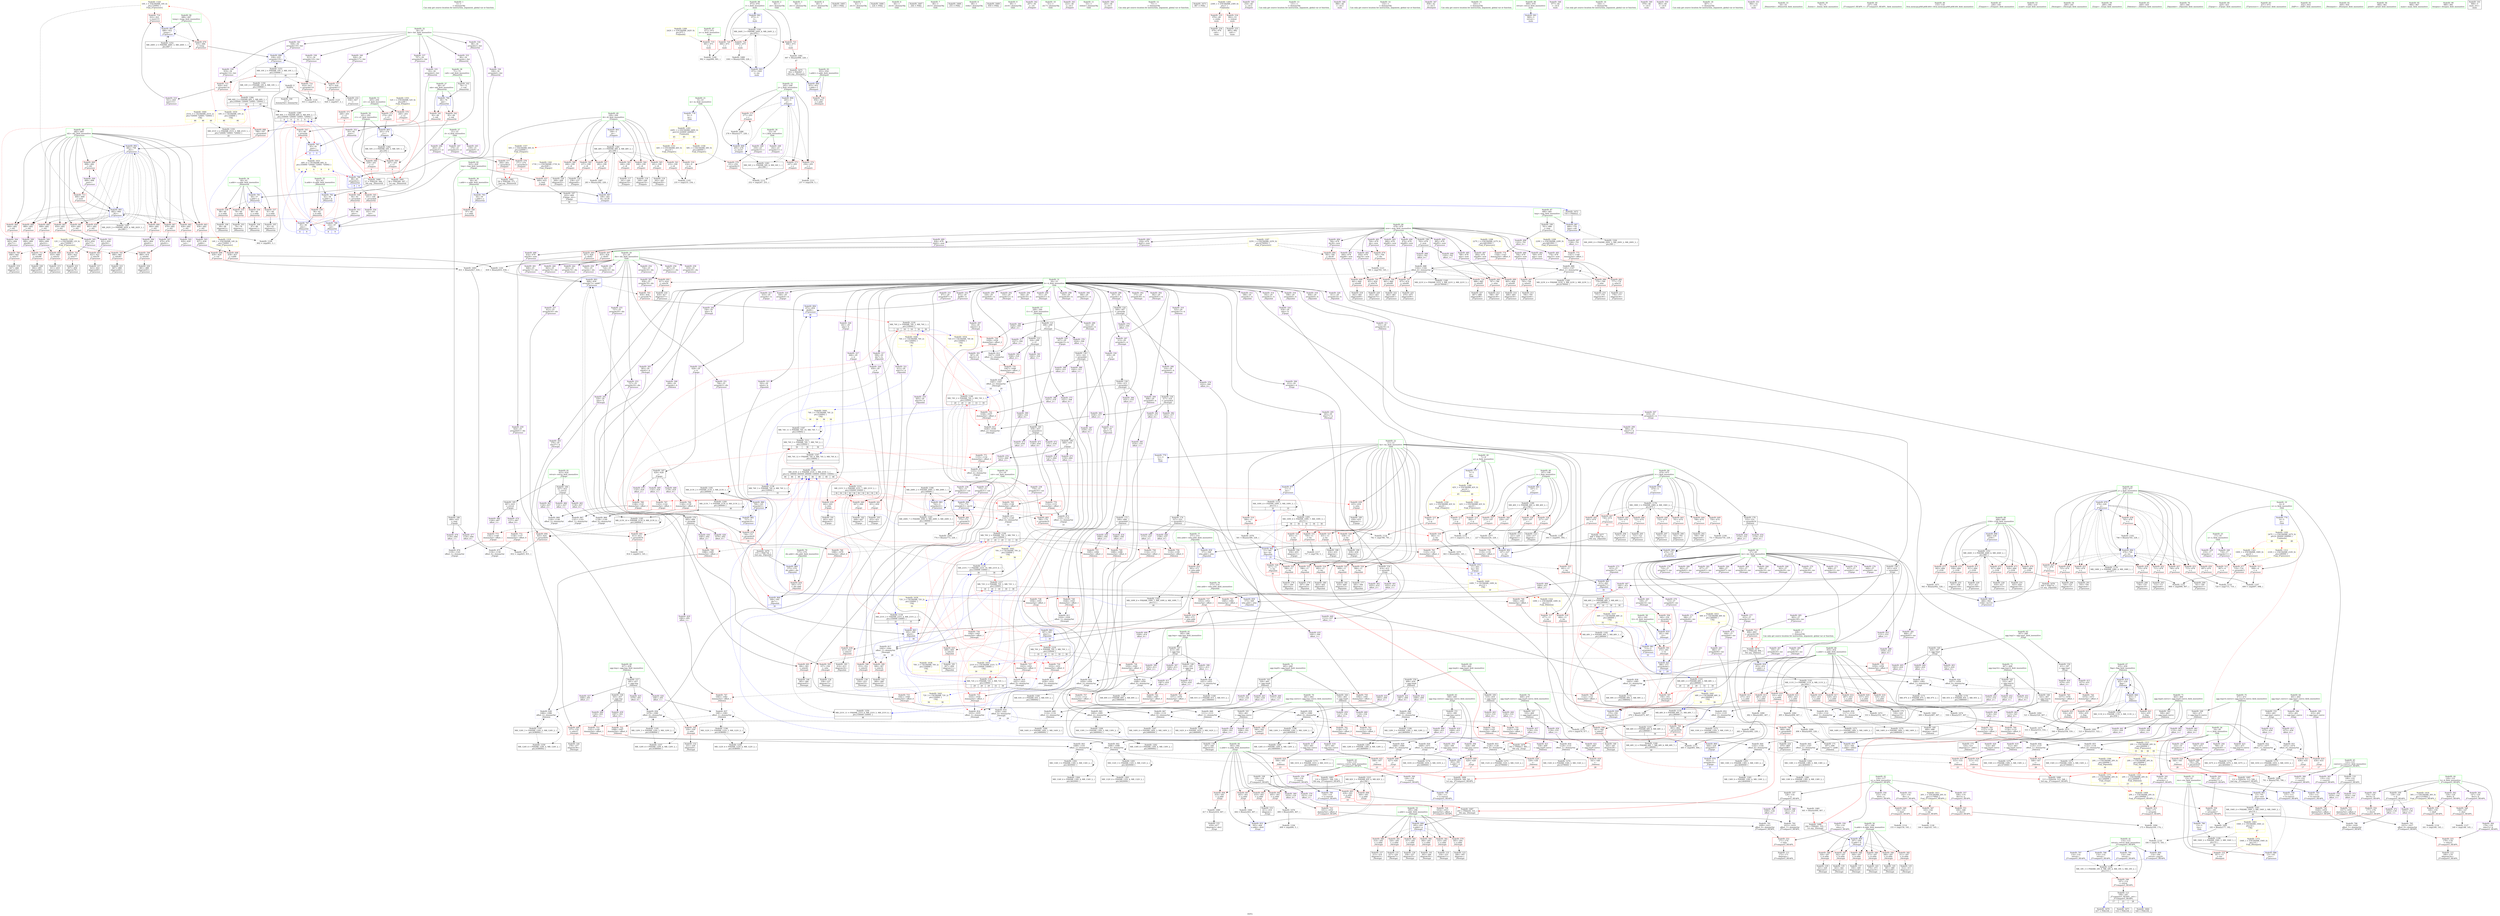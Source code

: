 digraph "SVFG" {
	label="SVFG";

	Node0x564532e53650 [shape=record,color=grey,label="{NodeID: 0\nNullPtr}"];
	Node0x564532e53650 -> Node0x564532ea9f60[style=solid];
	Node0x564532e53650 -> Node0x564532ef1aa0[style=solid];
	Node0x564532e53650 -> Node0x564532ef2fa0[style=solid];
	Node0x564532e53650 -> Node0x564532ef3720[style=solid];
	Node0x564532ebf5c0 [shape=record,color=red,label="{NodeID: 775\n1167\<--1166\ndummyVal\<--offset_1\n_Z7processv\n}"];
	Node0x564532ebf5c0 -> Node0x564532ec5290[style=solid];
	Node0x564532eb63d0 [shape=record,color=purple,label="{NodeID: 443\n1103\<--510\noffset_0\<--\n}"];
	Node0x564532eb63d0 -> Node0x564532ed5ce0[style=solid];
	Node0x564532f38f00 [shape=record,color=black,label="{NodeID: 1218\nMR_74V_2 = PHI(MR_74V_3, MR_74V_1, )\npts\{330002 \}\n|{|<s2>18|<s3>18|<s4>18|<s5>30|<s6>38}}"];
	Node0x564532f38f00 -> Node0x564532ed4fe0[style=dashed];
	Node0x564532f38f00 -> Node0x564532ed5250[style=dashed];
	Node0x564532f38f00:s2 -> Node0x564532ed4890[style=dashed,color=red];
	Node0x564532f38f00:s3 -> Node0x564532ed4b00[style=dashed,color=red];
	Node0x564532f38f00:s4 -> Node0x564532ec1670[style=dashed,color=red];
	Node0x564532f38f00:s5 -> Node0x564532edd020[style=dashed,color=blue];
	Node0x564532f38f00:s6 -> Node0x564532edde60[style=dashed,color=blue];
	Node0x564532eaa8e0 [shape=record,color=black,label="{NodeID: 111\n172\<--171\nidxprom\<--\n_Z7compare5_HEAPS_\n}"];
	Node0x564532ec5020 [shape=record,color=blue,label="{NodeID: 886\n13\<--145\nres\<--\n_Z7processv\n}"];
	Node0x564532ec5020 -> Node0x564532ec5430[style=dashed];
	Node0x564532ec5020 -> Node0x564532f40c00[style=dashed];
	Node0x564532ecba60 [shape=record,color=red,label="{NodeID: 554\n177\<--176\n\<--dis14\n_Z7compare5_HEAPS_\n}"];
	Node0x564532ecba60 -> Node0x564532ef0a20[style=solid];
	Node0x564532eaed50 [shape=record,color=black,label="{NodeID: 222\n862\<--861\nidxprom81\<--\n_Z7processv\n}"];
	Node0x564532ed1490 [shape=record,color=red,label="{NodeID: 665\n854\<--682\n\<--i42\n_Z7processv\n}"];
	Node0x564532ed1490 -> Node0x564532ec9290[style=solid];
	Node0x564532ebc6a0 [shape=record,color=purple,label="{NodeID: 333\n80\<--34\narrayidx\<--list\n_Z6insertiii\n}"];
	Node0x564532ebc6a0 -> Node0x564532ecb170[style=solid];
	Node0x564532ef1da0 [shape=record,color=grey,label="{NodeID: 1108\n693 = cmp(691, 692, )\n}"];
	Node0x564532ea3d40 [shape=record,color=green,label="{NodeID: 1\n5\<--1\n\<--dummyObj\nCan only get source location for instruction, argument, global var or function.}"];
	Node0x564532ebf690 [shape=record,color=blue,label="{NodeID: 776\n4\<--5\nn\<--\nGlob }"];
	Node0x564532ebf690 -> Node0x564532f4ed60[style=dashed];
	Node0x564532eb64a0 [shape=record,color=purple,label="{NodeID: 444\n1106\<--510\noffset_1\<--\n}"];
	Node0x564532eb64a0 -> Node0x564532ed5db0[style=solid];
	Node0x564532eaa9b0 [shape=record,color=black,label="{NodeID: 112\n180\<--179\nidxprom16\<--\n_Z7compare5_HEAPS_\n}"];
	Node0x564532ec50f0 [shape=record,color=blue,label="{NodeID: 887\n680\<--759\ntmp\<--call\n_Z7processv\n}"];
	Node0x564532ec50f0 -> Node0x564532ec50f0[style=dashed];
	Node0x564532ec50f0 -> Node0x564532f41100[style=dashed];
	Node0x564532ecbb30 [shape=record,color=red,label="{NodeID: 555\n179\<--178\n\<--who15\n_Z7compare5_HEAPS_\n}"];
	Node0x564532ecbb30 -> Node0x564532eaa9b0[style=solid];
	Node0x564532eaee20 [shape=record,color=black,label="{NodeID: 223\n867\<--866\nidxprom84\<--\n_Z7processv\n}"];
	Node0x564532ed1560 [shape=record,color=red,label="{NodeID: 666\n864\<--682\n\<--i42\n_Z7processv\n}"];
	Node0x564532ed1560 -> Node0x564532ec9360[style=solid];
	Node0x564532ebc770 [shape=record,color=purple,label="{NodeID: 334\n88\<--34\narrayidx2\<--list\n_Z6insertiii\n}"];
	Node0x564532ebc770 -> Node0x564532ebfee0[style=solid];
	Node0x564532ef1f20 [shape=record,color=grey,label="{NodeID: 1109\n992 = cmp(990, 991, )\n}"];
	Node0x564532ea6960 [shape=record,color=green,label="{NodeID: 2\n36\<--1\n.str\<--dummyObj\nGlob }"];
	Node0x564532ebf760 [shape=record,color=blue,label="{NodeID: 777\n7\<--5\np\<--\nGlob }"];
	Node0x564532ebf760 -> Node0x5645325f6e80[style=dashed];
	Node0x564532eb6570 [shape=record,color=purple,label="{NodeID: 445\n1108\<--526\noffset_0\<--\n}"];
	Node0x564532eb6570 -> Node0x564532ec3070[style=solid];
	Node0x564532eaaa80 [shape=record,color=black,label="{NodeID: 113\n109\<--187\n_Z7compare5_HEAPS__ret\<--\n_Z7compare5_HEAPS_\n|{<s0>17|<s1>23|<s2>28}}"];
	Node0x564532eaaa80:s0 -> Node0x564532fbc7d0[style=solid,color=blue];
	Node0x564532eaaa80:s1 -> Node0x564532fbc930[style=solid,color=blue];
	Node0x564532eaaa80:s2 -> Node0x564532fb59e0[style=solid,color=blue];
	Node0x564532ec51c0 [shape=record,color=blue, style = dotted,label="{NodeID: 888\n1162\<--1164\noffset_0\<--dummyVal\n_Z7processv\n}"];
	Node0x564532ec51c0 -> Node0x564532ed24d0[style=dashed];
	Node0x564532ec51c0 -> Node0x564532ed2810[style=dashed];
	Node0x564532ec51c0 -> Node0x564532ed2a80[style=dashed];
	Node0x564532ec51c0 -> Node0x564532ed3030[style=dashed];
	Node0x564532ec51c0 -> Node0x564532ed31d0[style=dashed];
	Node0x564532ec51c0 -> Node0x564532ed3440[style=dashed];
	Node0x564532ec51c0 -> Node0x564532ed36b0[style=dashed];
	Node0x564532ec51c0 -> Node0x564532ed3920[style=dashed];
	Node0x564532ec51c0 -> Node0x564532ec51c0[style=dashed];
	Node0x564532ec51c0 -> Node0x564532f42500[style=dashed];
	Node0x564532f6f440 [shape=record,color=yellow,style=double,label="{NodeID: 1663\n194V_3 = CSCHI(MR_194V_2)\npts\{14 \}\nCS[]|{|<s1>47}}"];
	Node0x564532f6f440 -> Node0x564532f2f220[style=dashed];
	Node0x564532f6f440:s1 -> Node0x564532f535d0[style=dashed,color=red];
	Node0x564532ecbc00 [shape=record,color=red,label="{NodeID: 556\n182\<--181\n\<--arrayidx17\n_Z7compare5_HEAPS_\n}"];
	Node0x564532ecbc00 -> Node0x564532ef0a20[style=solid];
	Node0x564532eaeef0 [shape=record,color=black,label="{NodeID: 224\n870\<--869\nidxprom86\<--\n_Z7processv\n}"];
	Node0x564532ed1630 [shape=record,color=red,label="{NodeID: 667\n878\<--682\n\<--i42\n_Z7processv\n}"];
	Node0x564532ed1630 -> Node0x564532ec9430[style=solid];
	Node0x564532ebc840 [shape=record,color=purple,label="{NodeID: 335\n93\<--34\narrayidx4\<--list\n_Z6insertiii\n}"];
	Node0x564532ebc840 -> Node0x564532ecb240[style=solid];
	Node0x564532ef20a0 [shape=record,color=grey,label="{NodeID: 1110\n215 = cmp(213, 214, )\n}"];
	Node0x564532ea69f0 [shape=record,color=green,label="{NodeID: 3\n38\<--1\n.str.1\<--dummyObj\nGlob }"];
	Node0x564532ebf830 [shape=record,color=blue,label="{NodeID: 778\n9\<--5\nm\<--\nGlob }"];
	Node0x564532ebf830 -> Node0x564532f4eea0[style=dashed];
	Node0x564532eb6640 [shape=record,color=purple,label="{NodeID: 446\n1111\<--526\noffset_1\<--\n}"];
	Node0x564532eb6640 -> Node0x564532ec3140[style=solid];
	Node0x564532eaab50 [shape=record,color=black,label="{NodeID: 114\n218\<--217\nidxprom\<--\n_Z5inputv\n}"];
	Node0x564532ec5290 [shape=record,color=blue, style = dotted,label="{NodeID: 889\n1165\<--1167\noffset_1\<--dummyVal\n_Z7processv\n}"];
	Node0x564532ec5290 -> Node0x564532ed20c0[style=dashed];
	Node0x564532ec5290 -> Node0x564532ed2260[style=dashed];
	Node0x564532ec5290 -> Node0x564532ed2670[style=dashed];
	Node0x564532ec5290 -> Node0x564532ec5290[style=dashed];
	Node0x564532ec5290 -> Node0x564532f42a00[style=dashed];
	Node0x564532fb59e0 [shape=record,color=black,label="{NodeID: 1664\n549 = PHI(109, )\n}"];
	Node0x564532ecbcd0 [shape=record,color=red,label="{NodeID: 557\n213\<--197\n\<--i\n_Z5inputv\n}"];
	Node0x564532ecbcd0 -> Node0x564532ef20a0[style=solid];
	Node0x564532eaefc0 [shape=record,color=black,label="{NodeID: 225\n876\<--875\nidxprom90\<--\n_Z7processv\n}"];
	Node0x564532ed1700 [shape=record,color=red,label="{NodeID: 668\n889\<--682\n\<--i42\n_Z7processv\n}"];
	Node0x564532ed1700 -> Node0x564532ec9500[style=solid];
	Node0x564532ebc910 [shape=record,color=purple,label="{NodeID: 336\n100\<--34\narrayidx6\<--list\n_Z6insertiii\n}"];
	Node0x564532ebc910 -> Node0x564532ecb310[style=solid];
	Node0x564532ef2220 [shape=record,color=grey,label="{NodeID: 1111\n257 = cmp(256, 5, )\n}"];
	Node0x564532ea6ca0 [shape=record,color=green,label="{NodeID: 4\n40\<--1\n.str.2\<--dummyObj\nGlob }"];
	Node0x564532ebf900 [shape=record,color=blue,label="{NodeID: 779\n11\<--5\nhn\<--\nGlob }"];
	Node0x564532ebf900 -> Node0x564532f30620[style=dashed];
	Node0x564532eb6710 [shape=record,color=purple,label="{NodeID: 447\n1114\<--526\noffset_2\<--\n}"];
	Node0x564532eb6710 -> Node0x564532ec3210[style=solid];
	Node0x564532eaf550 [shape=record,color=black,label="{NodeID: 115\n221\<--220\nidxprom1\<--\n_Z5inputv\n}"];
	Node0x564532ec5360 [shape=record,color=blue,label="{NodeID: 890\n772\<--774\narrayidx31\<--inc32\n_Z7processv\n}"];
	Node0x564532ec5360 -> Node0x564532ed2190[style=dashed];
	Node0x564532ec5360 -> Node0x564532ed2330[style=dashed];
	Node0x564532ec5360 -> Node0x564532ec5360[style=dashed];
	Node0x564532ec5360 -> Node0x564532f41600[style=dashed];
	Node0x564532fbc330 [shape=record,color=black,label="{NodeID: 1665\n208 = PHI()\n}"];
	Node0x564532ecbda0 [shape=record,color=red,label="{NodeID: 558\n217\<--197\n\<--i\n_Z5inputv\n}"];
	Node0x564532ecbda0 -> Node0x564532eaab50[style=solid];
	Node0x564532eaf090 [shape=record,color=black,label="{NodeID: 226\n881\<--880\nidxprom93\<--\n_Z7processv\n}"];
	Node0x564532ed17d0 [shape=record,color=red,label="{NodeID: 669\n898\<--682\n\<--i42\n_Z7processv\n}"];
	Node0x564532ed17d0 -> Node0x564532ec95d0[style=solid];
	Node0x564532ebc9e0 [shape=record,color=purple,label="{NodeID: 337\n797\<--34\narrayidx45\<--list\n_Z7processv\n}"];
	Node0x564532ebc9e0 -> Node0x564532ed2740[style=solid];
	Node0x564532ef23a0 [shape=record,color=grey,label="{NodeID: 1112\n252 = cmp(247, 251, )\n}"];
	Node0x564532ea6d30 [shape=record,color=green,label="{NodeID: 5\n42\<--1\n.str.3\<--dummyObj\nGlob }"];
	Node0x564532ebf9d0 [shape=record,color=blue,label="{NodeID: 780\n13\<--5\nres\<--\nGlob }"];
	Node0x564532ebf9d0 -> Node0x564532f2f220[style=dashed];
	Node0x564532eb67e0 [shape=record,color=purple,label="{NodeID: 448\n1109\<--527\noffset_0\<--\n}"];
	Node0x564532eb67e0 -> Node0x564532ed5e80[style=solid];
	Node0x564532f3a800 [shape=record,color=black,label="{NodeID: 1223\nMR_82V_3 = PHI(MR_82V_4, MR_82V_2, )\npts\{394 \}\n}"];
	Node0x564532f3a800 -> Node0x564532ece160[style=dashed];
	Node0x564532f3a800 -> Node0x564532ece230[style=dashed];
	Node0x564532f3a800 -> Node0x564532ece300[style=dashed];
	Node0x564532f3a800 -> Node0x564532ece3d0[style=dashed];
	Node0x564532f3a800 -> Node0x564532ece4a0[style=dashed];
	Node0x564532f3a800 -> Node0x564532ece570[style=dashed];
	Node0x564532f3a800 -> Node0x564532ec2510[style=dashed];
	Node0x564532eaf620 [shape=record,color=black,label="{NodeID: 116\n238\<--237\nidxprom8\<--\n_Z5inputv\n}"];
	Node0x564532ec5430 [shape=record,color=blue,label="{NodeID: 891\n13\<--791\nres\<--mul\n_Z7processv\n}"];
	Node0x564532ec5430 -> Node0x564532f40c00[style=dashed];
	Node0x564532fbc400 [shape=record,color=black,label="{NodeID: 1666\n224 = PHI()\n}"];
	Node0x564532ecbe70 [shape=record,color=red,label="{NodeID: 559\n220\<--197\n\<--i\n_Z5inputv\n}"];
	Node0x564532ecbe70 -> Node0x564532eaf550[style=solid];
	Node0x564532eaf160 [shape=record,color=black,label="{NodeID: 227\n887\<--886\nidxprom96\<--\n_Z7processv\n}"];
	Node0x564532ed18a0 [shape=record,color=red,label="{NodeID: 670\n906\<--684\n\<--i104\n_Z7processv\n}"];
	Node0x564532ed18a0 -> Node0x564532ef3120[style=solid];
	Node0x564532ebcab0 [shape=record,color=purple,label="{NodeID: 338\n913\<--34\narrayidx110\<--list\n_Z7processv\n}"];
	Node0x564532ebcab0 -> Node0x564532ed3c60[style=solid];
	Node0x564532ef2520 [shape=record,color=grey,label="{NodeID: 1113\n485 = cmp(483, 484, )\n}"];
	Node0x564532ea6dc0 [shape=record,color=green,label="{NodeID: 6\n44\<--1\n.str.4\<--dummyObj\nGlob }"];
	Node0x564532ebfad0 [shape=record,color=blue,label="{NodeID: 781\n60\<--57\na.addr\<--a\n_Z6insertiii\n}"];
	Node0x564532ebfad0 -> Node0x564532ecaaf0[style=dashed];
	Node0x564532ebfad0 -> Node0x564532ecabc0[style=dashed];
	Node0x564532ebfad0 -> Node0x564532ecac90[style=dashed];
	Node0x564532ebfad0 -> Node0x564532ecad60[style=dashed];
	Node0x564532eb68b0 [shape=record,color=purple,label="{NodeID: 449\n1112\<--527\noffset_1\<--\n}"];
	Node0x564532eb68b0 -> Node0x564532ed5f50[style=solid];
	Node0x564532eaf6f0 [shape=record,color=black,label="{NodeID: 117\n241\<--240\nidxprom10\<--\n_Z5inputv\n}"];
	Node0x564532ec5500 [shape=record,color=blue,label="{NodeID: 892\n682\<--798\ni42\<--\n_Z7processv\n}"];
	Node0x564532ec5500 -> Node0x564532ed0fb0[style=dashed];
	Node0x564532ec5500 -> Node0x564532ed1080[style=dashed];
	Node0x564532ec5500 -> Node0x564532ed1150[style=dashed];
	Node0x564532ec5500 -> Node0x564532ed1220[style=dashed];
	Node0x564532ec5500 -> Node0x564532ed12f0[style=dashed];
	Node0x564532ec5500 -> Node0x564532ed13c0[style=dashed];
	Node0x564532ec5500 -> Node0x564532ed1490[style=dashed];
	Node0x564532ec5500 -> Node0x564532ed1560[style=dashed];
	Node0x564532ec5500 -> Node0x564532ed1630[style=dashed];
	Node0x564532ec5500 -> Node0x564532ed1700[style=dashed];
	Node0x564532ec5500 -> Node0x564532ed17d0[style=dashed];
	Node0x564532ec5500 -> Node0x564532ec5770[style=dashed];
	Node0x564532ec5500 -> Node0x564532f35800[style=dashed];
	Node0x564532fbc4d0 [shape=record,color=black,label="{NodeID: 1667\n244 = PHI()\n}"];
	Node0x564532ecbf40 [shape=record,color=red,label="{NodeID: 560\n226\<--197\n\<--i\n_Z5inputv\n}"];
	Node0x564532ecbf40 -> Node0x564532eeef20[style=solid];
	Node0x564532eaf230 [shape=record,color=black,label="{NodeID: 228\n892\<--891\nidxprom99\<--\n_Z7processv\n}"];
	Node0x564532ed1970 [shape=record,color=red,label="{NodeID: 671\n911\<--684\n\<--i104\n_Z7processv\n}"];
	Node0x564532ed1970 -> Node0x564532eaf300[style=solid];
	Node0x564532ebcb80 [shape=record,color=purple,label="{NodeID: 339\n919\<--34\narrayidx114\<--list\n_Z7processv\n}"];
	Node0x564532ebcb80 -> Node0x564532ed3d30[style=solid];
	Node0x564532ef26a0 [shape=record,color=grey,label="{NodeID: 1114\n155 = cmp(154, 145, )\n}"];
	Node0x564532ea7690 [shape=record,color=green,label="{NodeID: 7\n46\<--1\n.str.5\<--dummyObj\nGlob }"];
	Node0x564532ebfba0 [shape=record,color=blue,label="{NodeID: 782\n62\<--58\nb.addr\<--b\n_Z6insertiii\n}"];
	Node0x564532ebfba0 -> Node0x564532ecae30[style=dashed];
	Node0x564532eb6980 [shape=record,color=purple,label="{NodeID: 450\n1115\<--527\noffset_2\<--\n}"];
	Node0x564532eb6980 -> Node0x564532ed6020[style=solid];
	Node0x564532eaf7c0 [shape=record,color=black,label="{NodeID: 118\n249\<--248\nidxprom14\<--\n_Z5inputv\n}"];
	Node0x564532ec55d0 [shape=record,color=blue,label="{NodeID: 893\n848\<--839\narrayidx73\<--add67\n_Z7processv\n}"];
	Node0x564532ec55d0 -> Node0x564532ed3370[style=dashed];
	Node0x564532ec55d0 -> Node0x564532f2d920[style=dashed];
	Node0x564532fbc5d0 [shape=record,color=black,label="{NodeID: 1668\n255 = PHI()\n}"];
	Node0x564532ecc010 [shape=record,color=red,label="{NodeID: 561\n233\<--199\n\<--i4\n_Z5inputv\n}"];
	Node0x564532ecc010 -> Node0x564532ef1920[style=solid];
	Node0x564532eaf300 [shape=record,color=black,label="{NodeID: 229\n912\<--911\nidxprom109\<--\n_Z7processv\n}"];
	Node0x564532ed1a40 [shape=record,color=red,label="{NodeID: 672\n917\<--684\n\<--i104\n_Z7processv\n}"];
	Node0x564532ed1a40 -> Node0x564532eaf3d0[style=solid];
	Node0x564532ebcc50 [shape=record,color=purple,label="{NodeID: 340\n926\<--34\narrayidx117\<--list\n_Z7processv\n}"];
	Node0x564532ebcc50 -> Node0x564532ed3ed0[style=solid];
	Node0x564532ef2820 [shape=record,color=grey,label="{NodeID: 1115\n832 = cmp(825, 831, )\n}"];
	Node0x564532ea7720 [shape=record,color=green,label="{NodeID: 8\n48\<--1\nstdin\<--dummyObj\nGlob }"];
	Node0x564532ebfc70 [shape=record,color=blue,label="{NodeID: 783\n64\<--59\nc.addr\<--c\n_Z6insertiii\n}"];
	Node0x564532ebfc70 -> Node0x564532ecaf00[style=dashed];
	Node0x564532eb6a50 [shape=record,color=purple,label="{NodeID: 451\n1117\<--532\noffset_0\<--\n}"];
	Node0x564532eb6a50 -> Node0x564532ec32e0[style=solid];
	Node0x564532eaf890 [shape=record,color=black,label="{NodeID: 119\n262\<--261\nidxprom20\<--\n_Z5inputv\n}"];
	Node0x564532ec56a0 [shape=record,color=blue,label="{NodeID: 894\n872\<--859\ndis88\<--\n_Z7processv\n|{<s0>38}}"];
	Node0x564532ec56a0:s0 -> Node0x564532f38f00[style=dashed,color=red];
	Node0x564532fbc6d0 [shape=record,color=black,label="{NodeID: 1669\n959 = PHI()\n}"];
	Node0x564532ecc0e0 [shape=record,color=red,label="{NodeID: 562\n237\<--199\n\<--i4\n_Z5inputv\n}"];
	Node0x564532ecc0e0 -> Node0x564532eaf620[style=solid];
	Node0x564532eaf3d0 [shape=record,color=black,label="{NodeID: 230\n918\<--917\nidxprom113\<--\n_Z7processv\n}"];
	Node0x564532ed1b10 [shape=record,color=red,label="{NodeID: 673\n924\<--684\n\<--i104\n_Z7processv\n}"];
	Node0x564532ed1b10 -> Node0x564532eb7400[style=solid];
	Node0x564532ebcd20 [shape=record,color=purple,label="{NodeID: 341\n938\<--34\narrayidx119\<--list\n_Z7processv\n}"];
	Node0x564532ebcd20 -> Node0x564532ec59e0[style=solid];
	Node0x564532ef29a0 [shape=record,color=grey,label="{NodeID: 1116\n161 = cmp(160, 145, )\n}"];
	Node0x564532ea77b0 [shape=record,color=green,label="{NodeID: 9\n49\<--1\n.str.6\<--dummyObj\nGlob }"];
	Node0x564532ebfd40 [shape=record,color=blue,label="{NodeID: 784\n66\<--76\nmk\<--\n_Z6insertiii\n}"];
	Node0x564532ebfd40 -> Node0x564532ecafd0[style=dashed];
	Node0x564532ebfd40 -> Node0x564532ecb0a0[style=dashed];
	Node0x564532eb6b20 [shape=record,color=purple,label="{NodeID: 452\n1120\<--532\noffset_1\<--\n}"];
	Node0x564532eb6b20 -> Node0x564532ec33b0[style=solid];
	Node0x564532eaf960 [shape=record,color=black,label="{NodeID: 120\n269\<--268\nidxprom22\<--\n_Z5inputv\n}"];
	Node0x564532ec5770 [shape=record,color=blue,label="{NodeID: 895\n682\<--900\ni42\<--\n_Z7processv\n}"];
	Node0x564532ec5770 -> Node0x564532ed0fb0[style=dashed];
	Node0x564532ec5770 -> Node0x564532ed1080[style=dashed];
	Node0x564532ec5770 -> Node0x564532ed1150[style=dashed];
	Node0x564532ec5770 -> Node0x564532ed1220[style=dashed];
	Node0x564532ec5770 -> Node0x564532ed12f0[style=dashed];
	Node0x564532ec5770 -> Node0x564532ed13c0[style=dashed];
	Node0x564532ec5770 -> Node0x564532ed1490[style=dashed];
	Node0x564532ec5770 -> Node0x564532ed1560[style=dashed];
	Node0x564532ec5770 -> Node0x564532ed1630[style=dashed];
	Node0x564532ec5770 -> Node0x564532ed1700[style=dashed];
	Node0x564532ec5770 -> Node0x564532ed17d0[style=dashed];
	Node0x564532ec5770 -> Node0x564532ec5770[style=dashed];
	Node0x564532ec5770 -> Node0x564532f35800[style=dashed];
	Node0x564532fbc7d0 [shape=record,color=black,label="{NodeID: 1670\n437 = PHI(109, )\n}"];
	Node0x564532ecc1b0 [shape=record,color=red,label="{NodeID: 563\n240\<--199\n\<--i4\n_Z5inputv\n}"];
	Node0x564532ecc1b0 -> Node0x564532eaf6f0[style=solid];
	Node0x564532eb7400 [shape=record,color=black,label="{NodeID: 231\n925\<--924\nidxprom116\<--\n_Z7processv\n}"];
	Node0x564532ed1be0 [shape=record,color=red,label="{NodeID: 674\n936\<--684\n\<--i104\n_Z7processv\n}"];
	Node0x564532ed1be0 -> Node0x564532eb7560[style=solid];
	Node0x564532ebcdf0 [shape=record,color=purple,label="{NodeID: 342\n207\<--36\n\<--.str\n_Z5inputv\n}"];
	Node0x564532ef2b20 [shape=record,color=grey,label="{NodeID: 1117\n757 = cmp(756, 5, )\n}"];
	Node0x564532ea7840 [shape=record,color=green,label="{NodeID: 10\n51\<--1\n.str.7\<--dummyObj\nGlob }"];
	Node0x564532ebfe10 [shape=record,color=blue,label="{NodeID: 785\n83\<--81\nnext\<--\n_Z6insertiii\n|{<s0>8|<s1>9}}"];
	Node0x564532ebfe10:s0 -> Node0x564532edc5e0[style=dashed,color=blue];
	Node0x564532ebfe10:s1 -> Node0x564532f4c500[style=dashed,color=blue];
	Node0x564532eb6bf0 [shape=record,color=purple,label="{NodeID: 453\n1123\<--532\noffset_2\<--\n}"];
	Node0x564532eb6bf0 -> Node0x564532ec3480[style=solid];
	Node0x564532eafa30 [shape=record,color=black,label="{NodeID: 121\n308\<--299\n\<--t1\n_Z4swapii\n}"];
	Node0x564532eafa30 -> Node0x564532ebe8c0[style=solid];
	Node0x564532eafa30 -> Node0x564532ebe990[style=solid];
	Node0x564532eafa30 -> Node0x564532ebea60[style=solid];
	Node0x564532ec5840 [shape=record,color=blue,label="{NodeID: 896\n684\<--228\ni104\<--\n_Z7processv\n}"];
	Node0x564532ec5840 -> Node0x564532f43400[style=dashed];
	Node0x564532fbc930 [shape=record,color=black,label="{NodeID: 1671\n516 = PHI(109, )\n}"];
	Node0x564532ecc280 [shape=record,color=red,label="{NodeID: 564\n248\<--199\n\<--i4\n_Z5inputv\n}"];
	Node0x564532ecc280 -> Node0x564532eaf7c0[style=solid];
	Node0x564532eb7490 [shape=record,color=black,label="{NodeID: 232\n930\<--927\n\<--\n_Z7processv\n}"];
	Node0x564532ed1cb0 [shape=record,color=red,label="{NodeID: 675\n942\<--684\n\<--i104\n_Z7processv\n}"];
	Node0x564532ed1cb0 -> Node0x564532eee620[style=solid];
	Node0x564532ebcec0 [shape=record,color=purple,label="{NodeID: 343\n223\<--38\n\<--.str.1\n_Z5inputv\n}"];
	Node0x564532ef2ca0 [shape=record,color=grey,label="{NodeID: 1118\n184 = cmp(175, 183, )\n}"];
	Node0x564532ef2ca0 -> Node0x564532ec0a40[style=solid];
	Node0x564532ea78d0 [shape=record,color=green,label="{NodeID: 11\n53\<--1\nstdout\<--dummyObj\nGlob }"];
	Node0x564532ebfee0 [shape=record,color=blue,label="{NodeID: 786\n88\<--85\narrayidx2\<--\n_Z6insertiii\n|{|<s2>8|<s3>9}}"];
	Node0x564532ebfee0 -> Node0x564532ecb240[style=dashed];
	Node0x564532ebfee0 -> Node0x564532ecb310[style=dashed];
	Node0x564532ebfee0:s2 -> Node0x564532edc5e0[style=dashed,color=blue];
	Node0x564532ebfee0:s3 -> Node0x564532f4c500[style=dashed,color=blue];
	Node0x564532eb6cc0 [shape=record,color=purple,label="{NodeID: 454\n1118\<--533\noffset_0\<--\n}"];
	Node0x564532eb6cc0 -> Node0x564532ed60f0[style=solid];
	Node0x564532eafb00 [shape=record,color=black,label="{NodeID: 122\n324\<--299\n\<--t1\n_Z4swapii\n}"];
	Node0x564532eafb00 -> Node0x564532eb38c0[style=solid];
	Node0x564532eafb00 -> Node0x564532eb3990[style=solid];
	Node0x564532eafb00 -> Node0x564532eb3a60[style=solid];
	Node0x564532ec5910 [shape=record,color=blue,label="{NodeID: 897\n686\<--922\ntemp\<--\n_Z7processv\n}"];
	Node0x564532ec5910 -> Node0x564532ed1d80[style=dashed];
	Node0x564532ec5910 -> Node0x564532ec5910[style=dashed];
	Node0x564532ec5910 -> Node0x564532f43900[style=dashed];
	Node0x564532fbca70 [shape=record,color=black,label="{NodeID: 1672\n759 = PHI(622, )\n}"];
	Node0x564532fbca70 -> Node0x564532ec50f0[style=solid];
	Node0x564532ecc350 [shape=record,color=red,label="{NodeID: 565\n261\<--199\n\<--i4\n_Z5inputv\n}"];
	Node0x564532ecc350 -> Node0x564532eaf890[style=solid];
	Node0x564532eb7560 [shape=record,color=black,label="{NodeID: 233\n937\<--936\nidxprom118\<--\n_Z7processv\n}"];
	Node0x564532ed1d80 [shape=record,color=red,label="{NodeID: 676\n935\<--686\n\<--temp\n_Z7processv\n}"];
	Node0x564532ed1d80 -> Node0x564532ec59e0[style=solid];
	Node0x564532ebcf90 [shape=record,color=purple,label="{NodeID: 344\n243\<--38\n\<--.str.1\n_Z5inputv\n}"];
	Node0x564532ef2e20 [shape=record,color=grey,label="{NodeID: 1119\n720 = cmp(715, 719, )\n}"];
	Node0x564532ea79d0 [shape=record,color=green,label="{NodeID: 12\n73\<--1\n\<--dummyObj\nCan only get source location for instruction, argument, global var or function.}"];
	Node0x564532ebffb0 [shape=record,color=blue,label="{NodeID: 787\n95\<--90\nwho\<--\n_Z6insertiii\n|{<s0>8|<s1>9}}"];
	Node0x564532ebffb0:s0 -> Node0x564532edc5e0[style=dashed,color=blue];
	Node0x564532ebffb0:s1 -> Node0x564532f4c500[style=dashed,color=blue];
	Node0x564532eb6d90 [shape=record,color=purple,label="{NodeID: 455\n1121\<--533\noffset_1\<--\n}"];
	Node0x564532eb6d90 -> Node0x564532ed61c0[style=solid];
	Node0x564532f3cb00 [shape=record,color=black,label="{NodeID: 1230\nMR_18V_3 = PHI(MR_18V_6, MR_18V_4, MR_18V_5, MR_18V_2, )\npts\{115 \}\n}"];
	Node0x564532f3cb00 -> Node0x564532ecb3e0[style=dashed];
	Node0x564532eafbd0 [shape=record,color=black,label="{NodeID: 123\n306\<--305\nidxprom\<--\n_Z4swapii\n}"];
	Node0x564532ec59e0 [shape=record,color=blue,label="{NodeID: 898\n938\<--935\narrayidx119\<--\n_Z7processv\n}"];
	Node0x564532ec59e0 -> Node0x564532ed3c60[style=dashed];
	Node0x564532ec59e0 -> Node0x564532ed3d30[style=dashed];
	Node0x564532ec59e0 -> Node0x564532ed3ed0[style=dashed];
	Node0x564532ec59e0 -> Node0x564532ec59e0[style=dashed];
	Node0x564532ec59e0 -> Node0x564532f43e00[style=dashed];
	Node0x564532fbcc40 [shape=record,color=black,label="{NodeID: 1673\n987 = PHI()\n}"];
	Node0x564532ecc420 [shape=record,color=red,label="{NodeID: 566\n268\<--199\n\<--i4\n_Z5inputv\n}"];
	Node0x564532ecc420 -> Node0x564532eaf960[style=solid];
	Node0x564532eb7630 [shape=record,color=black,label="{NodeID: 234\n979\<--976\ncall\<--\nmain\n}"];
	Node0x564532ed1e50 [shape=record,color=red,label="{NodeID: 677\n719\<--718\n\<--arrayidx11\n_Z7processv\n}"];
	Node0x564532ed1e50 -> Node0x564532ef2e20[style=solid];
	Node0x564532ebd060 [shape=record,color=purple,label="{NodeID: 345\n254\<--40\n\<--.str.2\n_Z5inputv\n}"];
	Node0x564532ef2fa0 [shape=record,color=grey,label="{NodeID: 1120\n915 = cmp(914, 3, )\n}"];
	Node0x564532ea7ad0 [shape=record,color=green,label="{NodeID: 13\n131\<--1\n\<--dummyObj\nCan only get source location for instruction, argument, global var or function.}"];
	Node0x564532ec0080 [shape=record,color=blue,label="{NodeID: 788\n102\<--97\nval\<--\n_Z6insertiii\n|{<s0>8|<s1>9}}"];
	Node0x564532ec0080:s0 -> Node0x564532edc5e0[style=dashed,color=blue];
	Node0x564532ec0080:s1 -> Node0x564532f4c500[style=dashed,color=blue];
	Node0x564532eb6e60 [shape=record,color=purple,label="{NodeID: 456\n1124\<--533\noffset_2\<--\n}"];
	Node0x564532eb6e60 -> Node0x564532ed6290[style=solid];
	Node0x564532eafca0 [shape=record,color=black,label="{NodeID: 124\n309\<--307\n\<--arrayidx\n_Z4swapii\n}"];
	Node0x564532eafca0 -> Node0x564532ebeb30[style=solid];
	Node0x564532eafca0 -> Node0x564532ebec00[style=solid];
	Node0x564532eafca0 -> Node0x564532ebecd0[style=solid];
	Node0x564532ec5ab0 [shape=record,color=blue,label="{NodeID: 899\n684\<--943\ni104\<--inc122\n_Z7processv\n}"];
	Node0x564532ec5ab0 -> Node0x564532f43400[style=dashed];
	Node0x564532fbcd10 [shape=record,color=black,label="{NodeID: 1674\n452 = PHI(228, 894, )\n0th arg _Z4downi }"];
	Node0x564532fbcd10 -> Node0x564532ec25e0[style=solid];
	Node0x564532ecc4f0 [shape=record,color=red,label="{NodeID: 567\n282\<--199\n\<--i4\n_Z5inputv\n}"];
	Node0x564532ecc4f0 -> Node0x564532eefe20[style=solid];
	Node0x564532eb7700 [shape=record,color=black,label="{NodeID: 235\n985\<--982\ncall1\<--\nmain\n}"];
	Node0x564532ed1f20 [shape=record,color=red,label="{NodeID: 678\n738\<--737\n\<--arrayidx20\n_Z7processv\n|{<s0>35}}"];
	Node0x564532ed1f20:s0 -> Node0x564532fbd290[style=solid,color=red];
	Node0x564532ebd130 [shape=record,color=purple,label="{NodeID: 346\n986\<--40\n\<--.str.2\nmain\n}"];
	Node0x564532ef3120 [shape=record,color=grey,label="{NodeID: 1121\n908 = cmp(906, 907, )\n}"];
	Node0x564532ea7bd0 [shape=record,color=green,label="{NodeID: 14\n132\<--1\n\<--dummyObj\nCan only get source location for instruction, argument, global var or function.}"];
	Node0x564532ec0150 [shape=record,color=blue,label="{NodeID: 789\n124\<--110\n\<--a.coerce0\n_Z7compare5_HEAPS_\n}"];
	Node0x564532ec0150 -> Node0x564532ed43b0[style=dashed];
	Node0x564532eb6f30 [shape=record,color=purple,label="{NodeID: 457\n1126\<--535\noffset_0\<--\n}"];
	Node0x564532eb6f30 -> Node0x564532ec3550[style=solid];
	Node0x564532eafd70 [shape=record,color=black,label="{NodeID: 125\n312\<--311\nidxprom1\<--\n_Z4swapii\n}"];
	Node0x564532ec5b80 [shape=record,color=blue,label="{NodeID: 900\n953\<--952\nt.addr\<--t\n_Z6outputi\n}"];
	Node0x564532ec5b80 -> Node0x564532ed3fa0[style=dashed];
	Node0x564532fbcf50 [shape=record,color=black,label="{NodeID: 1675\n952 = PHI(997, )\n0th arg _Z6outputi }"];
	Node0x564532fbcf50 -> Node0x564532ec5b80[style=solid];
	Node0x564532ecc5c0 [shape=record,color=red,label="{NodeID: 568\n259\<--201\n\<--c1\n_Z5inputv\n|{<s0>8}}"];
	Node0x564532ecc5c0:s0 -> Node0x564532fbd360[style=solid,color=red];
	Node0x564532eb77d0 [shape=record,color=purple,label="{NodeID: 236\n742\<--15\narrayidx22\<--cnt\n_Z7processv\n}"];
	Node0x564532eb77d0 -> Node0x564532ec4db0[style=solid];
	Node0x564532ed1ff0 [shape=record,color=red,label="{NodeID: 679\n765\<--764\n\<--dis\n_Z7processv\n}"];
	Node0x564532ed1ff0 -> Node0x564532ef3420[style=solid];
	Node0x564532ebd200 [shape=record,color=purple,label="{NodeID: 347\n958\<--42\n\<--.str.3\n_Z6outputi\n}"];
	Node0x564532ef32a0 [shape=record,color=grey,label="{NodeID: 1122\n478 = cmp(476, 477, )\n}"];
	Node0x564532ea7cd0 [shape=record,color=green,label="{NodeID: 15\n145\<--1\n\<--dummyObj\nCan only get source location for instruction, argument, global var or function.}"];
	Node0x564532ec0220 [shape=record,color=blue,label="{NodeID: 790\n126\<--111\n\<--a.coerce1\n_Z7compare5_HEAPS_\n}"];
	Node0x564532ec0220 -> Node0x564532ed4480[style=dashed];
	Node0x564532eb7000 [shape=record,color=purple,label="{NodeID: 458\n1129\<--535\noffset_1\<--\n}"];
	Node0x564532eb7000 -> Node0x564532ec3620[style=solid];
	Node0x564532eafe40 [shape=record,color=black,label="{NodeID: 126\n318\<--313\n\<--arrayidx2\n_Z4swapii\n}"];
	Node0x564532eafe40 -> Node0x564532eb33e0[style=solid];
	Node0x564532eafe40 -> Node0x564532eb34b0[style=solid];
	Node0x564532eafe40 -> Node0x564532eb3580[style=solid];
	Node0x564532ec5c50 [shape=record,color=blue,label="{NodeID: 901\n969\<--5\nretval\<--\nmain\n}"];
	Node0x564532fbd020 [shape=record,color=black,label="{NodeID: 1676\n392 = PHI(617, 883, )\n0th arg _Z2upi }"];
	Node0x564532fbd020 -> Node0x564532ec1c20[style=solid];
	Node0x564532ecc690 [shape=record,color=red,label="{NodeID: 569\n267\<--201\n\<--c1\n_Z5inputv\n|{<s0>9}}"];
	Node0x564532ecc690:s0 -> Node0x564532fbd430[style=solid,color=red];
	Node0x564532eb78a0 [shape=record,color=purple,label="{NodeID: 237\n772\<--15\narrayidx31\<--cnt\n_Z7processv\n}"];
	Node0x564532eb78a0 -> Node0x564532ed2190[style=solid];
	Node0x564532eb78a0 -> Node0x564532ec5360[style=solid];
	Node0x564532ed20c0 [shape=record,color=red,label="{NodeID: 680\n770\<--769\n\<--whe\n_Z7processv\n}"];
	Node0x564532ed20c0 -> Node0x564532eae390[style=solid];
	Node0x564532ebd2d0 [shape=record,color=purple,label="{NodeID: 348\n977\<--44\n\<--.str.4\nmain\n}"];
	Node0x564532ef3420 [shape=record,color=grey,label="{NodeID: 1123\n766 = cmp(765, 145, )\n}"];
	Node0x564532ea7dd0 [shape=record,color=green,label="{NodeID: 16\n164\<--1\n\<--dummyObj\nCan only get source location for instruction, argument, global var or function.}"];
	Node0x564532ec02f0 [shape=record,color=blue, style = dotted,label="{NodeID: 791\n1009\<--1011\noffset_0\<--dummyVal\n_Z7compare5_HEAPS_\n}"];
	Node0x564532ec02f0 -> Node0x564532ecb8c0[style=dashed];
	Node0x564532eb70d0 [shape=record,color=purple,label="{NodeID: 459\n1127\<--536\noffset_0\<--\n}"];
	Node0x564532eb70d0 -> Node0x564532ed6360[style=solid];
	Node0x564532eaff10 [shape=record,color=black,label="{NodeID: 127\n315\<--314\nidxprom3\<--\n_Z4swapii\n}"];
	Node0x564532ec5d20 [shape=record,color=blue,label="{NodeID: 902\n973\<--5\ni\<--\nmain\n}"];
	Node0x564532ec5d20 -> Node0x564532f2f720[style=dashed];
	Node0x564532fbd0f0 [shape=record,color=black,label="{NodeID: 1677\n568 = PHI(730, )\n0th arg _Z4pushiii }"];
	Node0x564532fbd0f0 -> Node0x564532ec3960[style=solid];
	Node0x564532ecc760 [shape=record,color=red,label="{NodeID: 570\n260\<--203\n\<--c2\n_Z5inputv\n|{<s0>8}}"];
	Node0x564532ecc760:s0 -> Node0x564532fbd430[style=solid,color=red];
	Node0x564532eb7970 [shape=record,color=purple,label="{NodeID: 238\n779\<--15\narrayidx35\<--cnt\n_Z7processv\n}"];
	Node0x564532eb7970 -> Node0x564532ed2330[style=solid];
	Node0x564532ed2190 [shape=record,color=red,label="{NodeID: 681\n773\<--772\n\<--arrayidx31\n_Z7processv\n}"];
	Node0x564532ed2190 -> Node0x564532ef0ea0[style=solid];
	Node0x564532ebd3a0 [shape=record,color=purple,label="{NodeID: 349\n978\<--46\n\<--.str.5\nmain\n}"];
	Node0x564532ef35a0 [shape=record,color=grey,label="{NodeID: 1124\n782 = cmp(780, 781, )\n}"];
	Node0x564532ea7ed0 [shape=record,color=green,label="{NodeID: 17\n228\<--1\n\<--dummyObj\nCan only get source location for instruction, argument, global var or function.|{<s0>33}}"];
	Node0x564532ea7ed0:s0 -> Node0x564532fbcd10[style=solid,color=red];
	Node0x564532ec03c0 [shape=record,color=blue, style = dotted,label="{NodeID: 792\n1012\<--1014\noffset_1\<--dummyVal\n_Z7compare5_HEAPS_\n}"];
	Node0x564532eb71a0 [shape=record,color=purple,label="{NodeID: 460\n1130\<--536\noffset_1\<--\n}"];
	Node0x564532eb71a0 -> Node0x564532ed6430[style=solid];
	Node0x564532eaffe0 [shape=record,color=black,label="{NodeID: 128\n317\<--316\n\<--arrayidx4\n_Z4swapii\n}"];
	Node0x564532eaffe0 -> Node0x564532ebeda0[style=solid];
	Node0x564532eaffe0 -> Node0x564532ebee70[style=solid];
	Node0x564532eaffe0 -> Node0x564532ebef40[style=solid];
	Node0x564532ec5df0 [shape=record,color=blue,label="{NodeID: 903\n973\<--1001\ni\<--inc\nmain\n}"];
	Node0x564532ec5df0 -> Node0x564532f2f720[style=dashed];
	Node0x564532fbd1c0 [shape=record,color=black,label="{NodeID: 1678\n569 = PHI(731, )\n1st arg _Z4pushiii }"];
	Node0x564532fbd1c0 -> Node0x564532ec3a30[style=solid];
	Node0x564532ecc830 [shape=record,color=red,label="{NodeID: 571\n266\<--203\n\<--c2\n_Z5inputv\n|{<s0>9}}"];
	Node0x564532ecc830:s0 -> Node0x564532fbd360[style=solid,color=red];
	Node0x564532eb7a40 [shape=record,color=purple,label="{NodeID: 239\n219\<--17\narrayidx\<--x\n_Z5inputv\n}"];
	Node0x564532ed2260 [shape=record,color=red,label="{NodeID: 682\n777\<--776\n\<--whe33\n_Z7processv\n}"];
	Node0x564532ed2260 -> Node0x564532eae460[style=solid];
	Node0x564532ebd470 [shape=record,color=purple,label="{NodeID: 350\n983\<--49\n\<--.str.6\nmain\n}"];
	Node0x564532ef3720 [shape=record,color=grey,label="{NodeID: 1125\n928 = cmp(927, 3, )\n}"];
	Node0x564532ea7fd0 [shape=record,color=green,label="{NodeID: 18\n407\<--1\n\<--dummyObj\nCan only get source location for instruction, argument, global var or function.}"];
	Node0x564532ec0490 [shape=record,color=blue,label="{NodeID: 793\n135\<--112\n\<--b.coerce0\n_Z7compare5_HEAPS_\n}"];
	Node0x564532ec0490 -> Node0x564532ed4550[style=dashed];
	Node0x564532eb7270 [shape=record,color=purple,label="{NodeID: 461\n1132\<--542\noffset_0\<--\n}"];
	Node0x564532eb7270 -> Node0x564532ec36f0[style=solid];
	Node0x564532eb00b0 [shape=record,color=black,label="{NodeID: 129\n321\<--320\nidxprom5\<--\n_Z4swapii\n}"];
	Node0x564532fbd290 [shape=record,color=black,label="{NodeID: 1679\n570 = PHI(738, )\n2nd arg _Z4pushiii }"];
	Node0x564532fbd290 -> Node0x564532ec3b00[style=solid];
	Node0x564532ecc900 [shape=record,color=red,label="{NodeID: 572\n274\<--203\n\<--c2\n_Z5inputv\n}"];
	Node0x564532ecc900 -> Node0x564532ec0e50[style=solid];
	Node0x564532eb7b10 [shape=record,color=purple,label="{NodeID: 240\n718\<--17\narrayidx11\<--x\n_Z7processv\n}"];
	Node0x564532eb7b10 -> Node0x564532ed1e50[style=solid];
	Node0x564532ed2330 [shape=record,color=red,label="{NodeID: 683\n780\<--779\n\<--arrayidx35\n_Z7processv\n}"];
	Node0x564532ed2330 -> Node0x564532ef35a0[style=solid];
	Node0x564532ebd540 [shape=record,color=purple,label="{NodeID: 351\n984\<--51\n\<--.str.7\nmain\n}"];
	Node0x564532ef38a0 [shape=record,color=grey,label="{NodeID: 1126\n144 = cmp(143, 145, )\n}"];
	Node0x564532ea80d0 [shape=record,color=green,label="{NodeID: 19\n4\<--6\nn\<--n_field_insensitive\nGlob }"];
	Node0x564532ea80d0 -> Node0x564532ec9770[style=solid];
	Node0x564532ea80d0 -> Node0x564532ec9840[style=solid];
	Node0x564532ea80d0 -> Node0x564532ebf690[style=solid];
	Node0x564532ec0560 [shape=record,color=blue,label="{NodeID: 794\n137\<--113\n\<--b.coerce1\n_Z7compare5_HEAPS_\n}"];
	Node0x564532ec0560 -> Node0x564532ed4620[style=dashed];
	Node0x564532eb7340 [shape=record,color=purple,label="{NodeID: 462\n1135\<--542\noffset_1\<--\n}"];
	Node0x564532eb7340 -> Node0x564532ec37c0[style=solid];
	Node0x564532eb0180 [shape=record,color=black,label="{NodeID: 130\n323\<--322\n\<--arrayidx6\n_Z4swapii\n}"];
	Node0x564532eb0180 -> Node0x564532eb3650[style=solid];
	Node0x564532eb0180 -> Node0x564532eb3720[style=solid];
	Node0x564532eb0180 -> Node0x564532eb37f0[style=solid];
	Node0x564532fbd360 [shape=record,color=black,label="{NodeID: 1680\n57 = PHI(259, 266, )\n0th arg _Z6insertiii }"];
	Node0x564532fbd360 -> Node0x564532ebfad0[style=solid];
	Node0x564532ecc9d0 [shape=record,color=red,label="{NodeID: 573\n247\<--205\n\<--j\n_Z5inputv\n}"];
	Node0x564532ecc9d0 -> Node0x564532ef23a0[style=solid];
	Node0x564532eb7be0 [shape=record,color=purple,label="{NodeID: 241\n173\<--19\narrayidx\<--v\n_Z7compare5_HEAPS_\n}"];
	Node0x564532eb7be0 -> Node0x564532ecb990[style=solid];
	Node0x564532ed2400 [shape=record,color=red,label="{NodeID: 684\n785\<--784\n\<--dis38\n_Z7processv\n}"];
	Node0x564532ed2400 -> Node0x564532ef1020[style=solid];
	Node0x564532ebd610 [shape=record,color=purple,label="{NodeID: 352\n83\<--82\nnext\<--\n_Z6insertiii\n}"];
	Node0x564532ebd610 -> Node0x564532ebfe10[style=solid];
	Node0x564532ef3a20 [shape=record,color=grey,label="{NodeID: 1127\n149 = cmp(148, 145, )\n}"];
	Node0x564532ea81d0 [shape=record,color=green,label="{NodeID: 20\n7\<--8\np\<--p_field_insensitive\nGlob }"];
	Node0x564532ea81d0 -> Node0x564532ec9910[style=solid];
	Node0x564532ea81d0 -> Node0x564532ec99e0[style=solid];
	Node0x564532ea81d0 -> Node0x564532ec9ab0[style=solid];
	Node0x564532ea81d0 -> Node0x564532ebf760[style=solid];
	Node0x564532ec0630 [shape=record,color=blue, style = dotted,label="{NodeID: 795\n1015\<--1017\noffset_0\<--dummyVal\n_Z7compare5_HEAPS_\n}"];
	Node0x564532ec0630 -> Node0x564532ecbb30[style=dashed];
	Node0x564532ec7070 [shape=record,color=purple,label="{NodeID: 463\n1133\<--543\noffset_0\<--\n}"];
	Node0x564532ec7070 -> Node0x564532ed6500[style=solid];
	Node0x564532eb0250 [shape=record,color=black,label="{NodeID: 131\n327\<--326\nidxprom7\<--\n_Z4swapii\n}"];
	Node0x564532fbd430 [shape=record,color=black,label="{NodeID: 1681\n58 = PHI(260, 267, )\n1st arg _Z6insertiii }"];
	Node0x564532fbd430 -> Node0x564532ebfba0[style=solid];
	Node0x564532eccaa0 [shape=record,color=red,label="{NodeID: 574\n256\<--205\n\<--j\n_Z5inputv\n}"];
	Node0x564532eccaa0 -> Node0x564532ef2220[style=solid];
	Node0x564532eb7cb0 [shape=record,color=purple,label="{NodeID: 242\n181\<--19\narrayidx17\<--v\n_Z7compare5_HEAPS_\n}"];
	Node0x564532eb7cb0 -> Node0x564532ecbc00[style=solid];
	Node0x564532ed24d0 [shape=record,color=red,label="{NodeID: 685\n787\<--786\n\<--who\n_Z7processv\n}"];
	Node0x564532ed24d0 -> Node0x564532eae530[style=solid];
	Node0x564532ebd6e0 [shape=record,color=purple,label="{NodeID: 353\n95\<--94\nwho\<--\n_Z6insertiii\n}"];
	Node0x564532ebd6e0 -> Node0x564532ebffb0[style=solid];
	Node0x564532ea82d0 [shape=record,color=green,label="{NodeID: 21\n9\<--10\nm\<--m_field_insensitive\nGlob }"];
	Node0x564532ea82d0 -> Node0x564532ec9b80[style=solid];
	Node0x564532ea82d0 -> Node0x564532ebf830[style=solid];
	Node0x564532ec0700 [shape=record,color=blue, style = dotted,label="{NodeID: 796\n1018\<--1020\noffset_1\<--dummyVal\n_Z7compare5_HEAPS_\n}"];
	Node0x564532ec7140 [shape=record,color=purple,label="{NodeID: 464\n1136\<--543\noffset_1\<--\n}"];
	Node0x564532ec7140 -> Node0x564532ed65d0[style=solid];
	Node0x564532eb0320 [shape=record,color=black,label="{NodeID: 132\n331\<--330\nidxprom9\<--\n_Z4swapii\n}"];
	Node0x564532fbd500 [shape=record,color=black,label="{NodeID: 1682\n59 = PHI(264, 271, )\n2nd arg _Z6insertiii }"];
	Node0x564532fbd500 -> Node0x564532ebfc70[style=solid];
	Node0x564532eccb70 [shape=record,color=red,label="{NodeID: 575\n277\<--205\n\<--j\n_Z5inputv\n}"];
	Node0x564532eccb70 -> Node0x564532eefca0[style=solid];
	Node0x564532f52200 [shape=record,color=yellow,style=double,label="{NodeID: 1350\n42V_1 = ENCHI(MR_42V_0)\npts\{8 \}\nFun[_Z5inputv]}"];
	Node0x564532f52200 -> Node0x564532ec9910[style=dashed];
	Node0x564532eb7d80 [shape=record,color=purple,label="{NodeID: 243\n222\<--19\narrayidx2\<--v\n_Z5inputv\n}"];
	Node0x564532ed25a0 [shape=record,color=red,label="{NodeID: 686\n790\<--789\n\<--arrayidx40\n_Z7processv\n}"];
	Node0x564532ed25a0 -> Node0x564532ef1020[style=solid];
	Node0x564532ebd7b0 [shape=record,color=purple,label="{NodeID: 354\n102\<--101\nval\<--\n_Z6insertiii\n}"];
	Node0x564532ebd7b0 -> Node0x564532ec0080[style=solid];
	Node0x564532ea83d0 [shape=record,color=green,label="{NodeID: 22\n11\<--12\nhn\<--hn_field_insensitive\nGlob }"];
	Node0x564532ea83d0 -> Node0x564532ec9c50[style=solid];
	Node0x564532ea83d0 -> Node0x564532ec9d20[style=solid];
	Node0x564532ea83d0 -> Node0x564532ec9df0[style=solid];
	Node0x564532ea83d0 -> Node0x564532ec9ec0[style=solid];
	Node0x564532ea83d0 -> Node0x564532ec9f90[style=solid];
	Node0x564532ea83d0 -> Node0x564532eca060[style=solid];
	Node0x564532ea83d0 -> Node0x564532eca130[style=solid];
	Node0x564532ea83d0 -> Node0x564532eca200[style=solid];
	Node0x564532ea83d0 -> Node0x564532eca2d0[style=solid];
	Node0x564532ea83d0 -> Node0x564532eca3a0[style=solid];
	Node0x564532ea83d0 -> Node0x564532eca470[style=solid];
	Node0x564532ea83d0 -> Node0x564532eca540[style=solid];
	Node0x564532ea83d0 -> Node0x564532eca610[style=solid];
	Node0x564532ea83d0 -> Node0x564532eca6e0[style=solid];
	Node0x564532ea83d0 -> Node0x564532eca7b0[style=solid];
	Node0x564532ea83d0 -> Node0x564532ebf900[style=solid];
	Node0x564532ea83d0 -> Node0x564532ec3bd0[style=solid];
	Node0x564532ea83d0 -> Node0x564532ec4660[style=solid];
	Node0x564532ea83d0 -> Node0x564532ec48d0[style=solid];
	Node0x564532ec07d0 [shape=record,color=blue,label="{NodeID: 797\n114\<--132\nretval\<--\n_Z7compare5_HEAPS_\n}"];
	Node0x564532ec07d0 -> Node0x564532f3cb00[style=dashed];
	Node0x564532ec7210 [shape=record,color=purple,label="{NodeID: 465\n1138\<--627\noffset_0\<--\n}"];
	Node0x564532ec7210 -> Node0x564532ec3fe0[style=solid];
	Node0x564532eb03f0 [shape=record,color=black,label="{NodeID: 133\n334\<--333\nidxprom11\<--\n_Z4swapii\n}"];
	Node0x564532fbd5d0 [shape=record,color=black,label="{NodeID: 1683\n110 = PHI(427, 506, 539, )\n0th arg _Z7compare5_HEAPS_ }"];
	Node0x564532fbd5d0 -> Node0x564532ec0150[style=solid];
	Node0x564532eccc40 [shape=record,color=red,label="{NodeID: 576\n251\<--250\n\<--arrayidx15\n_Z5inputv\n}"];
	Node0x564532eccc40 -> Node0x564532ef23a0[style=solid];
	Node0x564532f52310 [shape=record,color=yellow,style=double,label="{NodeID: 1351\n44V_1 = ENCHI(MR_44V_0)\npts\{10 \}\nFun[_Z5inputv]}"];
	Node0x564532f52310 -> Node0x564532ec9b80[style=dashed];
	Node0x564532eb7e50 [shape=record,color=purple,label="{NodeID: 244\n789\<--19\narrayidx40\<--v\n_Z7processv\n}"];
	Node0x564532eb7e50 -> Node0x564532ed25a0[style=solid];
	Node0x564532ed2670 [shape=record,color=red,label="{NodeID: 687\n795\<--794\n\<--whe43\n_Z7processv\n}"];
	Node0x564532ed2670 -> Node0x564532eae600[style=solid];
	Node0x564532ebd880 [shape=record,color=purple,label="{NodeID: 355\n142\<--116\ndis\<--a\n_Z7compare5_HEAPS_\n}"];
	Node0x564532ebd880 -> Node0x564532ecb4b0[style=solid];
	Node0x564532f1b5d0 [shape=record,color=black,label="{NodeID: 1130\nMR_68V_8 = PHI(MR_68V_11, MR_68V_7, )\npts\{280000 \}\n|{|<s4>38}}"];
	Node0x564532f1b5d0 -> Node0x564532ed35e0[style=dashed];
	Node0x564532f1b5d0 -> Node0x564532ed3850[style=dashed];
	Node0x564532f1b5d0 -> Node0x564532f1b5d0[style=dashed];
	Node0x564532f1b5d0 -> Node0x564532f36700[style=dashed];
	Node0x564532f1b5d0:s4 -> Node0x564532f38000[style=dashed,color=red];
	Node0x564532ea84d0 [shape=record,color=green,label="{NodeID: 23\n13\<--14\nres\<--res_field_insensitive\nGlob }"];
	Node0x564532ea84d0 -> Node0x564532eca880[style=solid];
	Node0x564532ea84d0 -> Node0x564532ebf9d0[style=solid];
	Node0x564532ea84d0 -> Node0x564532ec5020[style=solid];
	Node0x564532ea84d0 -> Node0x564532ec5430[style=solid];
	Node0x564532ec08a0 [shape=record,color=blue,label="{NodeID: 798\n114\<--132\nretval\<--\n_Z7compare5_HEAPS_\n}"];
	Node0x564532ec08a0 -> Node0x564532f3cb00[style=dashed];
	Node0x564532ec72e0 [shape=record,color=purple,label="{NodeID: 466\n1141\<--627\noffset_1\<--\n}"];
	Node0x564532ec72e0 -> Node0x564532ec40b0[style=solid];
	Node0x564532eb04c0 [shape=record,color=black,label="{NodeID: 134\n338\<--337\nidxprom13\<--\n_Z4swapii\n}"];
	Node0x564532fbd6a0 [shape=record,color=black,label="{NodeID: 1684\n111 = PHI(429, 508, 541, )\n1st arg _Z7compare5_HEAPS_ }"];
	Node0x564532fbd6a0 -> Node0x564532ec0220[style=solid];
	Node0x564532eccd10 [shape=record,color=red,label="{NodeID: 577\n264\<--263\n\<--arrayidx21\n_Z5inputv\n|{<s0>8}}"];
	Node0x564532eccd10:s0 -> Node0x564532fbd500[style=solid,color=red];
	Node0x564532eb7f20 [shape=record,color=purple,label="{NodeID: 245\n239\<--21\narrayidx9\<--d\n_Z5inputv\n}"];
	Node0x564532ed2740 [shape=record,color=red,label="{NodeID: 688\n798\<--797\n\<--arrayidx45\n_Z7processv\n}"];
	Node0x564532ed2740 -> Node0x564532ec5500[style=solid];
	Node0x564532ebd950 [shape=record,color=purple,label="{NodeID: 356\n153\<--116\ndis4\<--a\n_Z7compare5_HEAPS_\n}"];
	Node0x564532ebd950 -> Node0x564532ecb650[style=solid];
	Node0x564532ea85d0 [shape=record,color=green,label="{NodeID: 24\n15\<--16\ncnt\<--cnt_field_insensitive\nGlob }"];
	Node0x564532ea85d0 -> Node0x564532eb77d0[style=solid];
	Node0x564532ea85d0 -> Node0x564532eb78a0[style=solid];
	Node0x564532ea85d0 -> Node0x564532eb7970[style=solid];
	Node0x564532ec0970 [shape=record,color=blue,label="{NodeID: 799\n114\<--164\nretval\<--\n_Z7compare5_HEAPS_\n}"];
	Node0x564532ec0970 -> Node0x564532f3cb00[style=dashed];
	Node0x564532ec73b0 [shape=record,color=purple,label="{NodeID: 467\n1144\<--627\noffset_2\<--\n}"];
	Node0x564532ec73b0 -> Node0x564532ec4180[style=solid];
	Node0x564532f40700 [shape=record,color=black,label="{NodeID: 1242\nMR_109V_8 = PHI(MR_109V_7, MR_109V_6, MR_109V_7, )\npts\{12 \}\n|{<s0>46}}"];
	Node0x564532f40700:s0 -> Node0x564532f30620[style=dashed,color=blue];
	Node0x564532eb0590 [shape=record,color=black,label="{NodeID: 135\n343\<--342\nidxprom15\<--\n_Z4swapii\n}"];
	Node0x564532fbd770 [shape=record,color=black,label="{NodeID: 1685\n112 = PHI(434, 513, 546, )\n2nd arg _Z7compare5_HEAPS_ }"];
	Node0x564532fbd770 -> Node0x564532ec0490[style=solid];
	Node0x564532eccde0 [shape=record,color=red,label="{NodeID: 578\n271\<--270\n\<--arrayidx23\n_Z5inputv\n|{<s0>9}}"];
	Node0x564532eccde0:s0 -> Node0x564532fbd500[style=solid,color=red];
	Node0x564532eb7ff0 [shape=record,color=purple,label="{NodeID: 246\n263\<--21\narrayidx21\<--d\n_Z5inputv\n}"];
	Node0x564532eb7ff0 -> Node0x564532eccd10[style=solid];
	Node0x564532ed2810 [shape=record,color=red,label="{NodeID: 689\n805\<--804\n\<--who49\n_Z7processv\n}"];
	Node0x564532ed2810 -> Node0x564532eae6d0[style=solid];
	Node0x564532ebda20 [shape=record,color=purple,label="{NodeID: 357\n168\<--116\ndis13\<--a\n_Z7compare5_HEAPS_\n}"];
	Node0x564532ebda20 -> Node0x564532ecb7f0[style=solid];
	Node0x564532f1d020 [shape=record,color=black,label="{NodeID: 1132\nMR_231V_7 = PHI(MR_231V_10, MR_231V_6, )\npts\{330000 330001 \}\n|{|<s2>38|<s3>38}}"];
	Node0x564532f1d020 -> Node0x564532f1d020[style=dashed];
	Node0x564532f1d020 -> Node0x564532f37b00[style=dashed];
	Node0x564532f1d020:s2 -> Node0x564532f38500[style=dashed,color=red];
	Node0x564532f1d020:s3 -> Node0x564532f38a00[style=dashed,color=red];
	Node0x564532ea86d0 [shape=record,color=green,label="{NodeID: 25\n17\<--18\nx\<--x_field_insensitive\nGlob }"];
	Node0x564532ea86d0 -> Node0x564532eb7a40[style=solid];
	Node0x564532ea86d0 -> Node0x564532eb7b10[style=solid];
	Node0x564532ec0a40 [shape=record,color=blue,label="{NodeID: 800\n114\<--184\nretval\<--cmp19\n_Z7compare5_HEAPS_\n}"];
	Node0x564532ec0a40 -> Node0x564532f3cb00[style=dashed];
	Node0x564532ec7480 [shape=record,color=purple,label="{NodeID: 468\n1139\<--629\noffset_0\<--\n}"];
	Node0x564532ec7480 -> Node0x564532ed66a0[style=solid];
	Node0x564532f40c00 [shape=record,color=black,label="{NodeID: 1243\nMR_194V_4 = PHI(MR_194V_3, MR_194V_2, MR_194V_2, )\npts\{14 \}\n|{<s0>46}}"];
	Node0x564532f40c00:s0 -> Node0x564532f6f440[style=dashed,color=blue];
	Node0x564532eb0660 [shape=record,color=black,label="{NodeID: 136\n347\<--346\nidxprom18\<--\n_Z4swapii\n}"];
	Node0x564532fbd840 [shape=record,color=black,label="{NodeID: 1686\n113 = PHI(436, 515, 548, )\n3rd arg _Z7compare5_HEAPS_ }"];
	Node0x564532fbd840 -> Node0x564532ec0560[style=solid];
	Node0x564532ecceb0 [shape=record,color=red,label="{NodeID: 579\n305\<--295\n\<--a.addr\n_Z4swapii\n}"];
	Node0x564532ecceb0 -> Node0x564532eafbd0[style=solid];
	Node0x564532eb80c0 [shape=record,color=purple,label="{NodeID: 247\n270\<--21\narrayidx23\<--d\n_Z5inputv\n}"];
	Node0x564532eb80c0 -> Node0x564532eccde0[style=solid];
	Node0x564532ed28e0 [shape=record,color=red,label="{NodeID: 690\n810\<--809\n\<--who52\n_Z7processv\n}"];
	Node0x564532ed28e0 -> Node0x564532eae7a0[style=solid];
	Node0x564532ebdaf0 [shape=record,color=purple,label="{NodeID: 358\n170\<--116\nwho\<--a\n_Z7compare5_HEAPS_\n}"];
	Node0x564532ebdaf0 -> Node0x564532ecb8c0[style=solid];
	Node0x564532f1d4f0 [shape=record,color=black,label="{NodeID: 1133\nMR_109V_4 = PHI(MR_109V_5, MR_109V_3, )\npts\{12 \}\n|{|<s2>35|<s3>35}}"];
	Node0x564532f1d4f0 -> Node0x564532f1d4f0[style=dashed];
	Node0x564532f1d4f0 -> Node0x564532f34e00[style=dashed];
	Node0x564532f1d4f0:s2 -> Node0x564532ec9df0[style=dashed,color=red];
	Node0x564532f1d4f0:s3 -> Node0x564532ec3bd0[style=dashed,color=red];
	Node0x564532ea87d0 [shape=record,color=green,label="{NodeID: 26\n19\<--20\nv\<--v_field_insensitive\nGlob }"];
	Node0x564532ea87d0 -> Node0x564532eb7be0[style=solid];
	Node0x564532ea87d0 -> Node0x564532eb7cb0[style=solid];
	Node0x564532ea87d0 -> Node0x564532eb7d80[style=solid];
	Node0x564532ea87d0 -> Node0x564532eb7e50[style=solid];
	Node0x564532ec0b10 [shape=record,color=blue,label="{NodeID: 801\n197\<--5\ni\<--\n_Z5inputv\n}"];
	Node0x564532ec0b10 -> Node0x564532f2ed20[style=dashed];
	Node0x564532ec7550 [shape=record,color=purple,label="{NodeID: 469\n1142\<--629\noffset_1\<--\n}"];
	Node0x564532ec7550 -> Node0x564532ed6770[style=solid];
	Node0x564532f41100 [shape=record,color=black,label="{NodeID: 1244\nMR_200V_4 = PHI(MR_200V_3, MR_200V_2, MR_200V_3, )\npts\{681 \}\n}"];
	Node0x564532eb0730 [shape=record,color=black,label="{NodeID: 137\n350\<--349\nidxprom20\<--\n_Z4swapii\n}"];
	Node0x564532fbd910 [shape=record,color=black,label="{NodeID: 1687\n293 = PHI(439, 551, )\n0th arg _Z4swapii }"];
	Node0x564532fbd910 -> Node0x564532ec10c0[style=solid];
	Node0x564532eccf80 [shape=record,color=red,label="{NodeID: 580\n314\<--295\n\<--a.addr\n_Z4swapii\n}"];
	Node0x564532eccf80 -> Node0x564532eaff10[style=solid];
	Node0x564532f52690 [shape=record,color=yellow,style=double,label="{NodeID: 1355\n52V_1 = ENCHI(MR_52V_0)\npts\{204 \}\nFun[_Z5inputv]}"];
	Node0x564532f52690 -> Node0x564532ecc760[style=dashed];
	Node0x564532f52690 -> Node0x564532ecc830[style=dashed];
	Node0x564532f52690 -> Node0x564532ecc900[style=dashed];
	Node0x564532eb8190 [shape=record,color=purple,label="{NodeID: 248\n242\<--23\narrayidx11\<--l\n_Z5inputv\n}"];
	Node0x564532ed29b0 [shape=record,color=red,label="{NodeID: 691\n813\<--812\n\<--arrayidx54\n_Z7processv\n}"];
	Node0x564532ed29b0 -> Node0x564532ef1620[style=solid];
	Node0x564532ebdbc0 [shape=record,color=purple,label="{NodeID: 359\n124\<--118\n\<--coerce\n_Z7compare5_HEAPS_\n}"];
	Node0x564532ebdbc0 -> Node0x564532ec0150[style=solid];
	Node0x564532ea88d0 [shape=record,color=green,label="{NodeID: 27\n21\<--22\nd\<--d_field_insensitive\nGlob }"];
	Node0x564532ea88d0 -> Node0x564532eb7f20[style=solid];
	Node0x564532ea88d0 -> Node0x564532eb7ff0[style=solid];
	Node0x564532ea88d0 -> Node0x564532eb80c0[style=solid];
	Node0x564532ec0be0 [shape=record,color=blue,label="{NodeID: 802\n197\<--227\ni\<--inc\n_Z5inputv\n}"];
	Node0x564532ec0be0 -> Node0x564532f2ed20[style=dashed];
	Node0x564532ec7620 [shape=record,color=purple,label="{NodeID: 470\n1145\<--629\noffset_2\<--\n}"];
	Node0x564532ec7620 -> Node0x564532ebf010[style=solid];
	Node0x564532f41600 [shape=record,color=black,label="{NodeID: 1245\nMR_208V_7 = PHI(MR_208V_6, MR_208V_5, MR_208V_5, )\npts\{160000 \}\n|{<s0>46}}"];
	Node0x564532f41600:s0 -> Node0x564532f30620[style=dashed,color=blue];
	Node0x564532eb0800 [shape=record,color=black,label="{NodeID: 138\n354\<--353\nidxprom23\<--\n_Z4swapii\n}"];
	Node0x564532fbd9e0 [shape=record,color=black,label="{NodeID: 1688\n294 = PHI(441, 555, )\n1st arg _Z4swapii }"];
	Node0x564532fbd9e0 -> Node0x564532ec1190[style=solid];
	Node0x564532ecd050 [shape=record,color=red,label="{NodeID: 581\n326\<--295\n\<--a.addr\n_Z4swapii\n}"];
	Node0x564532ecd050 -> Node0x564532eb0250[style=solid];
	Node0x564532eb8260 [shape=record,color=purple,label="{NodeID: 249\n250\<--23\narrayidx15\<--l\n_Z5inputv\n}"];
	Node0x564532eb8260 -> Node0x564532eccc40[style=solid];
	Node0x564532ed2a80 [shape=record,color=red,label="{NodeID: 692\n817\<--816\n\<--who56\n_Z7processv\n}"];
	Node0x564532ed2a80 -> Node0x564532eae870[style=solid];
	Node0x564532ebdc90 [shape=record,color=purple,label="{NodeID: 360\n126\<--118\n\<--coerce\n_Z7compare5_HEAPS_\n}"];
	Node0x564532ebdc90 -> Node0x564532ec0220[style=solid];
	Node0x564532ea89d0 [shape=record,color=green,label="{NodeID: 28\n23\<--24\nl\<--l_field_insensitive\nGlob }"];
	Node0x564532ea89d0 -> Node0x564532eb8190[style=solid];
	Node0x564532ea89d0 -> Node0x564532eb8260[style=solid];
	Node0x564532ec0cb0 [shape=record,color=blue,label="{NodeID: 803\n199\<--5\ni4\<--\n_Z5inputv\n}"];
	Node0x564532ec0cb0 -> Node0x564532f4ca30[style=dashed];
	Node0x564532ec76f0 [shape=record,color=purple,label="{NodeID: 471\n1148\<--658\noffset_0\<--\n}"];
	Node0x564532ec76f0 -> Node0x564532ebf0e0[style=solid];
	Node0x564532f41b00 [shape=record,color=black,label="{NodeID: 1246\nMR_68V_12 = PHI(MR_68V_7, MR_68V_6, MR_68V_7, )\npts\{280000 \}\n|{<s0>46}}"];
	Node0x564532f41b00:s0 -> Node0x564532f30620[style=dashed,color=blue];
	Node0x564532eb08d0 [shape=record,color=black,label="{NodeID: 139\n358\<--357\nidxprom25\<--\n_Z4swapii\n}"];
	Node0x564532ecd120 [shape=record,color=red,label="{NodeID: 582\n333\<--295\n\<--a.addr\n_Z4swapii\n}"];
	Node0x564532ecd120 -> Node0x564532eb03f0[style=solid];
	Node0x564532f52850 [shape=record,color=yellow,style=double,label="{NodeID: 1357\n56V_1 = ENCHI(MR_56V_0)\npts\{220000 \}\nFun[_Z5inputv]}"];
	Node0x564532f52850 -> Node0x564532eccd10[style=dashed];
	Node0x564532f52850 -> Node0x564532eccde0[style=dashed];
	Node0x564532eb8330 [shape=record,color=purple,label="{NodeID: 250\n703\<--25\narrayidx\<--dis\n_Z7processv\n}"];
	Node0x564532ed2b50 [shape=record,color=red,label="{NodeID: 693\n822\<--821\n\<--who59\n_Z7processv\n}"];
	Node0x564532ed2b50 -> Node0x564532eae940[style=solid];
	Node0x564532ebdd60 [shape=record,color=purple,label="{NodeID: 361\n147\<--120\ndis2\<--b\n_Z7compare5_HEAPS_\n}"];
	Node0x564532ebdd60 -> Node0x564532ecb580[style=solid];
	Node0x564532ea8ad0 [shape=record,color=green,label="{NodeID: 29\n25\<--26\ndis\<--dis_field_insensitive\nGlob }"];
	Node0x564532ea8ad0 -> Node0x564532eb8330[style=solid];
	Node0x564532ea8ad0 -> Node0x564532eb8400[style=solid];
	Node0x564532ea8ad0 -> Node0x564532eb84d0[style=solid];
	Node0x564532ea8ad0 -> Node0x564532eb85a0[style=solid];
	Node0x564532ea8ad0 -> Node0x564532eb8670[style=solid];
	Node0x564532ea8ad0 -> Node0x564532eb8740[style=solid];
	Node0x564532ea8ad0 -> Node0x564532eb8810[style=solid];
	Node0x564532ea8ad0 -> Node0x564532eb88e0[style=solid];
	Node0x564532ea8ad0 -> Node0x564532eb89b0[style=solid];
	Node0x564532ea8ad0 -> Node0x564532eb8a80[style=solid];
	Node0x564532ea8ad0 -> Node0x564532eb8b50[style=solid];
	Node0x564532ea8ad0 -> Node0x564532eb8c20[style=solid];
	Node0x564532ea8ad0 -> Node0x564532eb8cf0[style=solid];
	Node0x564532ea8ad0 -> Node0x564532eb8dc0[style=solid];
	Node0x564532ec0d80 [shape=record,color=blue,label="{NodeID: 804\n205\<--5\nj\<--\n_Z5inputv\n}"];
	Node0x564532ec0d80 -> Node0x564532ecc9d0[style=dashed];
	Node0x564532ec0d80 -> Node0x564532eccaa0[style=dashed];
	Node0x564532ec0d80 -> Node0x564532eccb70[style=dashed];
	Node0x564532ec0d80 -> Node0x564532ec0f20[style=dashed];
	Node0x564532ec0d80 -> Node0x564532f4d430[style=dashed];
	Node0x564532ec77c0 [shape=record,color=purple,label="{NodeID: 472\n1151\<--658\noffset_1\<--\n}"];
	Node0x564532ec77c0 -> Node0x564532ebf1b0[style=solid];
	Node0x564532f42000 [shape=record,color=black,label="{NodeID: 1247\nMR_74V_12 = PHI(MR_74V_6, MR_74V_5, MR_74V_6, )\npts\{330002 \}\n|{<s0>46}}"];
	Node0x564532f42000:s0 -> Node0x564532f30620[style=dashed,color=blue];
	Node0x564532eb09a0 [shape=record,color=black,label="{NodeID: 140\n362\<--361\nidxprom28\<--\n_Z4swapii\n}"];
	Node0x564532ecd1f0 [shape=record,color=red,label="{NodeID: 583\n357\<--295\n\<--a.addr\n_Z4swapii\n}"];
	Node0x564532ecd1f0 -> Node0x564532eb08d0[style=solid];
	Node0x564532f52930 [shape=record,color=yellow,style=double,label="{NodeID: 1358\n58V_1 = ENCHI(MR_58V_0)\npts\{240000 \}\nFun[_Z5inputv]}"];
	Node0x564532f52930 -> Node0x564532eccc40[style=dashed];
	Node0x564532eb8400 [shape=record,color=purple,label="{NodeID: 251\n706\<--25\narrayidx5\<--dis\n_Z7processv\n}"];
	Node0x564532eb8400 -> Node0x564532ec4b40[style=solid];
	Node0x564532ed2c20 [shape=record,color=red,label="{NodeID: 694\n825\<--824\n\<--arrayidx61\n_Z7processv\n}"];
	Node0x564532ed2c20 -> Node0x564532ef2820[style=solid];
	Node0x564532ebde30 [shape=record,color=purple,label="{NodeID: 362\n159\<--120\ndis8\<--b\n_Z7compare5_HEAPS_\n}"];
	Node0x564532ebde30 -> Node0x564532ecb720[style=solid];
	Node0x564532ea8bd0 [shape=record,color=green,label="{NodeID: 30\n27\<--28\ninv\<--inv_field_insensitive\nGlob }"];
	Node0x564532ea8bd0 -> Node0x564532eb8e90[style=solid];
	Node0x564532ea8bd0 -> Node0x564532eb8f60[style=solid];
	Node0x564532ea8bd0 -> Node0x564532eb9030[style=solid];
	Node0x564532ea8bd0 -> Node0x564532eb9100[style=solid];
	Node0x564532ea8bd0 -> Node0x564532eb91d0[style=solid];
	Node0x564532ea8bd0 -> Node0x564532eb92a0[style=solid];
	Node0x564532ea8bd0 -> Node0x564532eb9370[style=solid];
	Node0x564532ea8bd0 -> Node0x564532eb9440[style=solid];
	Node0x564532ea8bd0 -> Node0x564532eb9510[style=solid];
	Node0x564532ea8bd0 -> Node0x564532eb95e0[style=solid];
	Node0x564532ea8bd0 -> Node0x564532eb96b0[style=solid];
	Node0x564532ea8bd0 -> Node0x564532eb9780[style=solid];
	Node0x564532ea8bd0 -> Node0x564532eb9850[style=solid];
	Node0x564532ea8bd0 -> Node0x564532eb9920[style=solid];
	Node0x564532ea8bd0 -> Node0x564532eb99f0[style=solid];
	Node0x564532ea8bd0 -> Node0x564532eb9ac0[style=solid];
	Node0x564532ea8bd0 -> Node0x564532eb9b90[style=solid];
	Node0x564532ea8bd0 -> Node0x564532eb9c60[style=solid];
	Node0x564532ea8bd0 -> Node0x564532eb9d30[style=solid];
	Node0x564532ea8bd0 -> Node0x564532eb9e00[style=solid];
	Node0x564532ea8bd0 -> Node0x564532eb9ed0[style=solid];
	Node0x564532ea8bd0 -> Node0x564532eb9fa0[style=solid];
	Node0x564532ec0e50 [shape=record,color=blue,label="{NodeID: 805\n201\<--274\nc1\<--\n_Z5inputv\n}"];
	Node0x564532ec0e50 -> Node0x564532ecc5c0[style=dashed];
	Node0x564532ec0e50 -> Node0x564532ecc690[style=dashed];
	Node0x564532ec0e50 -> Node0x564532ec0e50[style=dashed];
	Node0x564532ec0e50 -> Node0x564532f4cf30[style=dashed];
	Node0x564532ec7890 [shape=record,color=purple,label="{NodeID: 473\n1154\<--658\noffset_2\<--\n}"];
	Node0x564532ec7890 -> Node0x564532ebf280[style=solid];
	Node0x564532f42500 [shape=record,color=black,label="{NodeID: 1248\nMR_221V_4 = PHI(MR_221V_3, MR_221V_2, MR_221V_3, )\npts\{6790000 \}\n}"];
	Node0x564532eb0a70 [shape=record,color=black,label="{NodeID: 141\n365\<--364\nidxprom30\<--\n_Z4swapii\n}"];
	Node0x564532ecd2c0 [shape=record,color=red,label="{NodeID: 584\n364\<--295\n\<--a.addr\n_Z4swapii\n}"];
	Node0x564532ecd2c0 -> Node0x564532eb0a70[style=solid];
	Node0x564532eb84d0 [shape=record,color=purple,label="{NodeID: 252\n724\<--25\narrayidx14\<--dis\n_Z7processv\n}"];
	Node0x564532ed2cf0 [shape=record,color=red,label="{NodeID: 695\n827\<--826\n\<--dis62\n_Z7processv\n}"];
	Node0x564532ed2cf0 -> Node0x564532ef0720[style=solid];
	Node0x564532ebdf00 [shape=record,color=purple,label="{NodeID: 363\n176\<--120\ndis14\<--b\n_Z7compare5_HEAPS_\n}"];
	Node0x564532ebdf00 -> Node0x564532ecba60[style=solid];
	Node0x564532f1edf0 [shape=record,color=black,label="{NodeID: 1138\nMR_74V_3 = PHI(MR_74V_4, MR_74V_2, )\npts\{330002 \}\n|{|<s2>35}}"];
	Node0x564532f1edf0 -> Node0x564532f1edf0[style=dashed];
	Node0x564532f1edf0 -> Node0x564532f36c00[style=dashed];
	Node0x564532f1edf0:s2 -> Node0x564532ec3e40[style=dashed,color=red];
	Node0x564532ea8cd0 [shape=record,color=green,label="{NodeID: 31\n29\<--33\nh\<--h_field_insensitive\nGlob }"];
	Node0x564532ea8cd0 -> Node0x564532eba070[style=solid];
	Node0x564532ea8cd0 -> Node0x564532eba140[style=solid];
	Node0x564532ea8cd0 -> Node0x564532eba210[style=solid];
	Node0x564532ea8cd0 -> Node0x564532eba2e0[style=solid];
	Node0x564532ea8cd0 -> Node0x564532eba3b0[style=solid];
	Node0x564532ea8cd0 -> Node0x564532eba480[style=solid];
	Node0x564532ea8cd0 -> Node0x564532eba550[style=solid];
	Node0x564532ea8cd0 -> Node0x564532eba620[style=solid];
	Node0x564532ea8cd0 -> Node0x564532eba6f0[style=solid];
	Node0x564532ea8cd0 -> Node0x564532eba7c0[style=solid];
	Node0x564532ea8cd0 -> Node0x564532eba890[style=solid];
	Node0x564532ea8cd0 -> Node0x564532eba960[style=solid];
	Node0x564532ea8cd0 -> Node0x564532ebaa30[style=solid];
	Node0x564532ea8cd0 -> Node0x564532ebab00[style=solid];
	Node0x564532ea8cd0 -> Node0x564532ebabd0[style=solid];
	Node0x564532ea8cd0 -> Node0x564532ebaca0[style=solid];
	Node0x564532ea8cd0 -> Node0x564532ebad70[style=solid];
	Node0x564532ea8cd0 -> Node0x564532ebae40[style=solid];
	Node0x564532ea8cd0 -> Node0x564532ebaf10[style=solid];
	Node0x564532ea8cd0 -> Node0x564532ebafe0[style=solid];
	Node0x564532ea8cd0 -> Node0x564532ebb0b0[style=solid];
	Node0x564532ea8cd0 -> Node0x564532ebb180[style=solid];
	Node0x564532ea8cd0 -> Node0x564532ebb250[style=solid];
	Node0x564532ea8cd0 -> Node0x564532ebb320[style=solid];
	Node0x564532ea8cd0 -> Node0x564532ebb3f0[style=solid];
	Node0x564532ea8cd0 -> Node0x564532ebb4c0[style=solid];
	Node0x564532ea8cd0 -> Node0x564532ebb590[style=solid];
	Node0x564532ea8cd0 -> Node0x564532ebb660[style=solid];
	Node0x564532ea8cd0 -> Node0x564532ebb730[style=solid];
	Node0x564532ea8cd0 -> Node0x564532ebb800[style=solid];
	Node0x564532ea8cd0 -> Node0x564532ebb8d0[style=solid];
	Node0x564532ea8cd0 -> Node0x564532ebb9a0[style=solid];
	Node0x564532ea8cd0 -> Node0x564532ebba70[style=solid];
	Node0x564532ea8cd0 -> Node0x564532ebbb40[style=solid];
	Node0x564532ea8cd0 -> Node0x564532ebbc10[style=solid];
	Node0x564532ea8cd0 -> Node0x564532ebbce0[style=solid];
	Node0x564532ea8cd0 -> Node0x564532ebbdb0[style=solid];
	Node0x564532ea8cd0 -> Node0x564532ebbe80[style=solid];
	Node0x564532ea8cd0 -> Node0x564532ebbf50[style=solid];
	Node0x564532ea8cd0 -> Node0x564532ebc020[style=solid];
	Node0x564532ea8cd0 -> Node0x564532ebc0f0[style=solid];
	Node0x564532ea8cd0 -> Node0x564532ebc1c0[style=solid];
	Node0x564532ea8cd0 -> Node0x564532ebc290[style=solid];
	Node0x564532ea8cd0 -> Node0x564532ebc360[style=solid];
	Node0x564532ea8cd0 -> Node0x564532ebc430[style=solid];
	Node0x564532ea8cd0 -> Node0x564532ebc500[style=solid];
	Node0x564532ea8cd0 -> Node0x564532ebc5d0[style=solid];
	Node0x564532ec0f20 [shape=record,color=blue,label="{NodeID: 806\n205\<--278\nj\<--inc25\n_Z5inputv\n}"];
	Node0x564532ec0f20 -> Node0x564532ecc9d0[style=dashed];
	Node0x564532ec0f20 -> Node0x564532eccaa0[style=dashed];
	Node0x564532ec0f20 -> Node0x564532eccb70[style=dashed];
	Node0x564532ec0f20 -> Node0x564532ec0f20[style=dashed];
	Node0x564532ec0f20 -> Node0x564532f4d430[style=dashed];
	Node0x564532ec7960 [shape=record,color=purple,label="{NodeID: 474\n1147\<--660\noffset_0\<--\n}"];
	Node0x564532ec7960 -> Node0x564532ec43f0[style=solid];
	Node0x564532f42a00 [shape=record,color=black,label="{NodeID: 1249\nMR_223V_4 = PHI(MR_223V_3, MR_223V_2, MR_223V_3, )\npts\{6790001 \}\n}"];
	Node0x564532eb0b40 [shape=record,color=black,label="{NodeID: 142\n369\<--368\nidxprom33\<--\n_Z4swapii\n}"];
	Node0x564532ecd390 [shape=record,color=red,label="{NodeID: 585\n311\<--297\n\<--b.addr\n_Z4swapii\n}"];
	Node0x564532ecd390 -> Node0x564532eafd70[style=solid];
	Node0x564532eb85a0 [shape=record,color=purple,label="{NodeID: 253\n727\<--25\narrayidx16\<--dis\n_Z7processv\n}"];
	Node0x564532eb85a0 -> Node0x564532ec4ce0[style=solid];
	Node0x564532ed2dc0 [shape=record,color=red,label="{NodeID: 696\n830\<--829\n\<--val\n_Z7processv\n}"];
	Node0x564532ed2dc0 -> Node0x564532ef0720[style=solid];
	Node0x564532ebdfd0 [shape=record,color=purple,label="{NodeID: 364\n178\<--120\nwho15\<--b\n_Z7compare5_HEAPS_\n}"];
	Node0x564532ebdfd0 -> Node0x564532ecbb30[style=solid];
	Node0x564532f1f2f0 [shape=record,color=black,label="{NodeID: 1139\nMR_231V_3 = PHI(MR_231V_4, MR_231V_2, )\npts\{330000 330001 \}\n|{|<s2>35|<s3>35}}"];
	Node0x564532f1f2f0 -> Node0x564532f1f2f0[style=dashed];
	Node0x564532f1f2f0 -> Node0x564532f37b00[style=dashed];
	Node0x564532f1f2f0:s2 -> Node0x564532ec3ca0[style=dashed,color=red];
	Node0x564532f1f2f0:s3 -> Node0x564532ec3d70[style=dashed,color=red];
	Node0x564532ea8dd0 [shape=record,color=green,label="{NodeID: 32\n34\<--35\nlist\<--list_field_insensitive\nGlob }"];
	Node0x564532ea8dd0 -> Node0x564532ebc6a0[style=solid];
	Node0x564532ea8dd0 -> Node0x564532ebc770[style=solid];
	Node0x564532ea8dd0 -> Node0x564532ebc840[style=solid];
	Node0x564532ea8dd0 -> Node0x564532ebc910[style=solid];
	Node0x564532ea8dd0 -> Node0x564532ebc9e0[style=solid];
	Node0x564532ea8dd0 -> Node0x564532ebcab0[style=solid];
	Node0x564532ea8dd0 -> Node0x564532ebcb80[style=solid];
	Node0x564532ea8dd0 -> Node0x564532ebcc50[style=solid];
	Node0x564532ea8dd0 -> Node0x564532ebcd20[style=solid];
	Node0x564532ec0ff0 [shape=record,color=blue,label="{NodeID: 807\n199\<--283\ni4\<--inc28\n_Z5inputv\n}"];
	Node0x564532ec0ff0 -> Node0x564532f4ca30[style=dashed];
	Node0x564532ec7a30 [shape=record,color=purple,label="{NodeID: 475\n1150\<--660\noffset_1\<--\n}"];
	Node0x564532ec7a30 -> Node0x564532ec44c0[style=solid];
	Node0x564532f42f00 [shape=record,color=black,label="{NodeID: 1250\nMR_231V_11 = PHI(MR_231V_6, MR_231V_5, MR_231V_6, )\npts\{330000 330001 \}\n|{<s0>46}}"];
	Node0x564532f42f00:s0 -> Node0x564532f30620[style=dashed,color=blue];
	Node0x564532eb0c10 [shape=record,color=black,label="{NodeID: 143\n374\<--373\nidxprom35\<--\n_Z4swapii\n}"];
	Node0x564532ecd460 [shape=record,color=red,label="{NodeID: 586\n320\<--297\n\<--b.addr\n_Z4swapii\n}"];
	Node0x564532ecd460 -> Node0x564532eb00b0[style=solid];
	Node0x564532f52c30 [shape=record,color=yellow,style=double,label="{NodeID: 1361\n173V_1 = ENCHI(MR_173V_0)\npts\{626 \}\nFun[_Z3popv]}"];
	Node0x564532f52c30 -> Node0x564532ecfdd0[style=dashed];
	Node0x564532eb8670 [shape=record,color=purple,label="{NodeID: 254\n734\<--25\narrayidx18\<--dis\n_Z7processv\n}"];
	Node0x564532ed2e90 [shape=record,color=red,label="{NodeID: 697\n835\<--834\n\<--dis65\n_Z7processv\n}"];
	Node0x564532ed2e90 -> Node0x564532ef1320[style=solid];
	Node0x564532ebe0a0 [shape=record,color=purple,label="{NodeID: 365\n135\<--122\n\<--coerce1\n_Z7compare5_HEAPS_\n}"];
	Node0x564532ebe0a0 -> Node0x564532ec0490[style=solid];
	Node0x564532ea8ed0 [shape=record,color=green,label="{NodeID: 33\n54\<--55\n_Z6insertiii\<--_Z6insertiii_field_insensitive\n}"];
	Node0x564532ec10c0 [shape=record,color=blue,label="{NodeID: 808\n295\<--293\na.addr\<--a\n_Z4swapii\n}"];
	Node0x564532ec10c0 -> Node0x564532ecceb0[style=dashed];
	Node0x564532ec10c0 -> Node0x564532eccf80[style=dashed];
	Node0x564532ec10c0 -> Node0x564532ecd050[style=dashed];
	Node0x564532ec10c0 -> Node0x564532ecd120[style=dashed];
	Node0x564532ec10c0 -> Node0x564532ecd1f0[style=dashed];
	Node0x564532ec10c0 -> Node0x564532ecd2c0[style=dashed];
	Node0x564532ec7b00 [shape=record,color=purple,label="{NodeID: 476\n1153\<--660\noffset_2\<--\n}"];
	Node0x564532ec7b00 -> Node0x564532ec4590[style=solid];
	Node0x564532f43400 [shape=record,color=black,label="{NodeID: 1251\nMR_204V_3 = PHI(MR_204V_4, MR_204V_2, )\npts\{685 \}\n}"];
	Node0x564532f43400 -> Node0x564532ed18a0[style=dashed];
	Node0x564532f43400 -> Node0x564532ed1970[style=dashed];
	Node0x564532f43400 -> Node0x564532ed1a40[style=dashed];
	Node0x564532f43400 -> Node0x564532ed1b10[style=dashed];
	Node0x564532f43400 -> Node0x564532ed1be0[style=dashed];
	Node0x564532f43400 -> Node0x564532ed1cb0[style=dashed];
	Node0x564532f43400 -> Node0x564532ec5ab0[style=dashed];
	Node0x564532eb0ce0 [shape=record,color=black,label="{NodeID: 144\n378\<--377\nidxprom38\<--\n_Z4swapii\n}"];
	Node0x564532ecd530 [shape=record,color=red,label="{NodeID: 587\n342\<--297\n\<--b.addr\n_Z4swapii\n}"];
	Node0x564532ecd530 -> Node0x564532eb0590[style=solid];
	Node0x564532f52d10 [shape=record,color=yellow,style=double,label="{NodeID: 1362\n20V_1 = ENCHI(MR_20V_0)\npts\{200000 \}\nFun[_Z3popv]|{<s0>33}}"];
	Node0x564532f52d10:s0 -> Node0x564532f50c20[style=dashed,color=red];
	Node0x564532eb8740 [shape=record,color=purple,label="{NodeID: 255\n737\<--25\narrayidx20\<--dis\n_Z7processv\n}"];
	Node0x564532eb8740 -> Node0x564532ed1f20[style=solid];
	Node0x564532ed2f60 [shape=record,color=red,label="{NodeID: 698\n838\<--837\n\<--val66\n_Z7processv\n}"];
	Node0x564532ed2f60 -> Node0x564532ef1320[style=solid];
	Node0x564532ebe170 [shape=record,color=purple,label="{NodeID: 366\n137\<--122\n\<--coerce1\n_Z7compare5_HEAPS_\n}"];
	Node0x564532ebe170 -> Node0x564532ec0560[style=solid];
	Node0x564532f1fd20 [shape=record,color=black,label="{NodeID: 1141\nMR_111V_3 = PHI(MR_111V_4, MR_111V_2, )\npts\{454 \}\n}"];
	Node0x564532f1fd20 -> Node0x564532ece980[style=dashed];
	Node0x564532f1fd20 -> Node0x564532ecea50[style=dashed];
	Node0x564532f1fd20 -> Node0x564532eceb20[style=dashed];
	Node0x564532f1fd20 -> Node0x564532ecebf0[style=dashed];
	Node0x564532f1fd20 -> Node0x564532ececc0[style=dashed];
	Node0x564532f1fd20 -> Node0x564532eced90[style=dashed];
	Node0x564532f1fd20 -> Node0x564532ecee60[style=dashed];
	Node0x564532f1fd20 -> Node0x564532ecef30[style=dashed];
	Node0x564532f1fd20 -> Node0x564532ecf000[style=dashed];
	Node0x564532f1fd20 -> Node0x564532ec3890[style=dashed];
	Node0x564532ea8fd0 [shape=record,color=green,label="{NodeID: 34\n60\<--61\na.addr\<--a.addr_field_insensitive\n_Z6insertiii\n}"];
	Node0x564532ea8fd0 -> Node0x564532ecaaf0[style=solid];
	Node0x564532ea8fd0 -> Node0x564532ecabc0[style=solid];
	Node0x564532ea8fd0 -> Node0x564532ecac90[style=solid];
	Node0x564532ea8fd0 -> Node0x564532ecad60[style=solid];
	Node0x564532ea8fd0 -> Node0x564532ebfad0[style=solid];
	Node0x564532ec1190 [shape=record,color=blue,label="{NodeID: 809\n297\<--294\nb.addr\<--b\n_Z4swapii\n}"];
	Node0x564532ec1190 -> Node0x564532ecd390[style=dashed];
	Node0x564532ec1190 -> Node0x564532ecd460[style=dashed];
	Node0x564532ec1190 -> Node0x564532ecd530[style=dashed];
	Node0x564532ec1190 -> Node0x564532ecd600[style=dashed];
	Node0x564532ec1190 -> Node0x564532ecd6d0[style=dashed];
	Node0x564532ec1190 -> Node0x564532ecd7a0[style=dashed];
	Node0x564532ec7bd0 [shape=record,color=purple,label="{NodeID: 477\n1156\<--666\noffset_0\<--\n}"];
	Node0x564532ec7bd0 -> Node0x564532ec4730[style=solid];
	Node0x564532f43900 [shape=record,color=black,label="{NodeID: 1252\nMR_206V_2 = PHI(MR_206V_3, MR_206V_1, )\npts\{687 \}\n}"];
	Node0x564532f43900 -> Node0x564532ec5910[style=dashed];
	Node0x564532f43900 -> Node0x564532f43900[style=dashed];
	Node0x564532eb0db0 [shape=record,color=black,label="{NodeID: 145\n381\<--380\nidxprom40\<--\n_Z4swapii\n}"];
	Node0x564532ecd600 [shape=record,color=red,label="{NodeID: 588\n349\<--297\n\<--b.addr\n_Z4swapii\n}"];
	Node0x564532ecd600 -> Node0x564532eb0730[style=solid];
	Node0x564532eb8810 [shape=record,color=purple,label="{NodeID: 256\n807\<--25\narrayidx51\<--dis\n_Z7processv\n}"];
	Node0x564532ed3030 [shape=record,color=red,label="{NodeID: 699\n841\<--840\n\<--who68\n_Z7processv\n}"];
	Node0x564532ed3030 -> Node0x564532eaea10[style=solid];
	Node0x564532ebe240 [shape=record,color=purple,label="{NodeID: 367\n1009\<--128\noffset_0\<--\n}"];
	Node0x564532ebe240 -> Node0x564532ec02f0[style=solid];
	Node0x564532ea90a0 [shape=record,color=green,label="{NodeID: 35\n62\<--63\nb.addr\<--b.addr_field_insensitive\n_Z6insertiii\n}"];
	Node0x564532ea90a0 -> Node0x564532ecae30[style=solid];
	Node0x564532ea90a0 -> Node0x564532ebfba0[style=solid];
	Node0x564532ec1260 [shape=record,color=blue, style = dotted,label="{NodeID: 810\n1021\<--1023\noffset_0\<--dummyVal\n_Z4swapii\n}"];
	Node0x564532ec1260 -> Node0x564532ed4bd0[style=dashed];
	Node0x564532ec7ca0 [shape=record,color=purple,label="{NodeID: 478\n1159\<--666\noffset_1\<--\n}"];
	Node0x564532ec7ca0 -> Node0x564532ec4800[style=solid];
	Node0x564532f43e00 [shape=record,color=black,label="{NodeID: 1253\nMR_10V_2 = PHI(MR_10V_3, MR_10V_1, )\npts\{350000 \}\n|{|<s5>46}}"];
	Node0x564532f43e00 -> Node0x564532ed3c60[style=dashed];
	Node0x564532f43e00 -> Node0x564532ed3d30[style=dashed];
	Node0x564532f43e00 -> Node0x564532ed3ed0[style=dashed];
	Node0x564532f43e00 -> Node0x564532ec59e0[style=dashed];
	Node0x564532f43e00 -> Node0x564532f43e00[style=dashed];
	Node0x564532f43e00:s5 -> Node0x564532f2fc20[style=dashed,color=blue];
	Node0x564532eb0e80 [shape=record,color=black,label="{NodeID: 146\n385\<--384\nidxprom43\<--\n_Z4swapii\n}"];
	Node0x564532ecd6d0 [shape=record,color=red,label="{NodeID: 589\n373\<--297\n\<--b.addr\n_Z4swapii\n}"];
	Node0x564532ecd6d0 -> Node0x564532eb0c10[style=solid];
	Node0x564532eb88e0 [shape=record,color=purple,label="{NodeID: 257\n812\<--25\narrayidx54\<--dis\n_Z7processv\n}"];
	Node0x564532eb88e0 -> Node0x564532ed29b0[style=solid];
	Node0x564532ed3100 [shape=record,color=red,label="{NodeID: 700\n846\<--845\n\<--who71\n_Z7processv\n}"];
	Node0x564532ed3100 -> Node0x564532eaeae0[style=solid];
	Node0x564532ebe310 [shape=record,color=purple,label="{NodeID: 368\n1012\<--128\noffset_1\<--\n}"];
	Node0x564532ebe310 -> Node0x564532ec03c0[style=solid];
	Node0x564532f20720 [shape=record,color=black,label="{NodeID: 1143\nMR_68V_2 = PHI(MR_68V_3, MR_68V_1, )\npts\{280000 \}\n|{<s0>29|<s1>29|<s2>29|<s3>33|<s4>39}}"];
	Node0x564532f20720:s0 -> Node0x564532ecdae0[style=dashed,color=red];
	Node0x564532f20720:s1 -> Node0x564532ecdd50[style=dashed,color=red];
	Node0x564532f20720:s2 -> Node0x564532ec1a80[style=dashed,color=red];
	Node0x564532f20720:s3 -> Node0x564532edd100[style=dashed,color=blue];
	Node0x564532f20720:s4 -> Node0x564532f1b5d0[style=dashed,color=blue];
	Node0x564532ea9170 [shape=record,color=green,label="{NodeID: 36\n64\<--65\nc.addr\<--c.addr_field_insensitive\n_Z6insertiii\n}"];
	Node0x564532ea9170 -> Node0x564532ecaf00[style=solid];
	Node0x564532ea9170 -> Node0x564532ebfc70[style=solid];
	Node0x564532ec1330 [shape=record,color=blue, style = dotted,label="{NodeID: 811\n1024\<--1026\noffset_1\<--dummyVal\n_Z4swapii\n}"];
	Node0x564532ec1330 -> Node0x564532ed4ca0[style=dashed];
	Node0x564532ec7d70 [shape=record,color=purple,label="{NodeID: 479\n1157\<--667\noffset_0\<--\n}"];
	Node0x564532ec7d70 -> Node0x564532ebf350[style=solid];
	Node0x564532eb0f50 [shape=record,color=black,label="{NodeID: 147\n413\<--395\n\<--agg.tmp\n_Z2upi\n}"];
	Node0x564532eb0f50 -> Node0x564532eb3e70[style=solid];
	Node0x564532eb0f50 -> Node0x564532eb3f40[style=solid];
	Node0x564532eb0f50 -> Node0x564532eb4010[style=solid];
	Node0x564532ecd7a0 [shape=record,color=red,label="{NodeID: 590\n380\<--297\n\<--b.addr\n_Z4swapii\n}"];
	Node0x564532ecd7a0 -> Node0x564532eb0db0[style=solid];
	Node0x564532eb89b0 [shape=record,color=purple,label="{NodeID: 258\n819\<--25\narrayidx58\<--dis\n_Z7processv\n}"];
	Node0x564532ed31d0 [shape=record,color=red,label="{NodeID: 701\n851\<--850\n\<--who74\n_Z7processv\n}"];
	Node0x564532ed31d0 -> Node0x564532eaebb0[style=solid];
	Node0x564532ebe3e0 [shape=record,color=purple,label="{NodeID: 369\n1010\<--129\noffset_0\<--\n}"];
	Node0x564532ebe3e0 -> Node0x564532ed43b0[style=solid];
	Node0x564532f20c20 [shape=record,color=black,label="{NodeID: 1144\nMR_70V_2 = PHI(MR_70V_3, MR_70V_1, )\npts\{330000 \}\n|{|<s4>29|<s5>29|<s6>29|<s7>33|<s8>39}}"];
	Node0x564532f20c20 -> Node0x564532ed5660[style=dashed];
	Node0x564532f20c20 -> Node0x564532ed58d0[style=dashed];
	Node0x564532f20c20 -> Node0x564532ed5e80[style=dashed];
	Node0x564532f20c20 -> Node0x564532ed60f0[style=dashed];
	Node0x564532f20c20:s4 -> Node0x564532ed46f0[style=dashed,color=red];
	Node0x564532f20c20:s5 -> Node0x564532ed4960[style=dashed,color=red];
	Node0x564532f20c20:s6 -> Node0x564532ec14d0[style=dashed,color=red];
	Node0x564532f20c20:s7 -> Node0x564532edd260[style=dashed,color=blue];
	Node0x564532f20c20:s8 -> Node0x564532f1d020[style=dashed,color=blue];
	Node0x564532ea9240 [shape=record,color=green,label="{NodeID: 37\n66\<--67\nmk\<--mk_field_insensitive\n_Z6insertiii\n}"];
	Node0x564532ea9240 -> Node0x564532ecafd0[style=solid];
	Node0x564532ea9240 -> Node0x564532ecb0a0[style=solid];
	Node0x564532ea9240 -> Node0x564532ebfd40[style=solid];
	Node0x564532ec1400 [shape=record,color=blue, style = dotted,label="{NodeID: 812\n1027\<--1029\noffset_2\<--dummyVal\n_Z4swapii\n}"];
	Node0x564532ec1400 -> Node0x564532ed4d70[style=dashed];
	Node0x564532ec7e40 [shape=record,color=purple,label="{NodeID: 480\n1160\<--667\noffset_1\<--\n}"];
	Node0x564532ec7e40 -> Node0x564532ebf420[style=solid];
	Node0x564532eb1020 [shape=record,color=black,label="{NodeID: 148\n424\<--395\n\<--agg.tmp\n_Z2upi\n}"];
	Node0x564532eb1020 -> Node0x564532eb49d0[style=solid];
	Node0x564532eb1020 -> Node0x564532eb4aa0[style=solid];
	Node0x564532ecd870 [shape=record,color=red,label="{NodeID: 591\n372\<--301\n\<--t2\n_Z4swapii\n}"];
	Node0x564532ecd870 -> Node0x564532ec1b50[style=solid];
	Node0x564532eb8a80 [shape=record,color=purple,label="{NodeID: 259\n824\<--25\narrayidx61\<--dis\n_Z7processv\n}"];
	Node0x564532eb8a80 -> Node0x564532ed2c20[style=solid];
	Node0x564532ed32a0 [shape=record,color=red,label="{NodeID: 702\n856\<--855\n\<--who77\n_Z7processv\n}"];
	Node0x564532ed32a0 -> Node0x564532eaec80[style=solid];
	Node0x564532ebe4b0 [shape=record,color=purple,label="{NodeID: 370\n1013\<--129\noffset_1\<--\n}"];
	Node0x564532ebe4b0 -> Node0x564532ed4480[style=solid];
	Node0x564532f21120 [shape=record,color=black,label="{NodeID: 1145\nMR_72V_2 = PHI(MR_72V_3, MR_72V_1, )\npts\{330001 \}\n|{|<s4>29|<s5>29|<s6>29|<s7>33|<s8>39}}"];
	Node0x564532f21120 -> Node0x564532ed5730[style=dashed];
	Node0x564532f21120 -> Node0x564532ed59a0[style=dashed];
	Node0x564532f21120 -> Node0x564532ed5f50[style=dashed];
	Node0x564532f21120 -> Node0x564532ed61c0[style=dashed];
	Node0x564532f21120:s4 -> Node0x564532ed47c0[style=dashed,color=red];
	Node0x564532f21120:s5 -> Node0x564532ed4a30[style=dashed,color=red];
	Node0x564532f21120:s6 -> Node0x564532ec15a0[style=dashed,color=red];
	Node0x564532f21120:s7 -> Node0x564532edd340[style=dashed,color=blue];
	Node0x564532f21120:s8 -> Node0x564532f1d020[style=dashed,color=blue];
	Node0x564532ea9310 [shape=record,color=green,label="{NodeID: 38\n71\<--72\ncall\<--call_field_insensitive\n_Z6insertiii\n}"];
	Node0x564532ea9310 -> Node0x564532eaa130[style=solid];
	Node0x564532ec14d0 [shape=record,color=blue, style = dotted,label="{NodeID: 813\n1030\<--1032\noffset_0\<--dummyVal\n_Z4swapii\n}"];
	Node0x564532ec14d0 -> Node0x564532ec1740[style=dashed];
	Node0x564532ec7f10 [shape=record,color=purple,label="{NodeID: 481\n764\<--678\ndis\<--now\n_Z7processv\n}"];
	Node0x564532ec7f10 -> Node0x564532ed1ff0[style=solid];
	Node0x564532f44d00 [shape=record,color=black,label="{NodeID: 1256\nMR_113V_6 = PHI(MR_113V_5, MR_113V_2, )\npts\{456 \}\n}"];
	Node0x564532eb10f0 [shape=record,color=black,label="{NodeID: 149\n420\<--397\n\<--agg.tmp1\n_Z2upi\n}"];
	Node0x564532eb10f0 -> Node0x564532eb4350[style=solid];
	Node0x564532eb10f0 -> Node0x564532eb4420[style=solid];
	Node0x564532eb10f0 -> Node0x564532eb44f0[style=solid];
	Node0x564532ecd940 [shape=record,color=red,label="{NodeID: 592\n330\<--329\n\<--who\n_Z4swapii\n}"];
	Node0x564532ecd940 -> Node0x564532eb0320[style=solid];
	Node0x564532eb8b50 [shape=record,color=purple,label="{NodeID: 260\n843\<--25\narrayidx70\<--dis\n_Z7processv\n}"];
	Node0x564532ed3370 [shape=record,color=red,label="{NodeID: 703\n859\<--858\n\<--arrayidx79\n_Z7processv\n}"];
	Node0x564532ed3370 -> Node0x564532ec56a0[style=solid];
	Node0x564532ebe580 [shape=record,color=purple,label="{NodeID: 371\n1015\<--139\noffset_0\<--\n}"];
	Node0x564532ebe580 -> Node0x564532ec0630[style=solid];
	Node0x564532f21620 [shape=record,color=black,label="{NodeID: 1146\nMR_74V_2 = PHI(MR_74V_3, MR_74V_1, )\npts\{330002 \}\n|{|<s4>29|<s5>29|<s6>29|<s7>33|<s8>39}}"];
	Node0x564532f21620 -> Node0x564532ed5800[style=dashed];
	Node0x564532f21620 -> Node0x564532ed5a70[style=dashed];
	Node0x564532f21620 -> Node0x564532ed6020[style=dashed];
	Node0x564532f21620 -> Node0x564532ed6290[style=dashed];
	Node0x564532f21620:s4 -> Node0x564532ed4890[style=dashed,color=red];
	Node0x564532f21620:s5 -> Node0x564532ed4b00[style=dashed,color=red];
	Node0x564532f21620:s6 -> Node0x564532ec1670[style=dashed,color=red];
	Node0x564532f21620:s7 -> Node0x564532edd420[style=dashed,color=blue];
	Node0x564532f21620:s8 -> Node0x564532f2e320[style=dashed,color=blue];
	Node0x564532ea93e0 [shape=record,color=green,label="{NodeID: 39\n74\<--75\n_Znwm\<--_Znwm_field_insensitive\n}"];
	Node0x564532ec15a0 [shape=record,color=blue, style = dotted,label="{NodeID: 814\n1033\<--1035\noffset_1\<--dummyVal\n_Z4swapii\n}"];
	Node0x564532ec15a0 -> Node0x564532ec1810[style=dashed];
	Node0x564532ec7fe0 [shape=record,color=purple,label="{NodeID: 482\n769\<--678\nwhe\<--now\n_Z7processv\n}"];
	Node0x564532ec7fe0 -> Node0x564532ed20c0[style=solid];
	Node0x564532f45200 [shape=record,color=black,label="{NodeID: 1257\nMR_120V_6 = PHI(MR_120V_4, MR_120V_2, )\npts\{4580000 \}\n}"];
	Node0x564532eb11c0 [shape=record,color=black,label="{NodeID: 150\n431\<--397\n\<--agg.tmp1\n_Z2upi\n}"];
	Node0x564532eb11c0 -> Node0x564532eb4d10[style=solid];
	Node0x564532eb11c0 -> Node0x564532eb4de0[style=solid];
	Node0x564532ecda10 [shape=record,color=red,label="{NodeID: 593\n337\<--336\n\<--whe\n_Z4swapii\n}"];
	Node0x564532ecda10 -> Node0x564532eb04c0[style=solid];
	Node0x564532eb8c20 [shape=record,color=purple,label="{NodeID: 261\n848\<--25\narrayidx73\<--dis\n_Z7processv\n}"];
	Node0x564532eb8c20 -> Node0x564532ec55d0[style=solid];
	Node0x564532ed3440 [shape=record,color=red,label="{NodeID: 704\n861\<--860\n\<--who80\n_Z7processv\n}"];
	Node0x564532ed3440 -> Node0x564532eaed50[style=solid];
	Node0x564532ebe650 [shape=record,color=purple,label="{NodeID: 372\n1018\<--139\noffset_1\<--\n}"];
	Node0x564532ebe650 -> Node0x564532ec0700[style=solid];
	Node0x564532ea94e0 [shape=record,color=green,label="{NodeID: 40\n107\<--108\n_Z7compare5_HEAPS_\<--_Z7compare5_HEAPS__field_insensitive\n}"];
	Node0x564532ec1670 [shape=record,color=blue, style = dotted,label="{NodeID: 815\n1036\<--1038\noffset_2\<--dummyVal\n_Z4swapii\n}"];
	Node0x564532ec1670 -> Node0x564532ec18e0[style=dashed];
	Node0x564532ec80b0 [shape=record,color=purple,label="{NodeID: 483\n776\<--678\nwhe33\<--now\n_Z7processv\n}"];
	Node0x564532ec80b0 -> Node0x564532ed2260[style=solid];
	Node0x564532f45700 [shape=record,color=black,label="{NodeID: 1258\nMR_122V_6 = PHI(MR_122V_4, MR_122V_2, )\npts\{4580001 \}\n}"];
	Node0x564532eb1290 [shape=record,color=black,label="{NodeID: 151\n423\<--399\n\<--agg.tmp.coerce\n_Z2upi\n}"];
	Node0x564532eb1290 -> Node0x564532eb4830[style=solid];
	Node0x564532eb1290 -> Node0x564532eb4900[style=solid];
	Node0x564532ecdae0 [shape=record,color=red,label="{NodeID: 594\n340\<--339\n\<--arrayidx14\n_Z4swapii\n}"];
	Node0x564532ecdae0 -> Node0x564532ec19b0[style=solid];
	Node0x564532eb8cf0 [shape=record,color=purple,label="{NodeID: 262\n853\<--25\narrayidx76\<--dis\n_Z7processv\n}"];
	Node0x564532ed3510 [shape=record,color=red,label="{NodeID: 705\n866\<--865\n\<--who83\n_Z7processv\n}"];
	Node0x564532ed3510 -> Node0x564532eaee20[style=solid];
	Node0x564532ebe720 [shape=record,color=purple,label="{NodeID: 373\n1016\<--140\noffset_0\<--\n}"];
	Node0x564532ebe720 -> Node0x564532ed4550[style=solid];
	Node0x564532ea95e0 [shape=record,color=green,label="{NodeID: 41\n114\<--115\nretval\<--retval_field_insensitive\n_Z7compare5_HEAPS_\n}"];
	Node0x564532ea95e0 -> Node0x564532ecb3e0[style=solid];
	Node0x564532ea95e0 -> Node0x564532ec07d0[style=solid];
	Node0x564532ea95e0 -> Node0x564532ec08a0[style=solid];
	Node0x564532ea95e0 -> Node0x564532ec0970[style=solid];
	Node0x564532ea95e0 -> Node0x564532ec0a40[style=solid];
	Node0x564532ec1740 [shape=record,color=blue, style = dotted,label="{NodeID: 816\n1039\<--1041\noffset_0\<--dummyVal\n_Z4swapii\n|{|<s4>18|<s5>29}}"];
	Node0x564532ec1740 -> Node0x564532ecd940[style=dashed];
	Node0x564532ec1740 -> Node0x564532ecdbb0[style=dashed];
	Node0x564532ec1740 -> Node0x564532ecde20[style=dashed];
	Node0x564532ec1740 -> Node0x564532ecdfc0[style=dashed];
	Node0x564532ec1740:s4 -> Node0x564532f38500[style=dashed,color=blue];
	Node0x564532ec1740:s5 -> Node0x564532f20c20[style=dashed,color=blue];
	Node0x564532ec8180 [shape=record,color=purple,label="{NodeID: 484\n784\<--678\ndis38\<--now\n_Z7processv\n}"];
	Node0x564532ec8180 -> Node0x564532ed2400[style=solid];
	Node0x564532f45c00 [shape=record,color=black,label="{NodeID: 1259\nMR_124V_6 = PHI(MR_124V_4, MR_124V_2, )\npts\{4580002 \}\n}"];
	Node0x564532eb1360 [shape=record,color=black,label="{NodeID: 152\n430\<--401\n\<--agg.tmp1.coerce\n_Z2upi\n}"];
	Node0x564532eb1360 -> Node0x564532eb4b70[style=solid];
	Node0x564532eb1360 -> Node0x564532eb4c40[style=solid];
	Node0x564532ecdbb0 [shape=record,color=red,label="{NodeID: 595\n346\<--345\n\<--who17\n_Z4swapii\n}"];
	Node0x564532ecdbb0 -> Node0x564532eb0660[style=solid];
	Node0x564532eb8dc0 [shape=record,color=purple,label="{NodeID: 263\n858\<--25\narrayidx79\<--dis\n_Z7processv\n}"];
	Node0x564532eb8dc0 -> Node0x564532ed3370[style=solid];
	Node0x564532ed35e0 [shape=record,color=red,label="{NodeID: 706\n869\<--868\n\<--arrayidx85\n_Z7processv\n}"];
	Node0x564532ed35e0 -> Node0x564532eaeef0[style=solid];
	Node0x564532ebe7f0 [shape=record,color=purple,label="{NodeID: 374\n1019\<--140\noffset_1\<--\n}"];
	Node0x564532ebe7f0 -> Node0x564532ed4620[style=solid];
	Node0x564532ea96b0 [shape=record,color=green,label="{NodeID: 42\n116\<--117\na\<--a_field_insensitive\n_Z7compare5_HEAPS_\n}"];
	Node0x564532ea96b0 -> Node0x564532eaa5a0[style=solid];
	Node0x564532ea96b0 -> Node0x564532ebd880[style=solid];
	Node0x564532ea96b0 -> Node0x564532ebd950[style=solid];
	Node0x564532ea96b0 -> Node0x564532ebda20[style=solid];
	Node0x564532ea96b0 -> Node0x564532ebdaf0[style=solid];
	Node0x564532ec1810 [shape=record,color=blue, style = dotted,label="{NodeID: 817\n1042\<--1044\noffset_1\<--dummyVal\n_Z4swapii\n|{|<s4>18|<s5>29}}"];
	Node0x564532ec1810 -> Node0x564532ecda10[style=dashed];
	Node0x564532ec1810 -> Node0x564532ecdc80[style=dashed];
	Node0x564532ec1810 -> Node0x564532ecdef0[style=dashed];
	Node0x564532ec1810 -> Node0x564532ece090[style=dashed];
	Node0x564532ec1810:s4 -> Node0x564532f38a00[style=dashed,color=blue];
	Node0x564532ec1810:s5 -> Node0x564532f21120[style=dashed,color=blue];
	Node0x564532ec8250 [shape=record,color=purple,label="{NodeID: 485\n786\<--678\nwho\<--now\n_Z7processv\n}"];
	Node0x564532ec8250 -> Node0x564532ed24d0[style=solid];
	Node0x564532f46100 [shape=record,color=black,label="{NodeID: 1260\nMR_126V_6 = PHI(MR_126V_4, MR_126V_2, )\npts\{4600000 \}\n}"];
	Node0x564532eb1430 [shape=record,color=black,label="{NodeID: 153\n411\<--410\nidxprom\<--\n_Z2upi\n}"];
	Node0x564532ecdc80 [shape=record,color=red,label="{NodeID: 596\n353\<--352\n\<--whe22\n_Z4swapii\n}"];
	Node0x564532ecdc80 -> Node0x564532eb0800[style=solid];
	Node0x564532eb8e90 [shape=record,color=purple,label="{NodeID: 264\n332\<--27\narrayidx10\<--inv\n_Z4swapii\n}"];
	Node0x564532ed36b0 [shape=record,color=red,label="{NodeID: 707\n875\<--874\n\<--who89\n_Z7processv\n}"];
	Node0x564532ed36b0 -> Node0x564532eaefc0[style=solid];
	Node0x564532ebe8c0 [shape=record,color=purple,label="{NodeID: 375\n1021\<--308\noffset_0\<--\n}"];
	Node0x564532ebe8c0 -> Node0x564532ec1260[style=solid];
	Node0x564532ea9780 [shape=record,color=green,label="{NodeID: 43\n118\<--119\ncoerce\<--coerce_field_insensitive\n_Z7compare5_HEAPS_\n}"];
	Node0x564532ea9780 -> Node0x564532eaa670[style=solid];
	Node0x564532ea9780 -> Node0x564532ebdbc0[style=solid];
	Node0x564532ea9780 -> Node0x564532ebdc90[style=solid];
	Node0x564532ec18e0 [shape=record,color=blue, style = dotted,label="{NodeID: 818\n1045\<--1047\noffset_2\<--dummyVal\n_Z4swapii\n|{<s0>18|<s1>29}}"];
	Node0x564532ec18e0:s0 -> Node0x564532f38f00[style=dashed,color=blue];
	Node0x564532ec18e0:s1 -> Node0x564532f21620[style=dashed,color=blue];
	Node0x564532ec8320 [shape=record,color=purple,label="{NodeID: 486\n794\<--678\nwhe43\<--now\n_Z7processv\n}"];
	Node0x564532ec8320 -> Node0x564532ed2670[style=solid];
	Node0x564532f46600 [shape=record,color=black,label="{NodeID: 1261\nMR_128V_6 = PHI(MR_128V_4, MR_128V_2, )\npts\{4600001 \}\n}"];
	Node0x564532eb1500 [shape=record,color=black,label="{NodeID: 154\n414\<--412\n\<--arrayidx\n_Z2upi\n}"];
	Node0x564532eb1500 -> Node0x564532eb40e0[style=solid];
	Node0x564532eb1500 -> Node0x564532eb41b0[style=solid];
	Node0x564532eb1500 -> Node0x564532eb4280[style=solid];
	Node0x564532ecdd50 [shape=record,color=red,label="{NodeID: 597\n356\<--355\n\<--arrayidx24\n_Z4swapii\n}"];
	Node0x564532ecdd50 -> Node0x564532ec1a80[style=solid];
	Node0x564532f535d0 [shape=record,color=yellow,style=double,label="{NodeID: 1372\n194V_1 = ENCHI(MR_194V_0)\npts\{14 \}\nFun[_Z6outputi]}"];
	Node0x564532f535d0 -> Node0x564532eca880[style=dashed];
	Node0x564532eb8f60 [shape=record,color=purple,label="{NodeID: 265\n339\<--27\narrayidx14\<--inv\n_Z4swapii\n}"];
	Node0x564532eb8f60 -> Node0x564532ecdae0[style=solid];
	Node0x564532ed3780 [shape=record,color=red,label="{NodeID: 708\n880\<--879\n\<--who92\n_Z7processv\n}"];
	Node0x564532ed3780 -> Node0x564532eaf090[style=solid];
	Node0x564532ebe990 [shape=record,color=purple,label="{NodeID: 376\n1024\<--308\noffset_1\<--\n}"];
	Node0x564532ebe990 -> Node0x564532ec1330[style=solid];
	Node0x564532ea9850 [shape=record,color=green,label="{NodeID: 44\n120\<--121\nb\<--b_field_insensitive\n_Z7compare5_HEAPS_\n}"];
	Node0x564532ea9850 -> Node0x564532eaa740[style=solid];
	Node0x564532ea9850 -> Node0x564532ebdd60[style=solid];
	Node0x564532ea9850 -> Node0x564532ebde30[style=solid];
	Node0x564532ea9850 -> Node0x564532ebdf00[style=solid];
	Node0x564532ea9850 -> Node0x564532ebdfd0[style=solid];
	Node0x564532ec19b0 [shape=record,color=blue,label="{NodeID: 819\n301\<--340\nt2\<--\n_Z4swapii\n}"];
	Node0x564532ec19b0 -> Node0x564532ecd870[style=dashed];
	Node0x564532ec83f0 [shape=record,color=purple,label="{NodeID: 487\n804\<--678\nwho49\<--now\n_Z7processv\n}"];
	Node0x564532ec83f0 -> Node0x564532ed2810[style=solid];
	Node0x564532f46b00 [shape=record,color=black,label="{NodeID: 1262\nMR_130V_6 = PHI(MR_130V_4, MR_130V_2, )\npts\{4600002 \}\n}"];
	Node0x564532eb15d0 [shape=record,color=black,label="{NodeID: 155\n418\<--417\nidxprom3\<--div2\n_Z2upi\n}"];
	Node0x564532ecde20 [shape=record,color=red,label="{NodeID: 598\n361\<--360\n\<--who27\n_Z4swapii\n}"];
	Node0x564532ecde20 -> Node0x564532eb09a0[style=solid];
	Node0x564532eb9030 [shape=record,color=purple,label="{NodeID: 266\n348\<--27\narrayidx19\<--inv\n_Z4swapii\n}"];
	Node0x564532ed3850 [shape=record,color=red,label="{NodeID: 709\n883\<--882\n\<--arrayidx94\n_Z7processv\n|{<s0>38}}"];
	Node0x564532ed3850:s0 -> Node0x564532fbd020[style=solid,color=red];
	Node0x564532ebea60 [shape=record,color=purple,label="{NodeID: 377\n1027\<--308\noffset_2\<--\n}"];
	Node0x564532ebea60 -> Node0x564532ec1400[style=solid];
	Node0x564532ea9920 [shape=record,color=green,label="{NodeID: 45\n122\<--123\ncoerce1\<--coerce1_field_insensitive\n_Z7compare5_HEAPS_\n}"];
	Node0x564532ea9920 -> Node0x564532eaa810[style=solid];
	Node0x564532ea9920 -> Node0x564532ebe0a0[style=solid];
	Node0x564532ea9920 -> Node0x564532ebe170[style=solid];
	Node0x564532ec1a80 [shape=record,color=blue,label="{NodeID: 820\n370\<--356\narrayidx34\<--\n_Z4swapii\n}"];
	Node0x564532ec1a80 -> Node0x564532ec1b50[style=dashed];
	Node0x564532ec84c0 [shape=record,color=purple,label="{NodeID: 488\n816\<--678\nwho56\<--now\n_Z7processv\n}"];
	Node0x564532ec84c0 -> Node0x564532ed2a80[style=solid];
	Node0x564532f47000 [shape=record,color=black,label="{NodeID: 1263\nMR_132V_6 = PHI(MR_132V_4, MR_132V_2, )\npts\{4620000 \}\n}"];
	Node0x564532eb16a0 [shape=record,color=black,label="{NodeID: 156\n421\<--419\n\<--arrayidx4\n_Z2upi\n}"];
	Node0x564532eb16a0 -> Node0x564532eb45c0[style=solid];
	Node0x564532eb16a0 -> Node0x564532eb4690[style=solid];
	Node0x564532eb16a0 -> Node0x564532eb4760[style=solid];
	Node0x564532ecdef0 [shape=record,color=red,label="{NodeID: 599\n368\<--367\n\<--whe32\n_Z4swapii\n}"];
	Node0x564532ecdef0 -> Node0x564532eb0b40[style=solid];
	Node0x564532eb9100 [shape=record,color=purple,label="{NodeID: 267\n355\<--27\narrayidx24\<--inv\n_Z4swapii\n}"];
	Node0x564532eb9100 -> Node0x564532ecdd50[style=solid];
	Node0x564532ed3920 [shape=record,color=red,label="{NodeID: 710\n886\<--885\n\<--who95\n_Z7processv\n}"];
	Node0x564532ed3920 -> Node0x564532eaf160[style=solid];
	Node0x564532ebeb30 [shape=record,color=purple,label="{NodeID: 378\n1022\<--309\noffset_0\<--\n}"];
	Node0x564532ebeb30 -> Node0x564532ed46f0[style=solid];
	Node0x564532ea99f0 [shape=record,color=green,label="{NodeID: 46\n133\<--134\nllvm.memcpy.p0i8.p0i8.i64\<--llvm.memcpy.p0i8.p0i8.i64_field_insensitive\n}"];
	Node0x564532ec1b50 [shape=record,color=blue,label="{NodeID: 821\n386\<--372\narrayidx44\<--\n_Z4swapii\n|{<s0>18|<s1>29}}"];
	Node0x564532ec1b50:s0 -> Node0x564532f38000[style=dashed,color=blue];
	Node0x564532ec1b50:s1 -> Node0x564532f20720[style=dashed,color=blue];
	Node0x564532ec8590 [shape=record,color=purple,label="{NodeID: 489\n826\<--678\ndis62\<--now\n_Z7processv\n}"];
	Node0x564532ec8590 -> Node0x564532ed2cf0[style=solid];
	Node0x564532f47500 [shape=record,color=black,label="{NodeID: 1264\nMR_134V_6 = PHI(MR_134V_4, MR_134V_2, )\npts\{4620001 \}\n}"];
	Node0x564532eb1770 [shape=record,color=black,label="{NodeID: 157\n491\<--457\n\<--agg.tmp\n_Z4downi\n}"];
	Node0x564532eb1770 -> Node0x564532eb5530[style=solid];
	Node0x564532eb1770 -> Node0x564532eb5600[style=solid];
	Node0x564532eb1770 -> Node0x564532eb56d0[style=solid];
	Node0x564532ecdfc0 [shape=record,color=red,label="{NodeID: 600\n377\<--376\n\<--who37\n_Z4swapii\n}"];
	Node0x564532ecdfc0 -> Node0x564532eb0ce0[style=solid];
	Node0x564532f538d0 [shape=record,color=yellow,style=double,label="{NodeID: 1375\n20V_1 = ENCHI(MR_20V_0)\npts\{200000 \}\nFun[_Z2upi]|{<s0>17}}"];
	Node0x564532f538d0:s0 -> Node0x564532f32710[style=dashed,color=red];
	Node0x564532eb91d0 [shape=record,color=purple,label="{NodeID: 268\n363\<--27\narrayidx29\<--inv\n_Z4swapii\n}"];
	Node0x564532ed39f0 [shape=record,color=red,label="{NodeID: 711\n891\<--890\n\<--who98\n_Z7processv\n}"];
	Node0x564532ed39f0 -> Node0x564532eaf230[style=solid];
	Node0x564532ebec00 [shape=record,color=purple,label="{NodeID: 379\n1025\<--309\noffset_1\<--\n}"];
	Node0x564532ebec00 -> Node0x564532ed47c0[style=solid];
	Node0x564532ea9af0 [shape=record,color=green,label="{NodeID: 47\n194\<--195\n_Z5inputv\<--_Z5inputv_field_insensitive\n}"];
	Node0x564532ec1c20 [shape=record,color=blue,label="{NodeID: 822\n393\<--392\nx.addr\<--x\n_Z2upi\n}"];
	Node0x564532ec1c20 -> Node0x564532f3a800[style=dashed];
	Node0x564532ec8660 [shape=record,color=purple,label="{NodeID: 490\n834\<--678\ndis65\<--now\n_Z7processv\n}"];
	Node0x564532ec8660 -> Node0x564532ed2e90[style=solid];
	Node0x564532f47a00 [shape=record,color=black,label="{NodeID: 1265\nMR_136V_6 = PHI(MR_136V_4, MR_136V_2, )\npts\{4640000 \}\n}"];
	Node0x564532eb1840 [shape=record,color=black,label="{NodeID: 158\n503\<--457\n\<--agg.tmp\n_Z4downi\n}"];
	Node0x564532eb1840 -> Node0x564532eb6090[style=solid];
	Node0x564532eb1840 -> Node0x564532eb6160[style=solid];
	Node0x564532ece090 [shape=record,color=red,label="{NodeID: 601\n384\<--383\n\<--whe42\n_Z4swapii\n}"];
	Node0x564532ece090 -> Node0x564532eb0e80[style=solid];
	Node0x564532eb92a0 [shape=record,color=purple,label="{NodeID: 269\n370\<--27\narrayidx34\<--inv\n_Z4swapii\n}"];
	Node0x564532eb92a0 -> Node0x564532ec1a80[style=solid];
	Node0x564532ed3ac0 [shape=record,color=red,label="{NodeID: 712\n894\<--893\n\<--arrayidx100\n_Z7processv\n|{<s0>39}}"];
	Node0x564532ed3ac0:s0 -> Node0x564532fbcd10[style=solid,color=red];
	Node0x564532ebecd0 [shape=record,color=purple,label="{NodeID: 380\n1028\<--309\noffset_2\<--\n}"];
	Node0x564532ebecd0 -> Node0x564532ed4890[style=solid];
	Node0x564532eaac10 [shape=record,color=green,label="{NodeID: 48\n197\<--198\ni\<--i_field_insensitive\n_Z5inputv\n}"];
	Node0x564532eaac10 -> Node0x564532ecbcd0[style=solid];
	Node0x564532eaac10 -> Node0x564532ecbda0[style=solid];
	Node0x564532eaac10 -> Node0x564532ecbe70[style=solid];
	Node0x564532eaac10 -> Node0x564532ecbf40[style=solid];
	Node0x564532eaac10 -> Node0x564532ec0b10[style=solid];
	Node0x564532eaac10 -> Node0x564532ec0be0[style=solid];
	Node0x564532ec1cf0 [shape=record,color=blue, style = dotted,label="{NodeID: 823\n1048\<--1050\noffset_0\<--dummyVal\n_Z2upi\n}"];
	Node0x564532ec1cf0 -> Node0x564532ed5320[style=dashed];
	Node0x564532ec1cf0 -> Node0x564532ec1cf0[style=dashed];
	Node0x564532ec1cf0 -> Node0x564532f27f20[style=dashed];
	Node0x564532ec8730 [shape=record,color=purple,label="{NodeID: 491\n840\<--678\nwho68\<--now\n_Z7processv\n}"];
	Node0x564532ec8730 -> Node0x564532ed3030[style=solid];
	Node0x564532f47f00 [shape=record,color=black,label="{NodeID: 1266\nMR_138V_6 = PHI(MR_138V_4, MR_138V_2, )\npts\{4640001 \}\n}"];
	Node0x564532eb1910 [shape=record,color=black,label="{NodeID: 159\n499\<--459\n\<--agg.tmp4\n_Z4downi\n}"];
	Node0x564532eb1910 -> Node0x564532eb5a10[style=solid];
	Node0x564532eb1910 -> Node0x564532eb5ae0[style=solid];
	Node0x564532eb1910 -> Node0x564532eb5bb0[style=solid];
	Node0x564532ece160 [shape=record,color=red,label="{NodeID: 602\n405\<--393\n\<--x.addr\n_Z2upi\n}"];
	Node0x564532ece160 -> Node0x564532eeeda0[style=solid];
	Node0x564532eb9370 [shape=record,color=purple,label="{NodeID: 270\n379\<--27\narrayidx39\<--inv\n_Z4swapii\n}"];
	Node0x564532ed3b90 [shape=record,color=red,label="{NodeID: 713\n900\<--899\n\<--next\n_Z7processv\n}"];
	Node0x564532ed3b90 -> Node0x564532ec5770[style=solid];
	Node0x564532ebeda0 [shape=record,color=purple,label="{NodeID: 381\n1030\<--317\noffset_0\<--\n}"];
	Node0x564532ebeda0 -> Node0x564532ec14d0[style=solid];
	Node0x564532eaace0 [shape=record,color=green,label="{NodeID: 49\n199\<--200\ni4\<--i4_field_insensitive\n_Z5inputv\n}"];
	Node0x564532eaace0 -> Node0x564532ecc010[style=solid];
	Node0x564532eaace0 -> Node0x564532ecc0e0[style=solid];
	Node0x564532eaace0 -> Node0x564532ecc1b0[style=solid];
	Node0x564532eaace0 -> Node0x564532ecc280[style=solid];
	Node0x564532eaace0 -> Node0x564532ecc350[style=solid];
	Node0x564532eaace0 -> Node0x564532ecc420[style=solid];
	Node0x564532eaace0 -> Node0x564532ecc4f0[style=solid];
	Node0x564532eaace0 -> Node0x564532ec0cb0[style=solid];
	Node0x564532eaace0 -> Node0x564532ec0ff0[style=solid];
	Node0x564532ec1dc0 [shape=record,color=blue, style = dotted,label="{NodeID: 824\n1051\<--1053\noffset_1\<--dummyVal\n_Z2upi\n}"];
	Node0x564532ec1dc0 -> Node0x564532ed53f0[style=dashed];
	Node0x564532ec1dc0 -> Node0x564532ec1dc0[style=dashed];
	Node0x564532ec1dc0 -> Node0x564532f28420[style=dashed];
	Node0x564532ec8800 [shape=record,color=purple,label="{NodeID: 492\n850\<--678\nwho74\<--now\n_Z7processv\n}"];
	Node0x564532ec8800 -> Node0x564532ed31d0[style=solid];
	Node0x564532f48400 [shape=record,color=black,label="{NodeID: 1267\nMR_140V_4 = PHI(MR_140V_3, MR_140V_2, )\npts\{4660000 \}\n}"];
	Node0x564532eb19e0 [shape=record,color=black,label="{NodeID: 160\n510\<--459\n\<--agg.tmp4\n_Z4downi\n}"];
	Node0x564532eb19e0 -> Node0x564532eb63d0[style=solid];
	Node0x564532eb19e0 -> Node0x564532eb64a0[style=solid];
	Node0x564532ece230 [shape=record,color=red,label="{NodeID: 603\n410\<--393\n\<--x.addr\n_Z2upi\n}"];
	Node0x564532ece230 -> Node0x564532eb1430[style=solid];
	Node0x564532eb9440 [shape=record,color=purple,label="{NodeID: 271\n386\<--27\narrayidx44\<--inv\n_Z4swapii\n}"];
	Node0x564532eb9440 -> Node0x564532ec1b50[style=solid];
	Node0x564532ed3c60 [shape=record,color=red,label="{NodeID: 714\n914\<--913\n\<--arrayidx110\n_Z7processv\n}"];
	Node0x564532ed3c60 -> Node0x564532ef2fa0[style=solid];
	Node0x564532ebee70 [shape=record,color=purple,label="{NodeID: 382\n1033\<--317\noffset_1\<--\n}"];
	Node0x564532ebee70 -> Node0x564532ec15a0[style=solid];
	Node0x564532eaadb0 [shape=record,color=green,label="{NodeID: 50\n201\<--202\nc1\<--c1_field_insensitive\n_Z5inputv\n}"];
	Node0x564532eaadb0 -> Node0x564532ecc5c0[style=solid];
	Node0x564532eaadb0 -> Node0x564532ecc690[style=solid];
	Node0x564532eaadb0 -> Node0x564532ec0e50[style=solid];
	Node0x564532ec1e90 [shape=record,color=blue, style = dotted,label="{NodeID: 825\n1054\<--1056\noffset_2\<--dummyVal\n_Z2upi\n}"];
	Node0x564532ec1e90 -> Node0x564532ec1e90[style=dashed];
	Node0x564532ec1e90 -> Node0x564532f28920[style=dashed];
	Node0x564532ec88d0 [shape=record,color=purple,label="{NodeID: 493\n860\<--678\nwho80\<--now\n_Z7processv\n}"];
	Node0x564532ec88d0 -> Node0x564532ed3440[style=solid];
	Node0x564532f48900 [shape=record,color=black,label="{NodeID: 1268\nMR_142V_4 = PHI(MR_142V_3, MR_142V_2, )\npts\{4660001 \}\n}"];
	Node0x564532eb1ab0 [shape=record,color=black,label="{NodeID: 161\n502\<--461\n\<--agg.tmp.coerce\n_Z4downi\n}"];
	Node0x564532eb1ab0 -> Node0x564532eb5ef0[style=solid];
	Node0x564532eb1ab0 -> Node0x564532eb5fc0[style=solid];
	Node0x564532ece300 [shape=record,color=red,label="{NodeID: 604\n416\<--393\n\<--x.addr\n_Z2upi\n}"];
	Node0x564532ece300 -> Node0x564532eef3a0[style=solid];
	Node0x564532eb9510 [shape=record,color=purple,label="{NodeID: 272\n608\<--27\narrayidx12\<--inv\n_Z4pushiii\n}"];
	Node0x564532ed3d30 [shape=record,color=red,label="{NodeID: 715\n920\<--919\n\<--arrayidx114\n_Z7processv\n}"];
	Node0x564532ed3d30 -> Node0x564532ec96a0[style=solid];
	Node0x564532ebef40 [shape=record,color=purple,label="{NodeID: 383\n1036\<--317\noffset_2\<--\n}"];
	Node0x564532ebef40 -> Node0x564532ec1670[style=solid];
	Node0x564532eaae80 [shape=record,color=green,label="{NodeID: 51\n203\<--204\nc2\<--c2_field_insensitive\n_Z5inputv\n}"];
	Node0x564532eaae80 -> Node0x564532ecc760[style=solid];
	Node0x564532eaae80 -> Node0x564532ecc830[style=solid];
	Node0x564532eaae80 -> Node0x564532ecc900[style=solid];
	Node0x564532ec1f60 [shape=record,color=blue, style = dotted,label="{NodeID: 826\n1057\<--1059\noffset_0\<--dummyVal\n_Z2upi\n}"];
	Node0x564532ec1f60 -> Node0x564532ed54c0[style=dashed];
	Node0x564532ec1f60 -> Node0x564532ec1f60[style=dashed];
	Node0x564532ec1f60 -> Node0x564532f28e20[style=dashed];
	Node0x564532ec89a0 [shape=record,color=purple,label="{NodeID: 494\n874\<--678\nwho89\<--now\n_Z7processv\n}"];
	Node0x564532ec89a0 -> Node0x564532ed36b0[style=solid];
	Node0x564532f48e00 [shape=record,color=black,label="{NodeID: 1269\nMR_144V_4 = PHI(MR_144V_3, MR_144V_2, )\npts\{4660002 \}\n}"];
	Node0x564532eb1b80 [shape=record,color=black,label="{NodeID: 162\n509\<--463\n\<--agg.tmp4.coerce\n_Z4downi\n}"];
	Node0x564532eb1b80 -> Node0x564532eb6230[style=solid];
	Node0x564532eb1b80 -> Node0x564532eb6300[style=solid];
	Node0x564532ece3d0 [shape=record,color=red,label="{NodeID: 605\n439\<--393\n\<--x.addr\n_Z2upi\n|{<s0>18}}"];
	Node0x564532ece3d0:s0 -> Node0x564532fbd910[style=solid,color=red];
	Node0x564532eb95e0 [shape=record,color=purple,label="{NodeID: 273\n615\<--27\narrayidx17\<--inv\n_Z4pushiii\n}"];
	Node0x564532eb95e0 -> Node0x564532ec3f10[style=solid];
	Node0x564532ed3e00 [shape=record,color=red,label="{NodeID: 716\n922\<--921\n\<--next115\n_Z7processv\n}"];
	Node0x564532ed3e00 -> Node0x564532ec5910[style=solid];
	Node0x564532eb33e0 [shape=record,color=purple,label="{NodeID: 384\n1031\<--318\noffset_0\<--\n}"];
	Node0x564532eb33e0 -> Node0x564532ed4960[style=solid];
	Node0x564532eaaf50 [shape=record,color=green,label="{NodeID: 52\n205\<--206\nj\<--j_field_insensitive\n_Z5inputv\n}"];
	Node0x564532eaaf50 -> Node0x564532ecc9d0[style=solid];
	Node0x564532eaaf50 -> Node0x564532eccaa0[style=solid];
	Node0x564532eaaf50 -> Node0x564532eccb70[style=solid];
	Node0x564532eaaf50 -> Node0x564532ec0d80[style=solid];
	Node0x564532eaaf50 -> Node0x564532ec0f20[style=solid];
	Node0x564532ec2030 [shape=record,color=blue, style = dotted,label="{NodeID: 827\n1060\<--1062\noffset_1\<--dummyVal\n_Z2upi\n}"];
	Node0x564532ec2030 -> Node0x564532ed5590[style=dashed];
	Node0x564532ec2030 -> Node0x564532ec2030[style=dashed];
	Node0x564532ec2030 -> Node0x564532f29320[style=dashed];
	Node0x564532ec8a70 [shape=record,color=purple,label="{NodeID: 495\n885\<--678\nwho95\<--now\n_Z7processv\n}"];
	Node0x564532ec8a70 -> Node0x564532ed3920[style=solid];
	Node0x564532f49300 [shape=record,color=black,label="{NodeID: 1270\nMR_146V_4 = PHI(MR_146V_3, MR_146V_2, )\npts\{4680000 \}\n}"];
	Node0x564532eb1c50 [shape=record,color=black,label="{NodeID: 163\n526\<--465\n\<--agg.tmp9\n_Z4downi\n}"];
	Node0x564532eb1c50 -> Node0x564532eb6570[style=solid];
	Node0x564532eb1c50 -> Node0x564532eb6640[style=solid];
	Node0x564532eb1c50 -> Node0x564532eb6710[style=solid];
	Node0x564532ece4a0 [shape=record,color=red,label="{NodeID: 606\n440\<--393\n\<--x.addr\n_Z2upi\n}"];
	Node0x564532ece4a0 -> Node0x564532eefb20[style=solid];
	Node0x564532eb96b0 [shape=record,color=purple,label="{NodeID: 274\n637\<--27\narrayidx2\<--inv\n_Z3popv\n}"];
	Node0x564532ed3ed0 [shape=record,color=red,label="{NodeID: 717\n927\<--926\n\<--arrayidx117\n_Z7processv\n}"];
	Node0x564532ed3ed0 -> Node0x564532eb7490[style=solid];
	Node0x564532ed3ed0 -> Node0x564532ef3720[style=solid];
	Node0x564532eb34b0 [shape=record,color=purple,label="{NodeID: 385\n1034\<--318\noffset_1\<--\n}"];
	Node0x564532eb34b0 -> Node0x564532ed4a30[style=solid];
	Node0x564532eab020 [shape=record,color=green,label="{NodeID: 53\n209\<--210\nscanf\<--scanf_field_insensitive\n}"];
	Node0x564532ec2100 [shape=record,color=blue, style = dotted,label="{NodeID: 828\n1063\<--1065\noffset_2\<--dummyVal\n_Z2upi\n}"];
	Node0x564532ec2100 -> Node0x564532ec2100[style=dashed];
	Node0x564532ec2100 -> Node0x564532f29820[style=dashed];
	Node0x564532ec8b40 [shape=record,color=purple,label="{NodeID: 496\n1163\<--761\noffset_0\<--\n}"];
	Node0x564532ec8b40 -> Node0x564532ebf4f0[style=solid];
	Node0x564532f49800 [shape=record,color=black,label="{NodeID: 1271\nMR_148V_4 = PHI(MR_148V_3, MR_148V_2, )\npts\{4680001 \}\n}"];
	Node0x564532eb1d20 [shape=record,color=black,label="{NodeID: 164\n536\<--465\n\<--agg.tmp9\n_Z4downi\n}"];
	Node0x564532eb1d20 -> Node0x564532eb70d0[style=solid];
	Node0x564532eb1d20 -> Node0x564532eb71a0[style=solid];
	Node0x564532ece570 [shape=record,color=red,label="{NodeID: 607\n443\<--393\n\<--x.addr\n_Z2upi\n}"];
	Node0x564532ece570 -> Node0x564532eef9a0[style=solid];
	Node0x564532eb9780 [shape=record,color=purple,label="{NodeID: 275\n644\<--27\narrayidx6\<--inv\n_Z3popv\n}"];
	Node0x564532eb9780 -> Node0x564532ec4250[style=solid];
	Node0x564532ed3fa0 [shape=record,color=red,label="{NodeID: 718\n956\<--953\n\<--t.addr\n_Z6outputi\n}"];
	Node0x564532eb3580 [shape=record,color=purple,label="{NodeID: 386\n1037\<--318\noffset_2\<--\n}"];
	Node0x564532eb3580 -> Node0x564532ed4b00[style=solid];
	Node0x564532eab120 [shape=record,color=green,label="{NodeID: 54\n290\<--291\n_Z4swapii\<--_Z4swapii_field_insensitive\n}"];
	Node0x564532ec21d0 [shape=record,color=blue, style = dotted,label="{NodeID: 829\n1066\<--1068\noffset_0\<--dummyVal\n_Z2upi\n}"];
	Node0x564532ec21d0 -> Node0x564532ece640[style=dashed];
	Node0x564532ec21d0 -> Node0x564532ec21d0[style=dashed];
	Node0x564532ec21d0 -> Node0x564532f29d20[style=dashed];
	Node0x564532ec8c10 [shape=record,color=purple,label="{NodeID: 497\n1166\<--761\noffset_1\<--\n}"];
	Node0x564532ec8c10 -> Node0x564532ebf5c0[style=solid];
	Node0x564532f49d00 [shape=record,color=black,label="{NodeID: 1272\nMR_150V_4 = PHI(MR_150V_3, MR_150V_2, )\npts\{4680002 \}\n}"];
	Node0x564532eb1df0 [shape=record,color=black,label="{NodeID: 165\n532\<--467\n\<--agg.tmp14\n_Z4downi\n}"];
	Node0x564532eb1df0 -> Node0x564532eb6a50[style=solid];
	Node0x564532eb1df0 -> Node0x564532eb6b20[style=solid];
	Node0x564532eb1df0 -> Node0x564532eb6bf0[style=solid];
	Node0x564532ece640 [shape=record,color=red,label="{NodeID: 608\n427\<--426\n\<--\n_Z2upi\n|{<s0>17}}"];
	Node0x564532ece640:s0 -> Node0x564532fbd5d0[style=solid,color=red];
	Node0x564532eb9850 [shape=record,color=purple,label="{NodeID: 276\n649\<--27\narrayidx8\<--inv\n_Z3popv\n}"];
	Node0x564532ed4070 [shape=record,color=red,label="{NodeID: 719\n991\<--971\n\<--n\nmain\n}"];
	Node0x564532ed4070 -> Node0x564532ef1f20[style=solid];
	Node0x564532eb3650 [shape=record,color=purple,label="{NodeID: 387\n1039\<--323\noffset_0\<--\n}"];
	Node0x564532eb3650 -> Node0x564532ec1740[style=solid];
	Node0x564532eab220 [shape=record,color=green,label="{NodeID: 55\n295\<--296\na.addr\<--a.addr_field_insensitive\n_Z4swapii\n}"];
	Node0x564532eab220 -> Node0x564532ecceb0[style=solid];
	Node0x564532eab220 -> Node0x564532eccf80[style=solid];
	Node0x564532eab220 -> Node0x564532ecd050[style=solid];
	Node0x564532eab220 -> Node0x564532ecd120[style=solid];
	Node0x564532eab220 -> Node0x564532ecd1f0[style=solid];
	Node0x564532eab220 -> Node0x564532ecd2c0[style=solid];
	Node0x564532eab220 -> Node0x564532ec10c0[style=solid];
	Node0x564532ec22a0 [shape=record,color=blue, style = dotted,label="{NodeID: 830\n1069\<--1071\noffset_1\<--dummyVal\n_Z2upi\n}"];
	Node0x564532ec22a0 -> Node0x564532ece710[style=dashed];
	Node0x564532ec22a0 -> Node0x564532ec22a0[style=dashed];
	Node0x564532ec22a0 -> Node0x564532f2a220[style=dashed];
	Node0x564532ec8ce0 [shape=record,color=purple,label="{NodeID: 498\n1162\<--762\noffset_0\<--\n}"];
	Node0x564532ec8ce0 -> Node0x564532ec51c0[style=solid];
	Node0x564532f4a200 [shape=record,color=black,label="{NodeID: 1273\nMR_152V_4 = PHI(MR_152V_3, MR_152V_2, )\npts\{4700000 \}\n}"];
	Node0x564532eb1ec0 [shape=record,color=black,label="{NodeID: 166\n543\<--467\n\<--agg.tmp14\n_Z4downi\n}"];
	Node0x564532eb1ec0 -> Node0x564532ec7070[style=solid];
	Node0x564532eb1ec0 -> Node0x564532ec7140[style=solid];
	Node0x564532ece710 [shape=record,color=red,label="{NodeID: 609\n429\<--428\n\<--\n_Z2upi\n|{<s0>17}}"];
	Node0x564532ece710:s0 -> Node0x564532fbd6a0[style=solid,color=red];
	Node0x564532eb9920 [shape=record,color=purple,label="{NodeID: 277\n653\<--27\narrayidx10\<--inv\n_Z3popv\n}"];
	Node0x564532eb9920 -> Node0x564532ec4320[style=solid];
	Node0x564532ed4140 [shape=record,color=red,label="{NodeID: 720\n990\<--973\n\<--i\nmain\n}"];
	Node0x564532ed4140 -> Node0x564532ef1f20[style=solid];
	Node0x564532eb3720 [shape=record,color=purple,label="{NodeID: 388\n1042\<--323\noffset_1\<--\n}"];
	Node0x564532eb3720 -> Node0x564532ec1810[style=solid];
	Node0x564532eab2f0 [shape=record,color=green,label="{NodeID: 56\n297\<--298\nb.addr\<--b.addr_field_insensitive\n_Z4swapii\n}"];
	Node0x564532eab2f0 -> Node0x564532ecd390[style=solid];
	Node0x564532eab2f0 -> Node0x564532ecd460[style=solid];
	Node0x564532eab2f0 -> Node0x564532ecd530[style=solid];
	Node0x564532eab2f0 -> Node0x564532ecd600[style=solid];
	Node0x564532eab2f0 -> Node0x564532ecd6d0[style=solid];
	Node0x564532eab2f0 -> Node0x564532ecd7a0[style=solid];
	Node0x564532eab2f0 -> Node0x564532ec1190[style=solid];
	Node0x564532ec2370 [shape=record,color=blue, style = dotted,label="{NodeID: 831\n1072\<--1074\noffset_0\<--dummyVal\n_Z2upi\n}"];
	Node0x564532ec2370 -> Node0x564532ece7e0[style=dashed];
	Node0x564532ec2370 -> Node0x564532ec2370[style=dashed];
	Node0x564532ec2370 -> Node0x564532f2a720[style=dashed];
	Node0x564532ec8db0 [shape=record,color=purple,label="{NodeID: 499\n1165\<--762\noffset_1\<--\n}"];
	Node0x564532ec8db0 -> Node0x564532ec5290[style=solid];
	Node0x564532f4a700 [shape=record,color=black,label="{NodeID: 1274\nMR_154V_4 = PHI(MR_154V_3, MR_154V_2, )\npts\{4700001 \}\n}"];
	Node0x564532eb1f90 [shape=record,color=black,label="{NodeID: 167\n535\<--469\n\<--agg.tmp9.coerce\n_Z4downi\n}"];
	Node0x564532eb1f90 -> Node0x564532eb6f30[style=solid];
	Node0x564532eb1f90 -> Node0x564532eb7000[style=solid];
	Node0x564532ece7e0 [shape=record,color=red,label="{NodeID: 610\n434\<--433\n\<--\n_Z2upi\n|{<s0>17}}"];
	Node0x564532ece7e0:s0 -> Node0x564532fbd770[style=solid,color=red];
	Node0x564532eb99f0 [shape=record,color=purple,label="{NodeID: 278\n710\<--27\narrayidx7\<--inv\n_Z7processv\n}"];
	Node0x564532ed4210 [shape=record,color=red,label="{NodeID: 721\n996\<--973\n\<--i\nmain\n}"];
	Node0x564532ed4210 -> Node0x564532eef520[style=solid];
	Node0x564532eb37f0 [shape=record,color=purple,label="{NodeID: 389\n1045\<--323\noffset_2\<--\n}"];
	Node0x564532eb37f0 -> Node0x564532ec18e0[style=solid];
	Node0x564532eab3c0 [shape=record,color=green,label="{NodeID: 57\n299\<--300\nt1\<--t1_field_insensitive\n_Z4swapii\n}"];
	Node0x564532eab3c0 -> Node0x564532eafa30[style=solid];
	Node0x564532eab3c0 -> Node0x564532eafb00[style=solid];
	Node0x564532ec2440 [shape=record,color=blue, style = dotted,label="{NodeID: 832\n1075\<--1077\noffset_1\<--dummyVal\n_Z2upi\n}"];
	Node0x564532ec2440 -> Node0x564532ece8b0[style=dashed];
	Node0x564532ec2440 -> Node0x564532ec2440[style=dashed];
	Node0x564532ec2440 -> Node0x564532f2ac20[style=dashed];
	Node0x564532ec8e80 [shape=record,color=purple,label="{NodeID: 500\n809\<--808\nwho52\<--\n_Z7processv\n}"];
	Node0x564532ec8e80 -> Node0x564532ed28e0[style=solid];
	Node0x564532f4ac00 [shape=record,color=black,label="{NodeID: 1275\nMR_156V_4 = PHI(MR_156V_3, MR_156V_2, )\npts\{4720000 \}\n}"];
	Node0x564532eb2060 [shape=record,color=black,label="{NodeID: 168\n542\<--471\n\<--agg.tmp14.coerce\n_Z4downi\n}"];
	Node0x564532eb2060 -> Node0x564532eb7270[style=solid];
	Node0x564532eb2060 -> Node0x564532eb7340[style=solid];
	Node0x564532ece8b0 [shape=record,color=red,label="{NodeID: 611\n436\<--435\n\<--\n_Z2upi\n|{<s0>17}}"];
	Node0x564532ece8b0:s0 -> Node0x564532fbd840[style=solid,color=red];
	Node0x564532eb9ac0 [shape=record,color=purple,label="{NodeID: 279\n713\<--27\narrayidx9\<--inv\n_Z7processv\n}"];
	Node0x564532eb9ac0 -> Node0x564532ec4c10[style=solid];
	Node0x564532ed42e0 [shape=record,color=red,label="{NodeID: 722\n1000\<--973\n\<--i\nmain\n}"];
	Node0x564532ed42e0 -> Node0x564532ef0120[style=solid];
	Node0x564532eb38c0 [shape=record,color=purple,label="{NodeID: 390\n1040\<--324\noffset_0\<--\n}"];
	Node0x564532eb38c0 -> Node0x564532ed4bd0[style=solid];
	Node0x564532eab490 [shape=record,color=green,label="{NodeID: 58\n301\<--302\nt2\<--t2_field_insensitive\n_Z4swapii\n}"];
	Node0x564532eab490 -> Node0x564532ecd870[style=solid];
	Node0x564532eab490 -> Node0x564532ec19b0[style=solid];
	Node0x564532ec2510 [shape=record,color=blue,label="{NodeID: 833\n393\<--444\nx.addr\<--div6\n_Z2upi\n}"];
	Node0x564532ec2510 -> Node0x564532f3a800[style=dashed];
	Node0x564532ec8f50 [shape=record,color=purple,label="{NodeID: 501\n821\<--820\nwho59\<--\n_Z7processv\n}"];
	Node0x564532ec8f50 -> Node0x564532ed2b50[style=solid];
	Node0x564532f4b100 [shape=record,color=black,label="{NodeID: 1276\nMR_158V_4 = PHI(MR_158V_3, MR_158V_2, )\npts\{4720001 \}\n}"];
	Node0x564532eb2130 [shape=record,color=black,label="{NodeID: 169\n489\<--488\nidxprom\<--mul3\n_Z4downi\n}"];
	Node0x564532ece980 [shape=record,color=red,label="{NodeID: 612\n475\<--453\n\<--x.addr\n_Z4downi\n}"];
	Node0x564532ece980 -> Node0x564532ef0d20[style=solid];
	Node0x564532eb9b90 [shape=record,color=purple,label="{NodeID: 280\n863\<--27\narrayidx82\<--inv\n_Z7processv\n}"];
	Node0x564532ed43b0 [shape=record,color=red,label="{NodeID: 723\n1011\<--1010\ndummyVal\<--offset_0\n_Z7compare5_HEAPS_\n}"];
	Node0x564532ed43b0 -> Node0x564532ec02f0[style=solid];
	Node0x564532eb3990 [shape=record,color=purple,label="{NodeID: 391\n1043\<--324\noffset_1\<--\n}"];
	Node0x564532eb3990 -> Node0x564532ed4ca0[style=solid];
	Node0x564532eab560 [shape=record,color=green,label="{NodeID: 59\n389\<--390\n_Z2upi\<--_Z2upi_field_insensitive\n}"];
	Node0x564532ec25e0 [shape=record,color=blue,label="{NodeID: 834\n453\<--452\nx.addr\<--x\n_Z4downi\n}"];
	Node0x564532ec25e0 -> Node0x564532f1fd20[style=dashed];
	Node0x564532ec9020 [shape=record,color=purple,label="{NodeID: 502\n829\<--828\nval\<--\n_Z7processv\n}"];
	Node0x564532ec9020 -> Node0x564532ed2dc0[style=solid];
	Node0x564532eb2200 [shape=record,color=black,label="{NodeID: 170\n492\<--490\n\<--arrayidx\n_Z4downi\n}"];
	Node0x564532eb2200 -> Node0x564532eb57a0[style=solid];
	Node0x564532eb2200 -> Node0x564532eb5870[style=solid];
	Node0x564532eb2200 -> Node0x564532eb5940[style=solid];
	Node0x564532ecea50 [shape=record,color=red,label="{NodeID: 613\n481\<--453\n\<--x.addr\n_Z4downi\n}"];
	Node0x564532ecea50 -> Node0x564532ef02a0[style=solid];
	Node0x564532eb9c60 [shape=record,color=purple,label="{NodeID: 281\n868\<--27\narrayidx85\<--inv\n_Z7processv\n}"];
	Node0x564532eb9c60 -> Node0x564532ed35e0[style=solid];
	Node0x564532ed4480 [shape=record,color=red,label="{NodeID: 724\n1014\<--1013\ndummyVal\<--offset_1\n_Z7compare5_HEAPS_\n}"];
	Node0x564532ed4480 -> Node0x564532ec03c0[style=solid];
	Node0x564532eb3a60 [shape=record,color=purple,label="{NodeID: 392\n1046\<--324\noffset_2\<--\n}"];
	Node0x564532eb3a60 -> Node0x564532ed4d70[style=solid];
	Node0x564532f27f20 [shape=record,color=black,label="{NodeID: 1167\nMR_89V_4 = PHI(MR_89V_3, MR_89V_2, )\npts\{3960000 \}\n}"];
	Node0x564532eab660 [shape=record,color=green,label="{NodeID: 60\n393\<--394\nx.addr\<--x.addr_field_insensitive\n_Z2upi\n}"];
	Node0x564532eab660 -> Node0x564532ece160[style=solid];
	Node0x564532eab660 -> Node0x564532ece230[style=solid];
	Node0x564532eab660 -> Node0x564532ece300[style=solid];
	Node0x564532eab660 -> Node0x564532ece3d0[style=solid];
	Node0x564532eab660 -> Node0x564532ece4a0[style=solid];
	Node0x564532eab660 -> Node0x564532ece570[style=solid];
	Node0x564532eab660 -> Node0x564532ec1c20[style=solid];
	Node0x564532eab660 -> Node0x564532ec2510[style=solid];
	Node0x564532ec26b0 [shape=record,color=blue,label="{NodeID: 835\n455\<--228\nflag\<--\n_Z4downi\n}"];
	Node0x564532ec26b0 -> Node0x564532ecf0d0[style=dashed];
	Node0x564532ec26b0 -> Node0x564532ecf1a0[style=dashed];
	Node0x564532ec26b0 -> Node0x564532ecf270[style=dashed];
	Node0x564532ec26b0 -> Node0x564532ec26b0[style=dashed];
	Node0x564532ec26b0 -> Node0x564532ec2fa0[style=dashed];
	Node0x564532ec26b0 -> Node0x564532f44d00[style=dashed];
	Node0x564532ec90f0 [shape=record,color=purple,label="{NodeID: 503\n837\<--836\nval66\<--\n_Z7processv\n}"];
	Node0x564532ec90f0 -> Node0x564532ed2f60[style=solid];
	Node0x564532eb22d0 [shape=record,color=black,label="{NodeID: 171\n497\<--496\nidxprom7\<--add6\n_Z4downi\n}"];
	Node0x564532eceb20 [shape=record,color=red,label="{NodeID: 614\n487\<--453\n\<--x.addr\n_Z4downi\n}"];
	Node0x564532eceb20 -> Node0x564532eef820[style=solid];
	Node0x564532eb9d30 [shape=record,color=purple,label="{NodeID: 282\n877\<--27\narrayidx91\<--inv\n_Z7processv\n}"];
	Node0x564532ed4550 [shape=record,color=red,label="{NodeID: 725\n1017\<--1016\ndummyVal\<--offset_0\n_Z7compare5_HEAPS_\n}"];
	Node0x564532ed4550 -> Node0x564532ec0630[style=solid];
	Node0x564532eb3b30 [shape=record,color=purple,label="{NodeID: 393\n426\<--399\n\<--agg.tmp.coerce\n_Z2upi\n}"];
	Node0x564532eb3b30 -> Node0x564532ece640[style=solid];
	Node0x564532f28420 [shape=record,color=black,label="{NodeID: 1168\nMR_91V_4 = PHI(MR_91V_3, MR_91V_2, )\npts\{3960001 \}\n}"];
	Node0x564532eab730 [shape=record,color=green,label="{NodeID: 61\n395\<--396\nagg.tmp\<--agg.tmp_field_insensitive\n_Z2upi\n}"];
	Node0x564532eab730 -> Node0x564532eb0f50[style=solid];
	Node0x564532eab730 -> Node0x564532eb1020[style=solid];
	Node0x564532ec2780 [shape=record,color=blue, style = dotted,label="{NodeID: 836\n1078\<--1080\noffset_0\<--dummyVal\n_Z4downi\n}"];
	Node0x564532ec2780 -> Node0x564532ed5b40[style=dashed];
	Node0x564532ec2780 -> Node0x564532ec2780[style=dashed];
	Node0x564532ec2780 -> Node0x564532f30be0[style=dashed];
	Node0x564532ec2780 -> Node0x564532f45200[style=dashed];
	Node0x564532ec91c0 [shape=record,color=purple,label="{NodeID: 504\n845\<--844\nwho71\<--\n_Z7processv\n}"];
	Node0x564532ec91c0 -> Node0x564532ed3100[style=solid];
	Node0x564532eb23a0 [shape=record,color=black,label="{NodeID: 172\n500\<--498\n\<--arrayidx8\n_Z4downi\n}"];
	Node0x564532eb23a0 -> Node0x564532eb5c80[style=solid];
	Node0x564532eb23a0 -> Node0x564532eb5d50[style=solid];
	Node0x564532eb23a0 -> Node0x564532eb5e20[style=solid];
	Node0x564532ecebf0 [shape=record,color=red,label="{NodeID: 615\n494\<--453\n\<--x.addr\n_Z4downi\n}"];
	Node0x564532ecebf0 -> Node0x564532eef6a0[style=solid];
	Node0x564532eb9e00 [shape=record,color=purple,label="{NodeID: 283\n882\<--27\narrayidx94\<--inv\n_Z7processv\n}"];
	Node0x564532eb9e00 -> Node0x564532ed3850[style=solid];
	Node0x564532ed4620 [shape=record,color=red,label="{NodeID: 726\n1020\<--1019\ndummyVal\<--offset_1\n_Z7compare5_HEAPS_\n}"];
	Node0x564532ed4620 -> Node0x564532ec0700[style=solid];
	Node0x564532eb3c00 [shape=record,color=purple,label="{NodeID: 394\n428\<--399\n\<--agg.tmp.coerce\n_Z2upi\n}"];
	Node0x564532eb3c00 -> Node0x564532ece710[style=solid];
	Node0x564532f28920 [shape=record,color=black,label="{NodeID: 1169\nMR_93V_4 = PHI(MR_93V_3, MR_93V_2, )\npts\{3960002 \}\n}"];
	Node0x564532eab800 [shape=record,color=green,label="{NodeID: 62\n397\<--398\nagg.tmp1\<--agg.tmp1_field_insensitive\n_Z2upi\n}"];
	Node0x564532eab800 -> Node0x564532eb10f0[style=solid];
	Node0x564532eab800 -> Node0x564532eb11c0[style=solid];
	Node0x564532ec2850 [shape=record,color=blue, style = dotted,label="{NodeID: 837\n1081\<--1083\noffset_1\<--dummyVal\n_Z4downi\n}"];
	Node0x564532ec2850 -> Node0x564532ed5c10[style=dashed];
	Node0x564532ec2850 -> Node0x564532ec2850[style=dashed];
	Node0x564532ec2850 -> Node0x564532f310e0[style=dashed];
	Node0x564532ec2850 -> Node0x564532f45700[style=dashed];
	Node0x564532ec9290 [shape=record,color=purple,label="{NodeID: 505\n855\<--854\nwho77\<--\n_Z7processv\n}"];
	Node0x564532ec9290 -> Node0x564532ed32a0[style=solid];
	Node0x564532f4c500 [shape=record,color=black,label="{NodeID: 1280\nMR_60V_3 = PHI(MR_60V_6, MR_60V_2, )\npts\{350000 720000 720001 720002 \}\n|{|<s2>8|<s3>8|<s4>8|<s5>8|<s6>8}}"];
	Node0x564532f4c500 -> Node0x564532f4c500[style=dashed];
	Node0x564532f4c500 -> Node0x564532f4d930[style=dashed];
	Node0x564532f4c500:s2 -> Node0x564532ecb170[style=dashed,color=red];
	Node0x564532f4c500:s3 -> Node0x564532ebfe10[style=dashed,color=red];
	Node0x564532f4c500:s4 -> Node0x564532ebfee0[style=dashed,color=red];
	Node0x564532f4c500:s5 -> Node0x564532ebffb0[style=dashed,color=red];
	Node0x564532f4c500:s6 -> Node0x564532ec0080[style=dashed,color=red];
	Node0x564532eb2470 [shape=record,color=black,label="{NodeID: 173\n524\<--523\nidxprom12\<--add11\n_Z4downi\n}"];
	Node0x564532ececc0 [shape=record,color=red,label="{NodeID: 616\n520\<--453\n\<--x.addr\n_Z4downi\n}"];
	Node0x564532ececc0 -> Node0x564532ef05a0[style=solid];
	Node0x564532eb9ed0 [shape=record,color=purple,label="{NodeID: 284\n888\<--27\narrayidx97\<--inv\n_Z7processv\n}"];
	Node0x564532ed46f0 [shape=record,color=red,label="{NodeID: 727\n1023\<--1022\ndummyVal\<--offset_0\n_Z4swapii\n}"];
	Node0x564532ed46f0 -> Node0x564532ec1260[style=solid];
	Node0x564532eb3cd0 [shape=record,color=purple,label="{NodeID: 395\n433\<--401\n\<--agg.tmp1.coerce\n_Z2upi\n}"];
	Node0x564532eb3cd0 -> Node0x564532ece7e0[style=solid];
	Node0x564532f28e20 [shape=record,color=black,label="{NodeID: 1170\nMR_95V_4 = PHI(MR_95V_3, MR_95V_2, )\npts\{3980000 \}\n}"];
	Node0x564532eab8d0 [shape=record,color=green,label="{NodeID: 63\n399\<--400\nagg.tmp.coerce\<--agg.tmp.coerce_field_insensitive\n_Z2upi\n}"];
	Node0x564532eab8d0 -> Node0x564532eb1290[style=solid];
	Node0x564532eab8d0 -> Node0x564532eb3b30[style=solid];
	Node0x564532eab8d0 -> Node0x564532eb3c00[style=solid];
	Node0x564532ec2920 [shape=record,color=blue, style = dotted,label="{NodeID: 838\n1084\<--1086\noffset_2\<--dummyVal\n_Z4downi\n}"];
	Node0x564532ec2920 -> Node0x564532ec2920[style=dashed];
	Node0x564532ec2920 -> Node0x564532f1b7f0[style=dashed];
	Node0x564532ec2920 -> Node0x564532f45c00[style=dashed];
	Node0x564532ec9360 [shape=record,color=purple,label="{NodeID: 506\n865\<--864\nwho83\<--\n_Z7processv\n}"];
	Node0x564532ec9360 -> Node0x564532ed3510[style=solid];
	Node0x564532f4ca30 [shape=record,color=black,label="{NodeID: 1281\nMR_48V_3 = PHI(MR_48V_4, MR_48V_2, )\npts\{200 \}\n}"];
	Node0x564532f4ca30 -> Node0x564532ecc010[style=dashed];
	Node0x564532f4ca30 -> Node0x564532ecc0e0[style=dashed];
	Node0x564532f4ca30 -> Node0x564532ecc1b0[style=dashed];
	Node0x564532f4ca30 -> Node0x564532ecc280[style=dashed];
	Node0x564532f4ca30 -> Node0x564532ecc350[style=dashed];
	Node0x564532f4ca30 -> Node0x564532ecc420[style=dashed];
	Node0x564532f4ca30 -> Node0x564532ecc4f0[style=dashed];
	Node0x564532f4ca30 -> Node0x564532ec0ff0[style=dashed];
	Node0x564532eb2540 [shape=record,color=black,label="{NodeID: 174\n527\<--525\n\<--arrayidx13\n_Z4downi\n}"];
	Node0x564532eb2540 -> Node0x564532eb67e0[style=solid];
	Node0x564532eb2540 -> Node0x564532eb68b0[style=solid];
	Node0x564532eb2540 -> Node0x564532eb6980[style=solid];
	Node0x564532eced90 [shape=record,color=red,label="{NodeID: 617\n529\<--453\n\<--x.addr\n_Z4downi\n}"];
	Node0x564532eced90 -> Node0x564532eb2610[style=solid];
	Node0x564532eb9fa0 [shape=record,color=purple,label="{NodeID: 285\n893\<--27\narrayidx100\<--inv\n_Z7processv\n}"];
	Node0x564532eb9fa0 -> Node0x564532ed3ac0[style=solid];
	Node0x564532ed47c0 [shape=record,color=red,label="{NodeID: 728\n1026\<--1025\ndummyVal\<--offset_1\n_Z4swapii\n}"];
	Node0x564532ed47c0 -> Node0x564532ec1330[style=solid];
	Node0x564532eb3da0 [shape=record,color=purple,label="{NodeID: 396\n435\<--401\n\<--agg.tmp1.coerce\n_Z2upi\n}"];
	Node0x564532eb3da0 -> Node0x564532ece8b0[style=solid];
	Node0x564532f29320 [shape=record,color=black,label="{NodeID: 1171\nMR_97V_4 = PHI(MR_97V_3, MR_97V_2, )\npts\{3980001 \}\n}"];
	Node0x564532eab9a0 [shape=record,color=green,label="{NodeID: 64\n401\<--402\nagg.tmp1.coerce\<--agg.tmp1.coerce_field_insensitive\n_Z2upi\n}"];
	Node0x564532eab9a0 -> Node0x564532eb1360[style=solid];
	Node0x564532eab9a0 -> Node0x564532eb3cd0[style=solid];
	Node0x564532eab9a0 -> Node0x564532eb3da0[style=solid];
	Node0x564532ec29f0 [shape=record,color=blue, style = dotted,label="{NodeID: 839\n1087\<--1089\noffset_0\<--dummyVal\n_Z4downi\n}"];
	Node0x564532ec29f0 -> Node0x564532ed5ce0[style=dashed];
	Node0x564532ec29f0 -> Node0x564532ec29f0[style=dashed];
	Node0x564532ec29f0 -> Node0x564532f1bcf0[style=dashed];
	Node0x564532ec29f0 -> Node0x564532f46100[style=dashed];
	Node0x564532ec9430 [shape=record,color=purple,label="{NodeID: 507\n879\<--878\nwho92\<--\n_Z7processv\n}"];
	Node0x564532ec9430 -> Node0x564532ed3780[style=solid];
	Node0x564532f4cf30 [shape=record,color=black,label="{NodeID: 1282\nMR_50V_2 = PHI(MR_50V_3, MR_50V_1, )\npts\{202 \}\n}"];
	Node0x564532f4cf30 -> Node0x564532ecc5c0[style=dashed];
	Node0x564532f4cf30 -> Node0x564532ecc690[style=dashed];
	Node0x564532f4cf30 -> Node0x564532ec0e50[style=dashed];
	Node0x564532f4cf30 -> Node0x564532f4cf30[style=dashed];
	Node0x564532eb2610 [shape=record,color=black,label="{NodeID: 175\n530\<--529\nidxprom15\<--\n_Z4downi\n}"];
	Node0x564532ecee60 [shape=record,color=red,label="{NodeID: 618\n551\<--453\n\<--x.addr\n_Z4downi\n|{<s0>29}}"];
	Node0x564532ecee60:s0 -> Node0x564532fbd910[style=solid,color=red];
	Node0x564532eba070 [shape=record,color=purple,label="{NodeID: 286\n307\<--29\narrayidx\<--h\n_Z4swapii\n}"];
	Node0x564532eba070 -> Node0x564532eafca0[style=solid];
	Node0x564532ed4890 [shape=record,color=red,label="{NodeID: 729\n1029\<--1028\ndummyVal\<--offset_2\n_Z4swapii\n}"];
	Node0x564532ed4890 -> Node0x564532ec1400[style=solid];
	Node0x564532eb3e70 [shape=record,color=purple,label="{NodeID: 397\n1048\<--413\noffset_0\<--\n}"];
	Node0x564532eb3e70 -> Node0x564532ec1cf0[style=solid];
	Node0x564532f29820 [shape=record,color=black,label="{NodeID: 1172\nMR_99V_4 = PHI(MR_99V_3, MR_99V_2, )\npts\{3980002 \}\n}"];
	Node0x564532eaba70 [shape=record,color=green,label="{NodeID: 65\n449\<--450\n_Z4downi\<--_Z4downi_field_insensitive\n}"];
	Node0x564532ec2ac0 [shape=record,color=blue, style = dotted,label="{NodeID: 840\n1090\<--1092\noffset_1\<--dummyVal\n_Z4downi\n}"];
	Node0x564532ec2ac0 -> Node0x564532ed5db0[style=dashed];
	Node0x564532ec2ac0 -> Node0x564532ec2ac0[style=dashed];
	Node0x564532ec2ac0 -> Node0x564532f1c1f0[style=dashed];
	Node0x564532ec2ac0 -> Node0x564532f46600[style=dashed];
	Node0x564532ec9500 [shape=record,color=purple,label="{NodeID: 508\n890\<--889\nwho98\<--\n_Z7processv\n}"];
	Node0x564532ec9500 -> Node0x564532ed39f0[style=solid];
	Node0x564532f4d430 [shape=record,color=black,label="{NodeID: 1283\nMR_54V_2 = PHI(MR_54V_4, MR_54V_1, )\npts\{206 \}\n}"];
	Node0x564532f4d430 -> Node0x564532ec0d80[style=dashed];
	Node0x564532eb26e0 [shape=record,color=black,label="{NodeID: 176\n533\<--531\n\<--arrayidx16\n_Z4downi\n}"];
	Node0x564532eb26e0 -> Node0x564532eb6cc0[style=solid];
	Node0x564532eb26e0 -> Node0x564532eb6d90[style=solid];
	Node0x564532eb26e0 -> Node0x564532eb6e60[style=solid];
	Node0x564532ecef30 [shape=record,color=red,label="{NodeID: 619\n552\<--453\n\<--x.addr\n_Z4downi\n}"];
	Node0x564532ecef30 -> Node0x564532eee7a0[style=solid];
	Node0x564532f31a70 [shape=record,color=yellow,style=double,label="{NodeID: 1394\n20V_1 = ENCHI(MR_20V_0)\npts\{200000 \}\nFun[_Z4pushiii]|{<s0>30}}"];
	Node0x564532f31a70:s0 -> Node0x564532f538d0[style=dashed,color=red];
	Node0x564532eba140 [shape=record,color=purple,label="{NodeID: 287\n313\<--29\narrayidx2\<--h\n_Z4swapii\n}"];
	Node0x564532eba140 -> Node0x564532eafe40[style=solid];
	Node0x564532ed4960 [shape=record,color=red,label="{NodeID: 730\n1032\<--1031\ndummyVal\<--offset_0\n_Z4swapii\n}"];
	Node0x564532ed4960 -> Node0x564532ec14d0[style=solid];
	Node0x564532eb3f40 [shape=record,color=purple,label="{NodeID: 398\n1051\<--413\noffset_1\<--\n}"];
	Node0x564532eb3f40 -> Node0x564532ec1dc0[style=solid];
	Node0x564532f29d20 [shape=record,color=black,label="{NodeID: 1173\nMR_101V_4 = PHI(MR_101V_3, MR_101V_2, )\npts\{4000000 \}\n}"];
	Node0x564532eabb70 [shape=record,color=green,label="{NodeID: 66\n453\<--454\nx.addr\<--x.addr_field_insensitive\n_Z4downi\n}"];
	Node0x564532eabb70 -> Node0x564532ece980[style=solid];
	Node0x564532eabb70 -> Node0x564532ecea50[style=solid];
	Node0x564532eabb70 -> Node0x564532eceb20[style=solid];
	Node0x564532eabb70 -> Node0x564532ecebf0[style=solid];
	Node0x564532eabb70 -> Node0x564532ececc0[style=solid];
	Node0x564532eabb70 -> Node0x564532eced90[style=solid];
	Node0x564532eabb70 -> Node0x564532ecee60[style=solid];
	Node0x564532eabb70 -> Node0x564532ecef30[style=solid];
	Node0x564532eabb70 -> Node0x564532ecf000[style=solid];
	Node0x564532eabb70 -> Node0x564532ec25e0[style=solid];
	Node0x564532eabb70 -> Node0x564532ec3890[style=solid];
	Node0x564532ec2b90 [shape=record,color=blue, style = dotted,label="{NodeID: 841\n1093\<--1095\noffset_2\<--dummyVal\n_Z4downi\n}"];
	Node0x564532ec2b90 -> Node0x564532ec2b90[style=dashed];
	Node0x564532ec2b90 -> Node0x564532f1c6f0[style=dashed];
	Node0x564532ec2b90 -> Node0x564532f46b00[style=dashed];
	Node0x564532ec95d0 [shape=record,color=purple,label="{NodeID: 509\n899\<--898\nnext\<--\n_Z7processv\n}"];
	Node0x564532ec95d0 -> Node0x564532ed3b90[style=solid];
	Node0x564532f4d930 [shape=record,color=black,label="{NodeID: 1284\nMR_60V_2 = PHI(MR_60V_3, MR_60V_1, )\npts\{350000 720000 720001 720002 \}\n|{|<s1>45|<s2>45}}"];
	Node0x564532f4d930 -> Node0x564532f4c500[style=dashed];
	Node0x564532f4d930:s1 -> Node0x564532ede340[style=dashed,color=blue];
	Node0x564532f4d930:s2 -> Node0x564532ede4a0[style=dashed,color=blue];
	Node0x564532eb27b0 [shape=record,color=black,label="{NodeID: 177\n585\<--584\nidxprom\<--\n_Z4pushiii\n}"];
	Node0x564532ecf000 [shape=record,color=red,label="{NodeID: 620\n557\<--453\n\<--x.addr\n_Z4downi\n}"];
	Node0x564532ecf000 -> Node0x564532eeeaa0[style=solid];
	Node0x564532eba210 [shape=record,color=purple,label="{NodeID: 288\n316\<--29\narrayidx4\<--h\n_Z4swapii\n}"];
	Node0x564532eba210 -> Node0x564532eaffe0[style=solid];
	Node0x564532ed4a30 [shape=record,color=red,label="{NodeID: 731\n1035\<--1034\ndummyVal\<--offset_1\n_Z4swapii\n}"];
	Node0x564532ed4a30 -> Node0x564532ec15a0[style=solid];
	Node0x564532eb4010 [shape=record,color=purple,label="{NodeID: 399\n1054\<--413\noffset_2\<--\n}"];
	Node0x564532eb4010 -> Node0x564532ec1e90[style=solid];
	Node0x564532f2a220 [shape=record,color=black,label="{NodeID: 1174\nMR_103V_4 = PHI(MR_103V_3, MR_103V_2, )\npts\{4000001 \}\n}"];
	Node0x564532eabc40 [shape=record,color=green,label="{NodeID: 67\n455\<--456\nflag\<--flag_field_insensitive\n_Z4downi\n}"];
	Node0x564532eabc40 -> Node0x564532ecf0d0[style=solid];
	Node0x564532eabc40 -> Node0x564532ecf1a0[style=solid];
	Node0x564532eabc40 -> Node0x564532ecf270[style=solid];
	Node0x564532eabc40 -> Node0x564532ec26b0[style=solid];
	Node0x564532eabc40 -> Node0x564532ec2fa0[style=solid];
	Node0x564532ec2c60 [shape=record,color=blue, style = dotted,label="{NodeID: 842\n1096\<--1098\noffset_0\<--dummyVal\n_Z4downi\n}"];
	Node0x564532ec2c60 -> Node0x564532ecf340[style=dashed];
	Node0x564532ec2c60 -> Node0x564532ec2c60[style=dashed];
	Node0x564532ec2c60 -> Node0x564532f33a00[style=dashed];
	Node0x564532ec2c60 -> Node0x564532f47000[style=dashed];
	Node0x564532ec96a0 [shape=record,color=purple,label="{NodeID: 510\n921\<--920\nnext115\<--\n_Z7processv\n}"];
	Node0x564532ec96a0 -> Node0x564532ed3e00[style=solid];
	Node0x564532525450 [shape=record,color=yellow,style=double,label="{NodeID: 1285\n236V_1 = ENCHI(MR_236V_0)\npts\{1 \}\nFun[main]}"];
	Node0x564532525450 -> Node0x564532eca950[style=dashed];
	Node0x564532525450 -> Node0x564532ecaa20[style=dashed];
	Node0x564532eb2880 [shape=record,color=black,label="{NodeID: 178\n591\<--590\nidxprom2\<--\n_Z4pushiii\n}"];
	Node0x564532ecf0d0 [shape=record,color=red,label="{NodeID: 621\n522\<--455\n\<--flag\n_Z4downi\n}"];
	Node0x564532ecf0d0 -> Node0x564532ef0420[style=solid];
	Node0x564532eba2e0 [shape=record,color=purple,label="{NodeID: 289\n322\<--29\narrayidx6\<--h\n_Z4swapii\n}"];
	Node0x564532eba2e0 -> Node0x564532eb0180[style=solid];
	Node0x564532ed4b00 [shape=record,color=red,label="{NodeID: 732\n1038\<--1037\ndummyVal\<--offset_2\n_Z4swapii\n}"];
	Node0x564532ed4b00 -> Node0x564532ec1670[style=solid];
	Node0x564532eb40e0 [shape=record,color=purple,label="{NodeID: 400\n1049\<--414\noffset_0\<--\n}"];
	Node0x564532eb40e0 -> Node0x564532ed4e40[style=solid];
	Node0x564532f2a720 [shape=record,color=black,label="{NodeID: 1175\nMR_105V_4 = PHI(MR_105V_3, MR_105V_2, )\npts\{4020000 \}\n}"];
	Node0x564532eabd10 [shape=record,color=green,label="{NodeID: 68\n457\<--458\nagg.tmp\<--agg.tmp_field_insensitive\n_Z4downi\n}"];
	Node0x564532eabd10 -> Node0x564532eb1770[style=solid];
	Node0x564532eabd10 -> Node0x564532eb1840[style=solid];
	Node0x564532ec2d30 [shape=record,color=blue, style = dotted,label="{NodeID: 843\n1099\<--1101\noffset_1\<--dummyVal\n_Z4downi\n}"];
	Node0x564532ec2d30 -> Node0x564532ecf410[style=dashed];
	Node0x564532ec2d30 -> Node0x564532ec2d30[style=dashed];
	Node0x564532ec2d30 -> Node0x564532f33f00[style=dashed];
	Node0x564532ec2d30 -> Node0x564532f47500[style=dashed];
	Node0x564532ec9770 [shape=record,color=red,label="{NodeID: 511\n698\<--4\n\<--n\n_Z7processv\n}"];
	Node0x564532ec9770 -> Node0x564532ef1c20[style=solid];
	Node0x5645325f6e80 [shape=record,color=yellow,style=double,label="{NodeID: 1286\n42V_1 = ENCHI(MR_42V_0)\npts\{8 \}\nFun[main]|{<s0>45|<s1>46}}"];
	Node0x5645325f6e80:s0 -> Node0x564532f52200[style=dashed,color=red];
	Node0x5645325f6e80:s1 -> Node0x564532f4f7d0[style=dashed,color=red];
	Node0x564532eb2950 [shape=record,color=black,label="{NodeID: 179\n597\<--596\nidxprom5\<--\n_Z4pushiii\n}"];
	Node0x564532ecf1a0 [shape=record,color=red,label="{NodeID: 622\n554\<--455\n\<--flag\n_Z4downi\n}"];
	Node0x564532ecf1a0 -> Node0x564532eee920[style=solid];
	Node0x564532eba3b0 [shape=record,color=purple,label="{NodeID: 290\n328\<--29\narrayidx8\<--h\n_Z4swapii\n}"];
	Node0x564532ed4bd0 [shape=record,color=red,label="{NodeID: 733\n1041\<--1040\ndummyVal\<--offset_0\n_Z4swapii\n}"];
	Node0x564532ed4bd0 -> Node0x564532ec1740[style=solid];
	Node0x564532eb41b0 [shape=record,color=purple,label="{NodeID: 401\n1052\<--414\noffset_1\<--\n}"];
	Node0x564532eb41b0 -> Node0x564532ed4f10[style=solid];
	Node0x564532f2ac20 [shape=record,color=black,label="{NodeID: 1176\nMR_107V_4 = PHI(MR_107V_3, MR_107V_2, )\npts\{4020001 \}\n}"];
	Node0x564532eabde0 [shape=record,color=green,label="{NodeID: 69\n459\<--460\nagg.tmp4\<--agg.tmp4_field_insensitive\n_Z4downi\n}"];
	Node0x564532eabde0 -> Node0x564532eb1910[style=solid];
	Node0x564532eabde0 -> Node0x564532eb19e0[style=solid];
	Node0x564532ec2e00 [shape=record,color=blue, style = dotted,label="{NodeID: 844\n1102\<--1104\noffset_0\<--dummyVal\n_Z4downi\n}"];
	Node0x564532ec2e00 -> Node0x564532ecf4e0[style=dashed];
	Node0x564532ec2e00 -> Node0x564532ec2e00[style=dashed];
	Node0x564532ec2e00 -> Node0x564532f34400[style=dashed];
	Node0x564532ec2e00 -> Node0x564532f47a00[style=dashed];
	Node0x564532ec9840 [shape=record,color=red,label="{NodeID: 512\n907\<--4\n\<--n\n_Z7processv\n}"];
	Node0x564532ec9840 -> Node0x564532ef3120[style=solid];
	Node0x564532eb2a20 [shape=record,color=black,label="{NodeID: 180\n603\<--602\nidxprom8\<--\n_Z4pushiii\n}"];
	Node0x564532ecf270 [shape=record,color=red,label="{NodeID: 623\n559\<--455\n\<--flag\n_Z4downi\n}"];
	Node0x564532ecf270 -> Node0x564532eeec20[style=solid];
	Node0x564532eba480 [shape=record,color=purple,label="{NodeID: 291\n329\<--29\nwho\<--h\n_Z4swapii\n}"];
	Node0x564532eba480 -> Node0x564532ecd940[style=solid];
	Node0x564532ed4ca0 [shape=record,color=red,label="{NodeID: 734\n1044\<--1043\ndummyVal\<--offset_1\n_Z4swapii\n}"];
	Node0x564532ed4ca0 -> Node0x564532ec1810[style=solid];
	Node0x564532eb4280 [shape=record,color=purple,label="{NodeID: 402\n1055\<--414\noffset_2\<--\n}"];
	Node0x564532eb4280 -> Node0x564532ed4fe0[style=solid];
	Node0x564532eabeb0 [shape=record,color=green,label="{NodeID: 70\n461\<--462\nagg.tmp.coerce\<--agg.tmp.coerce_field_insensitive\n_Z4downi\n}"];
	Node0x564532eabeb0 -> Node0x564532eb1ab0[style=solid];
	Node0x564532eabeb0 -> Node0x564532eb4eb0[style=solid];
	Node0x564532eabeb0 -> Node0x564532eb4f80[style=solid];
	Node0x564532ec2ed0 [shape=record,color=blue, style = dotted,label="{NodeID: 845\n1105\<--1107\noffset_1\<--dummyVal\n_Z4downi\n}"];
	Node0x564532ec2ed0 -> Node0x564532ecf5b0[style=dashed];
	Node0x564532ec2ed0 -> Node0x564532ec2ed0[style=dashed];
	Node0x564532ec2ed0 -> Node0x564532f34900[style=dashed];
	Node0x564532ec2ed0 -> Node0x564532f47f00[style=dashed];
	Node0x564532ec9910 [shape=record,color=red,label="{NodeID: 513\n214\<--7\n\<--p\n_Z5inputv\n}"];
	Node0x564532ec9910 -> Node0x564532ef20a0[style=solid];
	Node0x564532eb2af0 [shape=record,color=black,label="{NodeID: 181\n607\<--606\nidxprom11\<--\n_Z4pushiii\n}"];
	Node0x564532ecf340 [shape=record,color=red,label="{NodeID: 624\n506\<--505\n\<--\n_Z4downi\n|{<s0>23}}"];
	Node0x564532ecf340:s0 -> Node0x564532fbd5d0[style=solid,color=red];
	Node0x564532eba550 [shape=record,color=purple,label="{NodeID: 292\n335\<--29\narrayidx12\<--h\n_Z4swapii\n}"];
	Node0x564532ed4d70 [shape=record,color=red,label="{NodeID: 735\n1047\<--1046\ndummyVal\<--offset_2\n_Z4swapii\n}"];
	Node0x564532ed4d70 -> Node0x564532ec18e0[style=solid];
	Node0x564532eb4350 [shape=record,color=purple,label="{NodeID: 403\n1057\<--420\noffset_0\<--\n}"];
	Node0x564532eb4350 -> Node0x564532ec1f60[style=solid];
	Node0x564532f2b620 [shape=record,color=black,label="{NodeID: 1178\nMR_196V_3 = PHI(MR_196V_4, MR_196V_2, )\npts\{675 \}\n}"];
	Node0x564532f2b620 -> Node0x564532ed01e0[style=dashed];
	Node0x564532f2b620 -> Node0x564532ed02b0[style=dashed];
	Node0x564532f2b620 -> Node0x564532ed0380[style=dashed];
	Node0x564532f2b620 -> Node0x564532ed0450[style=dashed];
	Node0x564532f2b620 -> Node0x564532ed0520[style=dashed];
	Node0x564532f2b620 -> Node0x564532ed05f0[style=dashed];
	Node0x564532f2b620 -> Node0x564532ed06c0[style=dashed];
	Node0x564532f2b620 -> Node0x564532ed0790[style=dashed];
	Node0x564532f2b620 -> Node0x564532ec4f50[style=dashed];
	Node0x564532eabf80 [shape=record,color=green,label="{NodeID: 71\n463\<--464\nagg.tmp4.coerce\<--agg.tmp4.coerce_field_insensitive\n_Z4downi\n}"];
	Node0x564532eabf80 -> Node0x564532eb1b80[style=solid];
	Node0x564532eabf80 -> Node0x564532eb5050[style=solid];
	Node0x564532eabf80 -> Node0x564532eb5120[style=solid];
	Node0x564532ec2fa0 [shape=record,color=blue,label="{NodeID: 846\n455\<--5\nflag\<--\n_Z4downi\n}"];
	Node0x564532ec2fa0 -> Node0x564532ecf0d0[style=dashed];
	Node0x564532ec2fa0 -> Node0x564532ecf1a0[style=dashed];
	Node0x564532ec2fa0 -> Node0x564532ecf270[style=dashed];
	Node0x564532ec2fa0 -> Node0x564532ec26b0[style=dashed];
	Node0x564532ec2fa0 -> Node0x564532f44d00[style=dashed];
	Node0x564532ec99e0 [shape=record,color=red,label="{NodeID: 514\n692\<--7\n\<--p\n_Z7processv\n}"];
	Node0x564532ec99e0 -> Node0x564532ef1da0[style=solid];
	Node0x564532f4eac0 [shape=record,color=yellow,style=double,label="{NodeID: 1289\n242V_1 = ENCHI(MR_242V_0)\npts\{972 \}\nFun[main]}"];
	Node0x564532f4eac0 -> Node0x564532ed4070[style=dashed];
	Node0x564532eb2bc0 [shape=record,color=black,label="{NodeID: 182\n610\<--609\nidxprom13\<--\n_Z4pushiii\n}"];
	Node0x564532ecf410 [shape=record,color=red,label="{NodeID: 625\n508\<--507\n\<--\n_Z4downi\n|{<s0>23}}"];
	Node0x564532ecf410:s0 -> Node0x564532fbd6a0[style=solid,color=red];
	Node0x564532eba620 [shape=record,color=purple,label="{NodeID: 293\n336\<--29\nwhe\<--h\n_Z4swapii\n}"];
	Node0x564532eba620 -> Node0x564532ecda10[style=solid];
	Node0x564532ed4e40 [shape=record,color=red,label="{NodeID: 736\n1050\<--1049\ndummyVal\<--offset_0\n_Z2upi\n}"];
	Node0x564532ed4e40 -> Node0x564532ec1cf0[style=solid];
	Node0x564532eb4420 [shape=record,color=purple,label="{NodeID: 404\n1060\<--420\noffset_1\<--\n}"];
	Node0x564532eb4420 -> Node0x564532ec2030[style=solid];
	Node0x564532f2bb20 [shape=record,color=black,label="{NodeID: 1179\nMR_198V_2 = PHI(MR_198V_4, MR_198V_1, )\npts\{677 \}\n}"];
	Node0x564532f2bb20 -> Node0x564532ec4a70[style=dashed];
	Node0x564532eac050 [shape=record,color=green,label="{NodeID: 72\n465\<--466\nagg.tmp9\<--agg.tmp9_field_insensitive\n_Z4downi\n}"];
	Node0x564532eac050 -> Node0x564532eb1c50[style=solid];
	Node0x564532eac050 -> Node0x564532eb1d20[style=solid];
	Node0x564532ec3070 [shape=record,color=blue, style = dotted,label="{NodeID: 847\n1108\<--1110\noffset_0\<--dummyVal\n_Z4downi\n}"];
	Node0x564532ec3070 -> Node0x564532ed6360[style=dashed];
	Node0x564532ec3070 -> Node0x564532ec3070[style=dashed];
	Node0x564532ec3070 -> Node0x564532f48400[style=dashed];
	Node0x564532ec9ab0 [shape=record,color=red,label="{NodeID: 515\n781\<--7\n\<--p\n_Z7processv\n}"];
	Node0x564532ec9ab0 -> Node0x564532ef35a0[style=solid];
	Node0x564532eb2c90 [shape=record,color=black,label="{NodeID: 183\n614\<--613\nidxprom16\<--\n_Z4pushiii\n}"];
	Node0x564532ecf4e0 [shape=record,color=red,label="{NodeID: 626\n513\<--512\n\<--\n_Z4downi\n|{<s0>23}}"];
	Node0x564532ecf4e0:s0 -> Node0x564532fbd770[style=solid,color=red];
	Node0x564532eba6f0 [shape=record,color=purple,label="{NodeID: 294\n344\<--29\narrayidx16\<--h\n_Z4swapii\n}"];
	Node0x564532ed4f10 [shape=record,color=red,label="{NodeID: 737\n1053\<--1052\ndummyVal\<--offset_1\n_Z2upi\n}"];
	Node0x564532ed4f10 -> Node0x564532ec1dc0[style=solid];
	Node0x564532eb44f0 [shape=record,color=purple,label="{NodeID: 405\n1063\<--420\noffset_2\<--\n}"];
	Node0x564532eb44f0 -> Node0x564532ec2100[style=solid];
	Node0x564532f2c020 [shape=record,color=black,label="{NodeID: 1180\nMR_208V_2 = PHI(MR_208V_3, MR_208V_1, )\npts\{160000 \}\n}"];
	Node0x564532f2c020 -> Node0x564532ed2190[style=dashed];
	Node0x564532f2c020 -> Node0x564532ec4db0[style=dashed];
	Node0x564532f2c020 -> Node0x564532ec5360[style=dashed];
	Node0x564532f2c020 -> Node0x564532f2c020[style=dashed];
	Node0x564532f2c020 -> Node0x564532f41600[style=dashed];
	Node0x564532eac120 [shape=record,color=green,label="{NodeID: 73\n467\<--468\nagg.tmp14\<--agg.tmp14_field_insensitive\n_Z4downi\n}"];
	Node0x564532eac120 -> Node0x564532eb1df0[style=solid];
	Node0x564532eac120 -> Node0x564532eb1ec0[style=solid];
	Node0x564532ec3140 [shape=record,color=blue, style = dotted,label="{NodeID: 848\n1111\<--1113\noffset_1\<--dummyVal\n_Z4downi\n}"];
	Node0x564532ec3140 -> Node0x564532ed6430[style=dashed];
	Node0x564532ec3140 -> Node0x564532ec3140[style=dashed];
	Node0x564532ec3140 -> Node0x564532f48900[style=dashed];
	Node0x564532ec9b80 [shape=record,color=red,label="{NodeID: 516\n234\<--9\n\<--m\n_Z5inputv\n}"];
	Node0x564532ec9b80 -> Node0x564532ef1920[style=solid];
	Node0x564532eb2d60 [shape=record,color=black,label="{NodeID: 184\n627\<--623\n\<--retval\n_Z3popv\n}"];
	Node0x564532eb2d60 -> Node0x564532ec7210[style=solid];
	Node0x564532eb2d60 -> Node0x564532ec72e0[style=solid];
	Node0x564532eb2d60 -> Node0x564532ec73b0[style=solid];
	Node0x564532ecf5b0 [shape=record,color=red,label="{NodeID: 627\n515\<--514\n\<--\n_Z4downi\n|{<s0>23}}"];
	Node0x564532ecf5b0:s0 -> Node0x564532fbd840[style=solid,color=red];
	Node0x564532eba7c0 [shape=record,color=purple,label="{NodeID: 295\n345\<--29\nwho17\<--h\n_Z4swapii\n}"];
	Node0x564532eba7c0 -> Node0x564532ecdbb0[style=solid];
	Node0x564532ed4fe0 [shape=record,color=red,label="{NodeID: 738\n1056\<--1055\ndummyVal\<--offset_2\n_Z2upi\n}"];
	Node0x564532ed4fe0 -> Node0x564532ec1e90[style=solid];
	Node0x564532eb45c0 [shape=record,color=purple,label="{NodeID: 406\n1058\<--421\noffset_0\<--\n}"];
	Node0x564532eb45c0 -> Node0x564532ed50b0[style=solid];
	Node0x564532f2c520 [shape=record,color=black,label="{NodeID: 1181\nMR_213V_2 = PHI(MR_213V_3, MR_213V_1, )\npts\{260000 \}\n}"];
	Node0x564532f2c520 -> Node0x564532ec4b40[style=dashed];
	Node0x564532f2c520 -> Node0x564532f2c520[style=dashed];
	Node0x564532f2c520 -> Node0x564532f36200[style=dashed];
	Node0x564532eac1f0 [shape=record,color=green,label="{NodeID: 74\n469\<--470\nagg.tmp9.coerce\<--agg.tmp9.coerce_field_insensitive\n_Z4downi\n}"];
	Node0x564532eac1f0 -> Node0x564532eb1f90[style=solid];
	Node0x564532eac1f0 -> Node0x564532eb51f0[style=solid];
	Node0x564532eac1f0 -> Node0x564532eb52c0[style=solid];
	Node0x564532ec3210 [shape=record,color=blue, style = dotted,label="{NodeID: 849\n1114\<--1116\noffset_2\<--dummyVal\n_Z4downi\n}"];
	Node0x564532ec3210 -> Node0x564532ec3210[style=dashed];
	Node0x564532ec3210 -> Node0x564532f48e00[style=dashed];
	Node0x564532ec9c50 [shape=record,color=red,label="{NodeID: 517\n477\<--11\n\<--hn\n_Z4downi\n}"];
	Node0x564532ec9c50 -> Node0x564532ef32a0[style=solid];
	Node0x564532f4ed60 [shape=record,color=yellow,style=double,label="{NodeID: 1292\n247V_1 = ENCHI(MR_247V_0)\npts\{6 180000 200000 \}\nFun[main]|{<s0>46|<s1>46|<s2>46}}"];
	Node0x564532f4ed60:s0 -> Node0x564532f4f6f0[style=dashed,color=red];
	Node0x564532f4ed60:s1 -> Node0x564532f50090[style=dashed,color=red];
	Node0x564532f4ed60:s2 -> Node0x564532f50170[style=dashed,color=red];
	Node0x564532eb2e30 [shape=record,color=black,label="{NodeID: 185\n667\<--623\n\<--retval\n_Z3popv\n}"];
	Node0x564532eb2e30 -> Node0x564532ec7d70[style=solid];
	Node0x564532eb2e30 -> Node0x564532ec7e40[style=solid];
	Node0x564532ecf680 [shape=record,color=red,label="{NodeID: 628\n539\<--538\n\<--\n_Z4downi\n|{<s0>28}}"];
	Node0x564532ecf680:s0 -> Node0x564532fbd5d0[style=solid,color=red];
	Node0x564532eba890 [shape=record,color=purple,label="{NodeID: 296\n351\<--29\narrayidx21\<--h\n_Z4swapii\n}"];
	Node0x564532eee620 [shape=record,color=grey,label="{NodeID: 1071\n943 = Binary(942, 228, )\n}"];
	Node0x564532eee620 -> Node0x564532ec5ab0[style=solid];
	Node0x564532ed50b0 [shape=record,color=red,label="{NodeID: 739\n1059\<--1058\ndummyVal\<--offset_0\n_Z2upi\n}"];
	Node0x564532ed50b0 -> Node0x564532ec1f60[style=solid];
	Node0x564532eb4690 [shape=record,color=purple,label="{NodeID: 407\n1061\<--421\noffset_1\<--\n}"];
	Node0x564532eb4690 -> Node0x564532ed5180[style=solid];
	Node0x564532f2ca20 [shape=record,color=black,label="{NodeID: 1182\nMR_68V_2 = PHI(MR_68V_3, MR_68V_1, )\npts\{280000 \}\n}"];
	Node0x564532f2ca20 -> Node0x564532ec4c10[style=dashed];
	Node0x564532f2ca20 -> Node0x564532f2ca20[style=dashed];
	Node0x564532f2ca20 -> Node0x564532f36700[style=dashed];
	Node0x564532eac2c0 [shape=record,color=green,label="{NodeID: 75\n471\<--472\nagg.tmp14.coerce\<--agg.tmp14.coerce_field_insensitive\n_Z4downi\n}"];
	Node0x564532eac2c0 -> Node0x564532eb2060[style=solid];
	Node0x564532eac2c0 -> Node0x564532eb5390[style=solid];
	Node0x564532eac2c0 -> Node0x564532eb5460[style=solid];
	Node0x564532ec32e0 [shape=record,color=blue, style = dotted,label="{NodeID: 850\n1117\<--1119\noffset_0\<--dummyVal\n_Z4downi\n}"];
	Node0x564532ec32e0 -> Node0x564532ed6500[style=dashed];
	Node0x564532ec32e0 -> Node0x564532ec32e0[style=dashed];
	Node0x564532ec32e0 -> Node0x564532f49300[style=dashed];
	Node0x564532ec9d20 [shape=record,color=red,label="{NodeID: 518\n484\<--11\n\<--hn\n_Z4downi\n}"];
	Node0x564532ec9d20 -> Node0x564532ef2520[style=solid];
	Node0x564532f4eea0 [shape=record,color=yellow,style=double,label="{NodeID: 1293\n249V_1 = ENCHI(MR_249V_0)\npts\{10 220000 240000 \}\nFun[main]|{<s0>45|<s1>45|<s2>45}}"];
	Node0x564532f4eea0:s0 -> Node0x564532f52310[style=dashed,color=red];
	Node0x564532f4eea0:s1 -> Node0x564532f52850[style=dashed,color=red];
	Node0x564532f4eea0:s2 -> Node0x564532f52930[style=dashed,color=red];
	Node0x564532eb2f00 [shape=record,color=black,label="{NodeID: 186\n666\<--625\n\<--tmp\n_Z3popv\n}"];
	Node0x564532eb2f00 -> Node0x564532ec7bd0[style=solid];
	Node0x564532eb2f00 -> Node0x564532ec7ca0[style=solid];
	Node0x564532ecf750 [shape=record,color=red,label="{NodeID: 629\n541\<--540\n\<--\n_Z4downi\n|{<s0>28}}"];
	Node0x564532ecf750:s0 -> Node0x564532fbd6a0[style=solid,color=red];
	Node0x564532eba960 [shape=record,color=purple,label="{NodeID: 297\n352\<--29\nwhe22\<--h\n_Z4swapii\n}"];
	Node0x564532eba960 -> Node0x564532ecdc80[style=solid];
	Node0x564532eee7a0 [shape=record,color=grey,label="{NodeID: 1072\n553 = Binary(552, 407, )\n}"];
	Node0x564532eee7a0 -> Node0x564532eee920[style=solid];
	Node0x564532ed5180 [shape=record,color=red,label="{NodeID: 740\n1062\<--1061\ndummyVal\<--offset_1\n_Z2upi\n}"];
	Node0x564532ed5180 -> Node0x564532ec2030[style=solid];
	Node0x564532eb4760 [shape=record,color=purple,label="{NodeID: 408\n1064\<--421\noffset_2\<--\n}"];
	Node0x564532eb4760 -> Node0x564532ed5250[style=solid];
	Node0x564532eac390 [shape=record,color=green,label="{NodeID: 76\n565\<--566\n_Z4pushiii\<--_Z4pushiii_field_insensitive\n}"];
	Node0x564532ec33b0 [shape=record,color=blue, style = dotted,label="{NodeID: 851\n1120\<--1122\noffset_1\<--dummyVal\n_Z4downi\n}"];
	Node0x564532ec33b0 -> Node0x564532ed65d0[style=dashed];
	Node0x564532ec33b0 -> Node0x564532ec33b0[style=dashed];
	Node0x564532ec33b0 -> Node0x564532f49800[style=dashed];
	Node0x564532ec9df0 [shape=record,color=red,label="{NodeID: 519\n580\<--11\n\<--hn\n_Z4pushiii\n}"];
	Node0x564532ec9df0 -> Node0x564532eef0a0[style=solid];
	Node0x564532eb2fd0 [shape=record,color=black,label="{NodeID: 187\n629\<--628\n\<--\n_Z3popv\n}"];
	Node0x564532eb2fd0 -> Node0x564532ec7480[style=solid];
	Node0x564532eb2fd0 -> Node0x564532ec7550[style=solid];
	Node0x564532eb2fd0 -> Node0x564532ec7620[style=solid];
	Node0x564532ecf820 [shape=record,color=red,label="{NodeID: 630\n546\<--545\n\<--\n_Z4downi\n|{<s0>28}}"];
	Node0x564532ecf820:s0 -> Node0x564532fbd770[style=solid,color=red];
	Node0x564532ebaa30 [shape=record,color=purple,label="{NodeID: 298\n359\<--29\narrayidx26\<--h\n_Z4swapii\n}"];
	Node0x564532eee920 [shape=record,color=grey,label="{NodeID: 1073\n555 = Binary(553, 554, )\n|{<s0>29}}"];
	Node0x564532eee920:s0 -> Node0x564532fbd9e0[style=solid,color=red];
	Node0x564532ed5250 [shape=record,color=red,label="{NodeID: 741\n1065\<--1064\ndummyVal\<--offset_2\n_Z2upi\n}"];
	Node0x564532ed5250 -> Node0x564532ec2100[style=solid];
	Node0x564532eb4830 [shape=record,color=purple,label="{NodeID: 409\n1066\<--423\noffset_0\<--\n}"];
	Node0x564532eb4830 -> Node0x564532ec21d0[style=solid];
	Node0x564532eac490 [shape=record,color=green,label="{NodeID: 77\n571\<--572\nwho.addr\<--who.addr_field_insensitive\n_Z4pushiii\n}"];
	Node0x564532eac490 -> Node0x564532ecf9c0[style=solid];
	Node0x564532eac490 -> Node0x564532ec3960[style=solid];
	Node0x564532ec3480 [shape=record,color=blue, style = dotted,label="{NodeID: 852\n1123\<--1125\noffset_2\<--dummyVal\n_Z4downi\n}"];
	Node0x564532ec3480 -> Node0x564532ec3480[style=dashed];
	Node0x564532ec3480 -> Node0x564532f49d00[style=dashed];
	Node0x564532ec9ec0 [shape=record,color=red,label="{NodeID: 520\n584\<--11\n\<--hn\n_Z4pushiii\n}"];
	Node0x564532ec9ec0 -> Node0x564532eb27b0[style=solid];
	Node0x564532eb30a0 [shape=record,color=black,label="{NodeID: 188\n632\<--631\nidxprom\<--\n_Z3popv\n}"];
	Node0x564532ecf8f0 [shape=record,color=red,label="{NodeID: 631\n548\<--547\n\<--\n_Z4downi\n|{<s0>28}}"];
	Node0x564532ecf8f0:s0 -> Node0x564532fbd840[style=solid,color=red];
	Node0x564532ebab00 [shape=record,color=purple,label="{NodeID: 299\n360\<--29\nwho27\<--h\n_Z4swapii\n}"];
	Node0x564532ebab00 -> Node0x564532ecde20[style=solid];
	Node0x564532eeeaa0 [shape=record,color=grey,label="{NodeID: 1074\n558 = Binary(557, 407, )\n}"];
	Node0x564532eeeaa0 -> Node0x564532eeec20[style=solid];
	Node0x564532ed5320 [shape=record,color=red,label="{NodeID: 742\n1068\<--1067\ndummyVal\<--offset_0\n_Z2upi\n}"];
	Node0x564532ed5320 -> Node0x564532ec21d0[style=solid];
	Node0x564532eb4900 [shape=record,color=purple,label="{NodeID: 410\n1069\<--423\noffset_1\<--\n}"];
	Node0x564532eb4900 -> Node0x564532ec22a0[style=solid];
	Node0x564532f2d920 [shape=record,color=black,label="{NodeID: 1185\nMR_213V_10 = PHI(MR_213V_9, MR_213V_8, )\npts\{260000 \}\n}"];
	Node0x564532f2d920 -> Node0x564532ed29b0[style=dashed];
	Node0x564532f2d920 -> Node0x564532ed2c20[style=dashed];
	Node0x564532f2d920 -> Node0x564532ec55d0[style=dashed];
	Node0x564532f2d920 -> Node0x564532f2d920[style=dashed];
	Node0x564532f2d920 -> Node0x564532f36200[style=dashed];
	Node0x564532eac560 [shape=record,color=green,label="{NodeID: 78\n573\<--574\nwhe.addr\<--whe.addr_field_insensitive\n_Z4pushiii\n}"];
	Node0x564532eac560 -> Node0x564532ecfa90[style=solid];
	Node0x564532eac560 -> Node0x564532ec3a30[style=solid];
	Node0x564532ec3550 [shape=record,color=blue, style = dotted,label="{NodeID: 853\n1126\<--1128\noffset_0\<--dummyVal\n_Z4downi\n}"];
	Node0x564532ec3550 -> Node0x564532ecf680[style=dashed];
	Node0x564532ec3550 -> Node0x564532ec3550[style=dashed];
	Node0x564532ec3550 -> Node0x564532f4a200[style=dashed];
	Node0x564532ec9f90 [shape=record,color=red,label="{NodeID: 521\n590\<--11\n\<--hn\n_Z4pushiii\n}"];
	Node0x564532ec9f90 -> Node0x564532eb2880[style=solid];
	Node0x564532eb3170 [shape=record,color=black,label="{NodeID: 189\n636\<--635\nidxprom1\<--\n_Z3popv\n}"];
	Node0x564532ecf9c0 [shape=record,color=red,label="{NodeID: 632\n583\<--571\n\<--who.addr\n_Z4pushiii\n}"];
	Node0x564532ecf9c0 -> Node0x564532ec3ca0[style=solid];
	Node0x564532ebabd0 [shape=record,color=purple,label="{NodeID: 300\n366\<--29\narrayidx31\<--h\n_Z4swapii\n}"];
	Node0x564532eeec20 [shape=record,color=grey,label="{NodeID: 1075\n560 = Binary(558, 559, )\n}"];
	Node0x564532eeec20 -> Node0x564532ec3890[style=solid];
	Node0x564532ed53f0 [shape=record,color=red,label="{NodeID: 743\n1071\<--1070\ndummyVal\<--offset_1\n_Z2upi\n}"];
	Node0x564532ed53f0 -> Node0x564532ec22a0[style=solid];
	Node0x564532eb49d0 [shape=record,color=purple,label="{NodeID: 411\n1067\<--424\noffset_0\<--\n}"];
	Node0x564532eb49d0 -> Node0x564532ed5320[style=solid];
	Node0x564532eac630 [shape=record,color=green,label="{NodeID: 79\n575\<--576\ndis.addr\<--dis.addr_field_insensitive\n_Z4pushiii\n}"];
	Node0x564532eac630 -> Node0x564532ecfb60[style=solid];
	Node0x564532eac630 -> Node0x564532ec3b00[style=solid];
	Node0x564532ec3620 [shape=record,color=blue, style = dotted,label="{NodeID: 854\n1129\<--1131\noffset_1\<--dummyVal\n_Z4downi\n}"];
	Node0x564532ec3620 -> Node0x564532ecf750[style=dashed];
	Node0x564532ec3620 -> Node0x564532ec3620[style=dashed];
	Node0x564532ec3620 -> Node0x564532f4a700[style=dashed];
	Node0x564532eca060 [shape=record,color=red,label="{NodeID: 522\n596\<--11\n\<--hn\n_Z4pushiii\n}"];
	Node0x564532eca060 -> Node0x564532eb2950[style=solid];
	Node0x564532f4f370 [shape=record,color=yellow,style=double,label="{NodeID: 1297\n225V_1 = ENCHI(MR_225V_0)\npts\{6790002 \}\nFun[_Z7processv]}"];
	Node0x564532f4f370 -> Node0x564532ed1ff0[style=dashed];
	Node0x564532f4f370 -> Node0x564532ed2400[style=dashed];
	Node0x564532f4f370 -> Node0x564532ed2cf0[style=dashed];
	Node0x564532f4f370 -> Node0x564532ed2e90[style=dashed];
	Node0x564532eb3240 [shape=record,color=black,label="{NodeID: 190\n639\<--638\nidxprom3\<--\n_Z3popv\n}"];
	Node0x564532ecfa90 [shape=record,color=red,label="{NodeID: 633\n589\<--573\n\<--whe.addr\n_Z4pushiii\n}"];
	Node0x564532ecfa90 -> Node0x564532ec3d70[style=solid];
	Node0x564532f32710 [shape=record,color=yellow,style=double,label="{NodeID: 1408\n20V_1 = ENCHI(MR_20V_0)\npts\{200000 \}\nFun[_Z7compare5_HEAPS_]}"];
	Node0x564532f32710 -> Node0x564532ecb990[style=dashed];
	Node0x564532f32710 -> Node0x564532ecbc00[style=dashed];
	Node0x564532ebaca0 [shape=record,color=purple,label="{NodeID: 301\n367\<--29\nwhe32\<--h\n_Z4swapii\n}"];
	Node0x564532ebaca0 -> Node0x564532ecdef0[style=solid];
	Node0x564532eeeda0 [shape=record,color=grey,label="{NodeID: 1076\n406 = Binary(405, 407, )\n}"];
	Node0x564532eeeda0 -> Node0x564532ef17a0[style=solid];
	Node0x564532ed54c0 [shape=record,color=red,label="{NodeID: 744\n1074\<--1073\ndummyVal\<--offset_0\n_Z2upi\n}"];
	Node0x564532ed54c0 -> Node0x564532ec2370[style=solid];
	Node0x564532eb4aa0 [shape=record,color=purple,label="{NodeID: 412\n1070\<--424\noffset_1\<--\n}"];
	Node0x564532eb4aa0 -> Node0x564532ed53f0[style=solid];
	Node0x564532f2e320 [shape=record,color=black,label="{NodeID: 1187\nMR_74V_11 = PHI(MR_74V_10, MR_74V_7, )\npts\{330002 \}\n}"];
	Node0x564532f2e320 -> Node0x564532ec56a0[style=dashed];
	Node0x564532f2e320 -> Node0x564532f2e320[style=dashed];
	Node0x564532f2e320 -> Node0x564532f36c00[style=dashed];
	Node0x564532eac700 [shape=record,color=green,label="{NodeID: 80\n620\<--621\n_Z3popv\<--_Z3popv_field_insensitive\n}"];
	Node0x564532ec36f0 [shape=record,color=blue, style = dotted,label="{NodeID: 855\n1132\<--1134\noffset_0\<--dummyVal\n_Z4downi\n}"];
	Node0x564532ec36f0 -> Node0x564532ecf820[style=dashed];
	Node0x564532ec36f0 -> Node0x564532ec36f0[style=dashed];
	Node0x564532ec36f0 -> Node0x564532f4ac00[style=dashed];
	Node0x564532eca130 [shape=record,color=red,label="{NodeID: 523\n601\<--11\n\<--hn\n_Z4pushiii\n}"];
	Node0x564532eca130 -> Node0x564532ec3f10[style=solid];
	Node0x564532f4f450 [shape=record,color=yellow,style=double,label="{NodeID: 1298\n227V_1 = ENCHI(MR_227V_0)\npts\{6810000 \}\nFun[_Z7processv]}"];
	Node0x564532f4f450 -> Node0x564532ebf4f0[style=dashed];
	Node0x564532eb3310 [shape=record,color=black,label="{NodeID: 191\n643\<--642\nidxprom5\<--\n_Z3popv\n}"];
	Node0x564532ecfb60 [shape=record,color=red,label="{NodeID: 634\n595\<--575\n\<--dis.addr\n_Z4pushiii\n}"];
	Node0x564532ecfb60 -> Node0x564532ec3e40[style=solid];
	Node0x564532ebad70 [shape=record,color=purple,label="{NodeID: 302\n375\<--29\narrayidx36\<--h\n_Z4swapii\n}"];
	Node0x564532eeef20 [shape=record,color=grey,label="{NodeID: 1077\n227 = Binary(226, 228, )\n}"];
	Node0x564532eeef20 -> Node0x564532ec0be0[style=solid];
	Node0x564532ed5590 [shape=record,color=red,label="{NodeID: 745\n1077\<--1076\ndummyVal\<--offset_1\n_Z2upi\n}"];
	Node0x564532ed5590 -> Node0x564532ec2440[style=solid];
	Node0x564532eb4b70 [shape=record,color=purple,label="{NodeID: 413\n1072\<--430\noffset_0\<--\n}"];
	Node0x564532eb4b70 -> Node0x564532ec2370[style=solid];
	Node0x564532eac800 [shape=record,color=green,label="{NodeID: 81\n623\<--624\nretval\<--retval_field_insensitive\n_Z3popv\n}"];
	Node0x564532eac800 -> Node0x564532eb2d60[style=solid];
	Node0x564532eac800 -> Node0x564532eb2e30[style=solid];
	Node0x564532ec37c0 [shape=record,color=blue, style = dotted,label="{NodeID: 856\n1135\<--1137\noffset_1\<--dummyVal\n_Z4downi\n}"];
	Node0x564532ec37c0 -> Node0x564532ecf8f0[style=dashed];
	Node0x564532ec37c0 -> Node0x564532ec37c0[style=dashed];
	Node0x564532ec37c0 -> Node0x564532f4b100[style=dashed];
	Node0x564532edc5e0 [shape=record,color=yellow,style=double,label="{NodeID: 1631\n60V_4 = CSCHI(MR_60V_3)\npts\{350000 720000 720001 720002 \}\nCS[]|{<s0>9|<s1>9|<s2>9|<s3>9|<s4>9}}"];
	Node0x564532edc5e0:s0 -> Node0x564532ecb170[style=dashed,color=red];
	Node0x564532edc5e0:s1 -> Node0x564532ebfe10[style=dashed,color=red];
	Node0x564532edc5e0:s2 -> Node0x564532ebfee0[style=dashed,color=red];
	Node0x564532edc5e0:s3 -> Node0x564532ebffb0[style=dashed,color=red];
	Node0x564532edc5e0:s4 -> Node0x564532ec0080[style=dashed,color=red];
	Node0x564532eca200 [shape=record,color=red,label="{NodeID: 524\n602\<--11\n\<--hn\n_Z4pushiii\n}"];
	Node0x564532eca200 -> Node0x564532eb2a20[style=solid];
	Node0x564532f4f530 [shape=record,color=yellow,style=double,label="{NodeID: 1299\n229V_1 = ENCHI(MR_229V_0)\npts\{6810001 \}\nFun[_Z7processv]}"];
	Node0x564532f4f530 -> Node0x564532ebf5c0[style=dashed];
	Node0x564532ead4f0 [shape=record,color=black,label="{NodeID: 192\n648\<--647\nidxprom7\<--\n_Z3popv\n}"];
	Node0x564532ecfc30 [shape=record,color=red,label="{NodeID: 635\n606\<--605\n\<--who10\n_Z4pushiii\n}"];
	Node0x564532ecfc30 -> Node0x564532eb2af0[style=solid];
	Node0x564532ebae40 [shape=record,color=purple,label="{NodeID: 303\n376\<--29\nwho37\<--h\n_Z4swapii\n}"];
	Node0x564532ebae40 -> Node0x564532ecdfc0[style=solid];
	Node0x564532eef0a0 [shape=record,color=grey,label="{NodeID: 1078\n581 = Binary(580, 228, )\n}"];
	Node0x564532eef0a0 -> Node0x564532ec3bd0[style=solid];
	Node0x564532ed5660 [shape=record,color=red,label="{NodeID: 746\n1080\<--1079\ndummyVal\<--offset_0\n_Z4downi\n}"];
	Node0x564532ed5660 -> Node0x564532ec2780[style=solid];
	Node0x564532eb4c40 [shape=record,color=purple,label="{NodeID: 414\n1075\<--430\noffset_1\<--\n}"];
	Node0x564532eb4c40 -> Node0x564532ec2440[style=solid];
	Node0x564532f2ed20 [shape=record,color=black,label="{NodeID: 1189\nMR_46V_3 = PHI(MR_46V_4, MR_46V_2, )\npts\{198 \}\n}"];
	Node0x564532f2ed20 -> Node0x564532ecbcd0[style=dashed];
	Node0x564532f2ed20 -> Node0x564532ecbda0[style=dashed];
	Node0x564532f2ed20 -> Node0x564532ecbe70[style=dashed];
	Node0x564532f2ed20 -> Node0x564532ecbf40[style=dashed];
	Node0x564532f2ed20 -> Node0x564532ec0be0[style=dashed];
	Node0x564532eac8d0 [shape=record,color=green,label="{NodeID: 82\n625\<--626\ntmp\<--tmp_field_insensitive\n_Z3popv\n}"];
	Node0x564532eac8d0 -> Node0x564532eb2f00[style=solid];
	Node0x564532eac8d0 -> Node0x564532ecfdd0[style=solid];
	Node0x564532ec3890 [shape=record,color=blue,label="{NodeID: 857\n453\<--560\nx.addr\<--add22\n_Z4downi\n}"];
	Node0x564532ec3890 -> Node0x564532f1fd20[style=dashed];
	Node0x564532eca2d0 [shape=record,color=red,label="{NodeID: 525\n609\<--11\n\<--hn\n_Z4pushiii\n}"];
	Node0x564532eca2d0 -> Node0x564532eb2bc0[style=solid];
	Node0x564532ead5c0 [shape=record,color=black,label="{NodeID: 193\n652\<--651\nidxprom9\<--\n_Z3popv\n}"];
	Node0x564532ecfd00 [shape=record,color=red,label="{NodeID: 636\n613\<--612\n\<--whe15\n_Z4pushiii\n}"];
	Node0x564532ecfd00 -> Node0x564532eb2c90[style=solid];
	Node0x564532f329e0 [shape=record,color=yellow,style=double,label="{NodeID: 1411\n26V_1 = ENCHI(MR_26V_0)\npts\{1170002 \}\nFun[_Z7compare5_HEAPS_]}"];
	Node0x564532f329e0 -> Node0x564532ecb4b0[style=dashed];
	Node0x564532f329e0 -> Node0x564532ecb650[style=dashed];
	Node0x564532f329e0 -> Node0x564532ecb7f0[style=dashed];
	Node0x564532ebaf10 [shape=record,color=purple,label="{NodeID: 304\n382\<--29\narrayidx41\<--h\n_Z4swapii\n}"];
	Node0x564532eef220 [shape=record,color=grey,label="{NodeID: 1079\n663 = Binary(662, 145, )\n}"];
	Node0x564532eef220 -> Node0x564532ec4660[style=solid];
	Node0x564532ed5730 [shape=record,color=red,label="{NodeID: 747\n1083\<--1082\ndummyVal\<--offset_1\n_Z4downi\n}"];
	Node0x564532ed5730 -> Node0x564532ec2850[style=solid];
	Node0x564532eb4d10 [shape=record,color=purple,label="{NodeID: 415\n1073\<--431\noffset_0\<--\n}"];
	Node0x564532eb4d10 -> Node0x564532ed54c0[style=solid];
	Node0x564532f2f220 [shape=record,color=black,label="{NodeID: 1190\nMR_194V_2 = PHI(MR_194V_3, MR_194V_1, )\npts\{14 \}\n|{<s0>46}}"];
	Node0x564532f2f220:s0 -> Node0x564532ec5020[style=dashed,color=red];
	Node0x564532eac9a0 [shape=record,color=green,label="{NodeID: 83\n671\<--672\n_Z7processv\<--_Z7processv_field_insensitive\n}"];
	Node0x564532ec3960 [shape=record,color=blue,label="{NodeID: 858\n571\<--568\nwho.addr\<--who\n_Z4pushiii\n}"];
	Node0x564532ec3960 -> Node0x564532ecf9c0[style=dashed];
	Node0x564532eca3a0 [shape=record,color=red,label="{NodeID: 526\n617\<--11\n\<--hn\n_Z4pushiii\n|{<s0>30}}"];
	Node0x564532eca3a0:s0 -> Node0x564532fbd020[style=solid,color=red];
	Node0x564532f4f6f0 [shape=record,color=yellow,style=double,label="{NodeID: 1301\n190V_1 = ENCHI(MR_190V_0)\npts\{6 \}\nFun[_Z7processv]}"];
	Node0x564532f4f6f0 -> Node0x564532ec9770[style=dashed];
	Node0x564532f4f6f0 -> Node0x564532ec9840[style=dashed];
	Node0x564532ead690 [shape=record,color=black,label="{NodeID: 194\n656\<--655\nidxprom11\<--\n_Z3popv\n}"];
	Node0x564532ecfdd0 [shape=record,color=red,label="{NodeID: 637\n669\<--625\n\<--tmp\n_Z3popv\n}"];
	Node0x564532ecfdd0 -> Node0x564532ead900[style=solid];
	Node0x564532ebafe0 [shape=record,color=purple,label="{NodeID: 305\n383\<--29\nwhe42\<--h\n_Z4swapii\n}"];
	Node0x564532ebafe0 -> Node0x564532ece090[style=solid];
	Node0x564532eef3a0 [shape=record,color=grey,label="{NodeID: 1080\n417 = Binary(416, 407, )\n}"];
	Node0x564532eef3a0 -> Node0x564532eb15d0[style=solid];
	Node0x564532ed5800 [shape=record,color=red,label="{NodeID: 748\n1086\<--1085\ndummyVal\<--offset_2\n_Z4downi\n}"];
	Node0x564532ed5800 -> Node0x564532ec2920[style=solid];
	Node0x564532eb4de0 [shape=record,color=purple,label="{NodeID: 416\n1076\<--431\noffset_1\<--\n}"];
	Node0x564532eb4de0 -> Node0x564532ed5590[style=solid];
	Node0x564532f2f720 [shape=record,color=black,label="{NodeID: 1191\nMR_244V_3 = PHI(MR_244V_4, MR_244V_2, )\npts\{974 \}\n}"];
	Node0x564532f2f720 -> Node0x564532ed4140[style=dashed];
	Node0x564532f2f720 -> Node0x564532ed4210[style=dashed];
	Node0x564532f2f720 -> Node0x564532ed42e0[style=dashed];
	Node0x564532f2f720 -> Node0x564532ec5df0[style=dashed];
	Node0x564532eacaa0 [shape=record,color=green,label="{NodeID: 84\n674\<--675\ni\<--i_field_insensitive\n_Z7processv\n}"];
	Node0x564532eacaa0 -> Node0x564532ed01e0[style=solid];
	Node0x564532eacaa0 -> Node0x564532ed02b0[style=solid];
	Node0x564532eacaa0 -> Node0x564532ed0380[style=solid];
	Node0x564532eacaa0 -> Node0x564532ed0450[style=solid];
	Node0x564532eacaa0 -> Node0x564532ed0520[style=solid];
	Node0x564532eacaa0 -> Node0x564532ed05f0[style=solid];
	Node0x564532eacaa0 -> Node0x564532ed06c0[style=solid];
	Node0x564532eacaa0 -> Node0x564532ed0790[style=solid];
	Node0x564532eacaa0 -> Node0x564532ec49a0[style=solid];
	Node0x564532eacaa0 -> Node0x564532ec4f50[style=solid];
	Node0x564532ec3a30 [shape=record,color=blue,label="{NodeID: 859\n573\<--569\nwhe.addr\<--whe\n_Z4pushiii\n}"];
	Node0x564532ec3a30 -> Node0x564532ecfa90[style=dashed];
	Node0x564532eca470 [shape=record,color=red,label="{NodeID: 527\n631\<--11\n\<--hn\n_Z3popv\n}"];
	Node0x564532eca470 -> Node0x564532eb30a0[style=solid];
	Node0x564532f4f7d0 [shape=record,color=yellow,style=double,label="{NodeID: 1302\n42V_1 = ENCHI(MR_42V_0)\npts\{8 \}\nFun[_Z7processv]}"];
	Node0x564532f4f7d0 -> Node0x564532ec99e0[style=dashed];
	Node0x564532f4f7d0 -> Node0x564532ec9ab0[style=dashed];
	Node0x564532ead760 [shape=record,color=black,label="{NodeID: 195\n658\<--657\n\<--arrayidx12\n_Z3popv\n}"];
	Node0x564532ead760 -> Node0x564532ec76f0[style=solid];
	Node0x564532ead760 -> Node0x564532ec77c0[style=solid];
	Node0x564532ead760 -> Node0x564532ec7890[style=solid];
	Node0x564532ecfea0 [shape=record,color=red,label="{NodeID: 638\n635\<--634\n\<--who\n_Z3popv\n}"];
	Node0x564532ecfea0 -> Node0x564532eb3170[style=solid];
	Node0x564532ebb0b0 [shape=record,color=purple,label="{NodeID: 306\n412\<--29\narrayidx\<--h\n_Z2upi\n}"];
	Node0x564532ebb0b0 -> Node0x564532eb1500[style=solid];
	Node0x564532eef520 [shape=record,color=grey,label="{NodeID: 1081\n997 = Binary(996, 228, )\n|{<s0>47}}"];
	Node0x564532eef520:s0 -> Node0x564532fbcf50[style=solid,color=red];
	Node0x564532ed58d0 [shape=record,color=red,label="{NodeID: 749\n1089\<--1088\ndummyVal\<--offset_0\n_Z4downi\n}"];
	Node0x564532ed58d0 -> Node0x564532ec29f0[style=solid];
	Node0x564532eb4eb0 [shape=record,color=purple,label="{NodeID: 417\n505\<--461\n\<--agg.tmp.coerce\n_Z4downi\n}"];
	Node0x564532eb4eb0 -> Node0x564532ecf340[style=solid];
	Node0x564532f2fc20 [shape=record,color=black,label="{NodeID: 1192\nMR_10V_2 = PHI(MR_10V_4, MR_10V_1, )\npts\{350000 \}\n|{<s0>45}}"];
	Node0x564532f2fc20:s0 -> Node0x564532f4d930[style=dashed,color=red];
	Node0x564532eacb70 [shape=record,color=green,label="{NodeID: 85\n676\<--677\nj\<--j_field_insensitive\n_Z7processv\n}"];
	Node0x564532eacb70 -> Node0x564532ed0860[style=solid];
	Node0x564532eacb70 -> Node0x564532ed0930[style=solid];
	Node0x564532eacb70 -> Node0x564532ed0a00[style=solid];
	Node0x564532eacb70 -> Node0x564532ed0ad0[style=solid];
	Node0x564532eacb70 -> Node0x564532ed0ba0[style=solid];
	Node0x564532eacb70 -> Node0x564532ed0c70[style=solid];
	Node0x564532eacb70 -> Node0x564532ed0d40[style=solid];
	Node0x564532eacb70 -> Node0x564532ed0e10[style=solid];
	Node0x564532eacb70 -> Node0x564532ed0ee0[style=solid];
	Node0x564532eacb70 -> Node0x564532ec4a70[style=solid];
	Node0x564532eacb70 -> Node0x564532ec4e80[style=solid];
	Node0x564532ec3b00 [shape=record,color=blue,label="{NodeID: 860\n575\<--570\ndis.addr\<--dis\n_Z4pushiii\n}"];
	Node0x564532ec3b00 -> Node0x564532ecfb60[style=dashed];
	Node0x564532eca540 [shape=record,color=red,label="{NodeID: 528\n638\<--11\n\<--hn\n_Z3popv\n}"];
	Node0x564532eca540 -> Node0x564532eb3240[style=solid];
	Node0x564532ead830 [shape=record,color=black,label="{NodeID: 196\n660\<--659\n\<--\n_Z3popv\n}"];
	Node0x564532ead830 -> Node0x564532ec7960[style=solid];
	Node0x564532ead830 -> Node0x564532ec7a30[style=solid];
	Node0x564532ead830 -> Node0x564532ec7b00[style=solid];
	Node0x564532ecff70 [shape=record,color=red,label="{NodeID: 639\n642\<--641\n\<--whe\n_Z3popv\n}"];
	Node0x564532ecff70 -> Node0x564532eb3310[style=solid];
	Node0x564532ebb180 [shape=record,color=purple,label="{NodeID: 307\n419\<--29\narrayidx4\<--h\n_Z2upi\n}"];
	Node0x564532ebb180 -> Node0x564532eb16a0[style=solid];
	Node0x564532eef6a0 [shape=record,color=grey,label="{NodeID: 1082\n495 = Binary(494, 407, )\n}"];
	Node0x564532eef6a0 -> Node0x564532ef0ba0[style=solid];
	Node0x564532ed59a0 [shape=record,color=red,label="{NodeID: 750\n1092\<--1091\ndummyVal\<--offset_1\n_Z4downi\n}"];
	Node0x564532ed59a0 -> Node0x564532ec2ac0[style=solid];
	Node0x564532eb4f80 [shape=record,color=purple,label="{NodeID: 418\n507\<--461\n\<--agg.tmp.coerce\n_Z4downi\n}"];
	Node0x564532eb4f80 -> Node0x564532ecf410[style=solid];
	Node0x564532f30120 [shape=record,color=black,label="{NodeID: 1193\nMR_251V_2 = PHI(MR_251V_3, MR_251V_1, )\npts\{720000 720001 720002 \}\n|{<s0>45}}"];
	Node0x564532f30120:s0 -> Node0x564532f4d930[style=dashed,color=red];
	Node0x564532eacc40 [shape=record,color=green,label="{NodeID: 86\n678\<--679\nnow\<--now_field_insensitive\n_Z7processv\n}"];
	Node0x564532eacc40 -> Node0x564532ead9d0[style=solid];
	Node0x564532eacc40 -> Node0x564532ec7f10[style=solid];
	Node0x564532eacc40 -> Node0x564532ec7fe0[style=solid];
	Node0x564532eacc40 -> Node0x564532ec80b0[style=solid];
	Node0x564532eacc40 -> Node0x564532ec8180[style=solid];
	Node0x564532eacc40 -> Node0x564532ec8250[style=solid];
	Node0x564532eacc40 -> Node0x564532ec8320[style=solid];
	Node0x564532eacc40 -> Node0x564532ec83f0[style=solid];
	Node0x564532eacc40 -> Node0x564532ec84c0[style=solid];
	Node0x564532eacc40 -> Node0x564532ec8590[style=solid];
	Node0x564532eacc40 -> Node0x564532ec8660[style=solid];
	Node0x564532eacc40 -> Node0x564532ec8730[style=solid];
	Node0x564532eacc40 -> Node0x564532ec8800[style=solid];
	Node0x564532eacc40 -> Node0x564532ec88d0[style=solid];
	Node0x564532eacc40 -> Node0x564532ec89a0[style=solid];
	Node0x564532eacc40 -> Node0x564532ec8a70[style=solid];
	Node0x564532ec3bd0 [shape=record,color=blue,label="{NodeID: 861\n11\<--581\nhn\<--inc\n_Z4pushiii\n|{|<s7>35}}"];
	Node0x564532ec3bd0 -> Node0x564532ec9ec0[style=dashed];
	Node0x564532ec3bd0 -> Node0x564532ec9f90[style=dashed];
	Node0x564532ec3bd0 -> Node0x564532eca060[style=dashed];
	Node0x564532ec3bd0 -> Node0x564532eca130[style=dashed];
	Node0x564532ec3bd0 -> Node0x564532eca200[style=dashed];
	Node0x564532ec3bd0 -> Node0x564532eca2d0[style=dashed];
	Node0x564532ec3bd0 -> Node0x564532eca3a0[style=dashed];
	Node0x564532ec3bd0:s7 -> Node0x564532f1d4f0[style=dashed,color=blue];
	Node0x564532eca610 [shape=record,color=red,label="{NodeID: 529\n655\<--11\n\<--hn\n_Z3popv\n}"];
	Node0x564532eca610 -> Node0x564532ead690[style=solid];
	Node0x564532ead900 [shape=record,color=black,label="{NodeID: 197\n622\<--669\n_Z3popv_ret\<--\n_Z3popv\n|{<s0>36}}"];
	Node0x564532ead900:s0 -> Node0x564532fbca70[style=solid,color=blue];
	Node0x564532ed0040 [shape=record,color=red,label="{NodeID: 640\n647\<--646\n\<--\n_Z3popv\n}"];
	Node0x564532ed0040 -> Node0x564532ead4f0[style=solid];
	Node0x564532ebb250 [shape=record,color=purple,label="{NodeID: 308\n490\<--29\narrayidx\<--h\n_Z4downi\n}"];
	Node0x564532ebb250 -> Node0x564532eb2200[style=solid];
	Node0x564532eef820 [shape=record,color=grey,label="{NodeID: 1083\n488 = Binary(487, 407, )\n}"];
	Node0x564532eef820 -> Node0x564532eb2130[style=solid];
	Node0x564532ed5a70 [shape=record,color=red,label="{NodeID: 751\n1095\<--1094\ndummyVal\<--offset_2\n_Z4downi\n}"];
	Node0x564532ed5a70 -> Node0x564532ec2b90[style=solid];
	Node0x564532eb5050 [shape=record,color=purple,label="{NodeID: 419\n512\<--463\n\<--agg.tmp4.coerce\n_Z4downi\n}"];
	Node0x564532eb5050 -> Node0x564532ecf4e0[style=solid];
	Node0x564532f30620 [shape=record,color=black,label="{NodeID: 1194\nMR_253V_2 = PHI(MR_253V_3, MR_253V_1, )\npts\{12 160000 260000 280000 330000 330001 330002 \}\n|{<s0>46|<s1>46|<s2>46|<s3>46|<s4>46|<s5>46|<s6>46|<s7>46}}"];
	Node0x564532f30620:s0 -> Node0x564532ec48d0[style=dashed,color=red];
	Node0x564532f30620:s1 -> Node0x564532f1edf0[style=dashed,color=red];
	Node0x564532f30620:s2 -> Node0x564532f1f2f0[style=dashed,color=red];
	Node0x564532f30620:s3 -> Node0x564532f2c020[style=dashed,color=red];
	Node0x564532f30620:s4 -> Node0x564532f2c520[style=dashed,color=red];
	Node0x564532f30620:s5 -> Node0x564532f2ca20[style=dashed,color=red];
	Node0x564532f30620:s6 -> Node0x564532f36c00[style=dashed,color=red];
	Node0x564532f30620:s7 -> Node0x564532f37b00[style=dashed,color=red];
	Node0x564532eacd10 [shape=record,color=green,label="{NodeID: 87\n680\<--681\ntmp\<--tmp_field_insensitive\n_Z7processv\n}"];
	Node0x564532eacd10 -> Node0x564532eadaa0[style=solid];
	Node0x564532eacd10 -> Node0x564532ec50f0[style=solid];
	Node0x564532ec3ca0 [shape=record,color=blue,label="{NodeID: 862\n587\<--583\nwho1\<--\n_Z4pushiii\n|{|<s1>30}}"];
	Node0x564532ec3ca0 -> Node0x564532ecfc30[style=dashed];
	Node0x564532ec3ca0:s1 -> Node0x564532f38500[style=dashed,color=red];
	Node0x564532edcd00 [shape=record,color=yellow,style=double,label="{NodeID: 1637\n68V_3 = CSCHI(MR_68V_2)\npts\{280000 \}\nCS[]|{<s0>35|<s1>35}}"];
	Node0x564532edcd00:s0 -> Node0x564532ec4c10[style=dashed,color=blue];
	Node0x564532edcd00:s1 -> Node0x564532f2ca20[style=dashed,color=blue];
	Node0x564532eca6e0 [shape=record,color=red,label="{NodeID: 530\n662\<--11\n\<--hn\n_Z3popv\n}"];
	Node0x564532eca6e0 -> Node0x564532eef220[style=solid];
	Node0x564532ead9d0 [shape=record,color=black,label="{NodeID: 198\n762\<--678\n\<--now\n_Z7processv\n}"];
	Node0x564532ead9d0 -> Node0x564532ec8ce0[style=solid];
	Node0x564532ead9d0 -> Node0x564532ec8db0[style=solid];
	Node0x564532ed0110 [shape=record,color=red,label="{NodeID: 641\n651\<--650\n\<--\n_Z3popv\n}"];
	Node0x564532ed0110 -> Node0x564532ead5c0[style=solid];
	Node0x564532f32e40 [shape=record,color=yellow,style=double,label="{NodeID: 1416\n36V_1 = ENCHI(MR_36V_0)\npts\{1210002 \}\nFun[_Z7compare5_HEAPS_]}"];
	Node0x564532f32e40 -> Node0x564532ecb580[style=dashed];
	Node0x564532f32e40 -> Node0x564532ecb720[style=dashed];
	Node0x564532f32e40 -> Node0x564532ecba60[style=dashed];
	Node0x564532ebb320 [shape=record,color=purple,label="{NodeID: 309\n498\<--29\narrayidx8\<--h\n_Z4downi\n}"];
	Node0x564532ebb320 -> Node0x564532eb23a0[style=solid];
	Node0x564532eef9a0 [shape=record,color=grey,label="{NodeID: 1084\n444 = Binary(443, 407, )\n}"];
	Node0x564532eef9a0 -> Node0x564532ec2510[style=solid];
	Node0x564532ed5b40 [shape=record,color=red,label="{NodeID: 752\n1098\<--1097\ndummyVal\<--offset_0\n_Z4downi\n}"];
	Node0x564532ed5b40 -> Node0x564532ec2c60[style=solid];
	Node0x564532eb5120 [shape=record,color=purple,label="{NodeID: 420\n514\<--463\n\<--agg.tmp4.coerce\n_Z4downi\n}"];
	Node0x564532eb5120 -> Node0x564532ecf5b0[style=solid];
	Node0x564532f30be0 [shape=record,color=black,label="{NodeID: 1195\nMR_120V_3 = PHI(MR_120V_5, MR_120V_2, )\npts\{4580000 \}\n}"];
	Node0x564532f30be0 -> Node0x564532ec2780[style=dashed];
	Node0x564532f30be0 -> Node0x564532f30be0[style=dashed];
	Node0x564532f30be0 -> Node0x564532f45200[style=dashed];
	Node0x564532eacde0 [shape=record,color=green,label="{NodeID: 88\n682\<--683\ni42\<--i42_field_insensitive\n_Z7processv\n}"];
	Node0x564532eacde0 -> Node0x564532ed0fb0[style=solid];
	Node0x564532eacde0 -> Node0x564532ed1080[style=solid];
	Node0x564532eacde0 -> Node0x564532ed1150[style=solid];
	Node0x564532eacde0 -> Node0x564532ed1220[style=solid];
	Node0x564532eacde0 -> Node0x564532ed12f0[style=solid];
	Node0x564532eacde0 -> Node0x564532ed13c0[style=solid];
	Node0x564532eacde0 -> Node0x564532ed1490[style=solid];
	Node0x564532eacde0 -> Node0x564532ed1560[style=solid];
	Node0x564532eacde0 -> Node0x564532ed1630[style=solid];
	Node0x564532eacde0 -> Node0x564532ed1700[style=solid];
	Node0x564532eacde0 -> Node0x564532ed17d0[style=solid];
	Node0x564532eacde0 -> Node0x564532ec5500[style=solid];
	Node0x564532eacde0 -> Node0x564532ec5770[style=solid];
	Node0x564532ec3d70 [shape=record,color=blue,label="{NodeID: 863\n593\<--589\nwhe4\<--\n_Z4pushiii\n|{|<s1>30}}"];
	Node0x564532ec3d70 -> Node0x564532ecfd00[style=dashed];
	Node0x564532ec3d70:s1 -> Node0x564532f38a00[style=dashed,color=red];
	Node0x564532edce60 [shape=record,color=yellow,style=double,label="{NodeID: 1638\n70V_3 = CSCHI(MR_70V_2)\npts\{330000 \}\nCS[]|{<s0>35}}"];
	Node0x564532edce60:s0 -> Node0x564532f1f2f0[style=dashed,color=blue];
	Node0x564532eca7b0 [shape=record,color=red,label="{NodeID: 531\n756\<--11\n\<--hn\n_Z7processv\n}"];
	Node0x564532eca7b0 -> Node0x564532ef2b20[style=solid];
	Node0x564532eadaa0 [shape=record,color=black,label="{NodeID: 199\n761\<--680\n\<--tmp\n_Z7processv\n}"];
	Node0x564532eadaa0 -> Node0x564532ec8b40[style=solid];
	Node0x564532eadaa0 -> Node0x564532ec8c10[style=solid];
	Node0x564532ed01e0 [shape=record,color=red,label="{NodeID: 642\n691\<--674\n\<--i\n_Z7processv\n}"];
	Node0x564532ed01e0 -> Node0x564532ef1da0[style=solid];
	Node0x564532ebb3f0 [shape=record,color=purple,label="{NodeID: 310\n525\<--29\narrayidx13\<--h\n_Z4downi\n}"];
	Node0x564532ebb3f0 -> Node0x564532eb2540[style=solid];
	Node0x564532eefb20 [shape=record,color=grey,label="{NodeID: 1085\n441 = Binary(440, 407, )\n|{<s0>18}}"];
	Node0x564532eefb20:s0 -> Node0x564532fbd9e0[style=solid,color=red];
	Node0x564532ed5c10 [shape=record,color=red,label="{NodeID: 753\n1101\<--1100\ndummyVal\<--offset_1\n_Z4downi\n}"];
	Node0x564532ed5c10 -> Node0x564532ec2d30[style=solid];
	Node0x564532eb51f0 [shape=record,color=purple,label="{NodeID: 421\n538\<--469\n\<--agg.tmp9.coerce\n_Z4downi\n}"];
	Node0x564532eb51f0 -> Node0x564532ecf680[style=solid];
	Node0x564532f310e0 [shape=record,color=black,label="{NodeID: 1196\nMR_122V_3 = PHI(MR_122V_5, MR_122V_2, )\npts\{4580001 \}\n}"];
	Node0x564532f310e0 -> Node0x564532ec2850[style=dashed];
	Node0x564532f310e0 -> Node0x564532f310e0[style=dashed];
	Node0x564532f310e0 -> Node0x564532f45700[style=dashed];
	Node0x564532eaceb0 [shape=record,color=green,label="{NodeID: 89\n684\<--685\ni104\<--i104_field_insensitive\n_Z7processv\n}"];
	Node0x564532eaceb0 -> Node0x564532ed18a0[style=solid];
	Node0x564532eaceb0 -> Node0x564532ed1970[style=solid];
	Node0x564532eaceb0 -> Node0x564532ed1a40[style=solid];
	Node0x564532eaceb0 -> Node0x564532ed1b10[style=solid];
	Node0x564532eaceb0 -> Node0x564532ed1be0[style=solid];
	Node0x564532eaceb0 -> Node0x564532ed1cb0[style=solid];
	Node0x564532eaceb0 -> Node0x564532ec5840[style=solid];
	Node0x564532eaceb0 -> Node0x564532ec5ab0[style=solid];
	Node0x564532ec3e40 [shape=record,color=blue,label="{NodeID: 864\n599\<--595\ndis7\<--\n_Z4pushiii\n|{<s0>30}}"];
	Node0x564532ec3e40:s0 -> Node0x564532f38f00[style=dashed,color=red];
	Node0x564532edcf40 [shape=record,color=yellow,style=double,label="{NodeID: 1639\n72V_3 = CSCHI(MR_72V_2)\npts\{330001 \}\nCS[]|{<s0>35}}"];
	Node0x564532edcf40:s0 -> Node0x564532f1f2f0[style=dashed,color=blue];
	Node0x564532eca880 [shape=record,color=red,label="{NodeID: 532\n957\<--13\n\<--res\n_Z6outputi\n}"];
	Node0x564532eadb70 [shape=record,color=black,label="{NodeID: 200\n702\<--701\nidxprom\<--\n_Z7processv\n}"];
	Node0x564532ed02b0 [shape=record,color=red,label="{NodeID: 643\n701\<--674\n\<--i\n_Z7processv\n}"];
	Node0x564532ed02b0 -> Node0x564532eadb70[style=solid];
	Node0x564532ebb4c0 [shape=record,color=purple,label="{NodeID: 311\n531\<--29\narrayidx16\<--h\n_Z4downi\n}"];
	Node0x564532ebb4c0 -> Node0x564532eb26e0[style=solid];
	Node0x564532eefca0 [shape=record,color=grey,label="{NodeID: 1086\n278 = Binary(277, 228, )\n}"];
	Node0x564532eefca0 -> Node0x564532ec0f20[style=solid];
	Node0x564532ed5ce0 [shape=record,color=red,label="{NodeID: 754\n1104\<--1103\ndummyVal\<--offset_0\n_Z4downi\n}"];
	Node0x564532ed5ce0 -> Node0x564532ec2e00[style=solid];
	Node0x564532eb52c0 [shape=record,color=purple,label="{NodeID: 422\n540\<--469\n\<--agg.tmp9.coerce\n_Z4downi\n}"];
	Node0x564532eb52c0 -> Node0x564532ecf750[style=solid];
	Node0x564532f1b7f0 [shape=record,color=black,label="{NodeID: 1197\nMR_124V_3 = PHI(MR_124V_5, MR_124V_2, )\npts\{4580002 \}\n}"];
	Node0x564532f1b7f0 -> Node0x564532ec2920[style=dashed];
	Node0x564532f1b7f0 -> Node0x564532f1b7f0[style=dashed];
	Node0x564532f1b7f0 -> Node0x564532f45c00[style=dashed];
	Node0x564532eacf80 [shape=record,color=green,label="{NodeID: 90\n686\<--687\ntemp\<--temp_field_insensitive\n_Z7processv\n}"];
	Node0x564532eacf80 -> Node0x564532ed1d80[style=solid];
	Node0x564532eacf80 -> Node0x564532ec5910[style=solid];
	Node0x564532ec3f10 [shape=record,color=blue,label="{NodeID: 865\n615\<--601\narrayidx17\<--\n_Z4pushiii\n|{<s0>30}}"];
	Node0x564532ec3f10:s0 -> Node0x564532f38000[style=dashed,color=red];
	Node0x564532edd020 [shape=record,color=yellow,style=double,label="{NodeID: 1640\n74V_3 = CSCHI(MR_74V_2)\npts\{330002 \}\nCS[]|{<s0>35}}"];
	Node0x564532edd020:s0 -> Node0x564532f1edf0[style=dashed,color=blue];
	Node0x564532eca950 [shape=record,color=red,label="{NodeID: 533\n976\<--48\n\<--stdin\nmain\n}"];
	Node0x564532eca950 -> Node0x564532eb7630[style=solid];
	Node0x564532eadc40 [shape=record,color=black,label="{NodeID: 201\n705\<--704\nidxprom4\<--\n_Z7processv\n}"];
	Node0x564532ed0380 [shape=record,color=red,label="{NodeID: 644\n708\<--674\n\<--i\n_Z7processv\n}"];
	Node0x564532ed0380 -> Node0x564532eadd10[style=solid];
	Node0x564532ebb590 [shape=record,color=purple,label="{NodeID: 312\n586\<--29\narrayidx\<--h\n_Z4pushiii\n}"];
	Node0x564532eefe20 [shape=record,color=grey,label="{NodeID: 1087\n283 = Binary(282, 228, )\n}"];
	Node0x564532eefe20 -> Node0x564532ec0ff0[style=solid];
	Node0x564532ed5db0 [shape=record,color=red,label="{NodeID: 755\n1107\<--1106\ndummyVal\<--offset_1\n_Z4downi\n}"];
	Node0x564532ed5db0 -> Node0x564532ec2ed0[style=solid];
	Node0x564532eb5390 [shape=record,color=purple,label="{NodeID: 423\n545\<--471\n\<--agg.tmp14.coerce\n_Z4downi\n}"];
	Node0x564532eb5390 -> Node0x564532ecf820[style=solid];
	Node0x564532f1bcf0 [shape=record,color=black,label="{NodeID: 1198\nMR_126V_3 = PHI(MR_126V_5, MR_126V_2, )\npts\{4600000 \}\n}"];
	Node0x564532f1bcf0 -> Node0x564532ec29f0[style=dashed];
	Node0x564532f1bcf0 -> Node0x564532f1bcf0[style=dashed];
	Node0x564532f1bcf0 -> Node0x564532f46100[style=dashed];
	Node0x564532ead050 [shape=record,color=green,label="{NodeID: 91\n932\<--933\n_ZdlPv\<--_ZdlPv_field_insensitive\n}"];
	Node0x564532ec3fe0 [shape=record,color=blue, style = dotted,label="{NodeID: 866\n1138\<--1140\noffset_0\<--dummyVal\n_Z3popv\n}"];
	Node0x564532ec3fe0 -> Node0x564532ebf350[style=dashed];
	Node0x564532edd100 [shape=record,color=yellow,style=double,label="{NodeID: 1641\n68V_4 = CSCHI(MR_68V_3)\npts\{280000 \}\nCS[]|{<s0>36|<s1>36}}"];
	Node0x564532edd100:s0 -> Node0x564532f1b5d0[style=dashed,color=blue];
	Node0x564532edd100:s1 -> Node0x564532f41b00[style=dashed,color=blue];
	Node0x564532ecaa20 [shape=record,color=red,label="{NodeID: 534\n982\<--53\n\<--stdout\nmain\n}"];
	Node0x564532ecaa20 -> Node0x564532eb7700[style=solid];
	Node0x564532eadd10 [shape=record,color=black,label="{NodeID: 202\n709\<--708\nidxprom6\<--\n_Z7processv\n}"];
	Node0x564532ed0450 [shape=record,color=red,label="{NodeID: 645\n716\<--674\n\<--i\n_Z7processv\n}"];
	Node0x564532ed0450 -> Node0x564532eadeb0[style=solid];
	Node0x564532ebb660 [shape=record,color=purple,label="{NodeID: 313\n587\<--29\nwho1\<--h\n_Z4pushiii\n}"];
	Node0x564532ebb660 -> Node0x564532ec3ca0[style=solid];
	Node0x564532eeffa0 [shape=record,color=grey,label="{NodeID: 1088\n483 = Binary(482, 228, )\n}"];
	Node0x564532eeffa0 -> Node0x564532ef2520[style=solid];
	Node0x564532ed5e80 [shape=record,color=red,label="{NodeID: 756\n1110\<--1109\ndummyVal\<--offset_0\n_Z4downi\n}"];
	Node0x564532ed5e80 -> Node0x564532ec3070[style=solid];
	Node0x564532eb5460 [shape=record,color=purple,label="{NodeID: 424\n547\<--471\n\<--agg.tmp14.coerce\n_Z4downi\n}"];
	Node0x564532eb5460 -> Node0x564532ecf8f0[style=solid];
	Node0x564532f1c1f0 [shape=record,color=black,label="{NodeID: 1199\nMR_128V_3 = PHI(MR_128V_5, MR_128V_2, )\npts\{4600001 \}\n}"];
	Node0x564532f1c1f0 -> Node0x564532ec2ac0[style=dashed];
	Node0x564532f1c1f0 -> Node0x564532f1c1f0[style=dashed];
	Node0x564532f1c1f0 -> Node0x564532f46600[style=dashed];
	Node0x564532ead150 [shape=record,color=green,label="{NodeID: 92\n949\<--950\n_Z6outputi\<--_Z6outputi_field_insensitive\n}"];
	Node0x564532ec40b0 [shape=record,color=blue, style = dotted,label="{NodeID: 867\n1141\<--1143\noffset_1\<--dummyVal\n_Z3popv\n}"];
	Node0x564532ec40b0 -> Node0x564532ebf420[style=dashed];
	Node0x564532edd260 [shape=record,color=yellow,style=double,label="{NodeID: 1642\n70V_3 = CSCHI(MR_70V_2)\npts\{330000 \}\nCS[]|{<s0>36|<s1>36}}"];
	Node0x564532edd260:s0 -> Node0x564532f1d020[style=dashed,color=blue];
	Node0x564532edd260:s1 -> Node0x564532f42f00[style=dashed,color=blue];
	Node0x564532ecaaf0 [shape=record,color=red,label="{NodeID: 535\n78\<--60\n\<--a.addr\n_Z6insertiii\n}"];
	Node0x564532ecaaf0 -> Node0x564532eaa200[style=solid];
	Node0x564532eadde0 [shape=record,color=black,label="{NodeID: 203\n712\<--711\nidxprom8\<--\n_Z7processv\n}"];
	Node0x564532ed0520 [shape=record,color=red,label="{NodeID: 646\n722\<--674\n\<--i\n_Z7processv\n}"];
	Node0x564532ed0520 -> Node0x564532eadf80[style=solid];
	Node0x564532ebb730 [shape=record,color=purple,label="{NodeID: 314\n592\<--29\narrayidx3\<--h\n_Z4pushiii\n}"];
	Node0x564532ef0120 [shape=record,color=grey,label="{NodeID: 1089\n1001 = Binary(1000, 228, )\n}"];
	Node0x564532ef0120 -> Node0x564532ec5df0[style=solid];
	Node0x564532ed5f50 [shape=record,color=red,label="{NodeID: 757\n1113\<--1112\ndummyVal\<--offset_1\n_Z4downi\n}"];
	Node0x564532ed5f50 -> Node0x564532ec3140[style=solid];
	Node0x564532eb5530 [shape=record,color=purple,label="{NodeID: 425\n1078\<--491\noffset_0\<--\n}"];
	Node0x564532eb5530 -> Node0x564532ec2780[style=solid];
	Node0x564532f1c6f0 [shape=record,color=black,label="{NodeID: 1200\nMR_130V_3 = PHI(MR_130V_5, MR_130V_2, )\npts\{4600002 \}\n}"];
	Node0x564532f1c6f0 -> Node0x564532ec2b90[style=dashed];
	Node0x564532f1c6f0 -> Node0x564532f1c6f0[style=dashed];
	Node0x564532f1c6f0 -> Node0x564532f46b00[style=dashed];
	Node0x564532ead250 [shape=record,color=green,label="{NodeID: 93\n953\<--954\nt.addr\<--t.addr_field_insensitive\n_Z6outputi\n}"];
	Node0x564532ead250 -> Node0x564532ed3fa0[style=solid];
	Node0x564532ead250 -> Node0x564532ec5b80[style=solid];
	Node0x564532ec4180 [shape=record,color=blue, style = dotted,label="{NodeID: 868\n1144\<--1146\noffset_2\<--dummyVal\n_Z3popv\n}"];
	Node0x564532edd340 [shape=record,color=yellow,style=double,label="{NodeID: 1643\n72V_3 = CSCHI(MR_72V_2)\npts\{330001 \}\nCS[]|{<s0>36|<s1>36}}"];
	Node0x564532edd340:s0 -> Node0x564532f1d020[style=dashed,color=blue];
	Node0x564532edd340:s1 -> Node0x564532f42f00[style=dashed,color=blue];
	Node0x564532ecabc0 [shape=record,color=red,label="{NodeID: 536\n86\<--60\n\<--a.addr\n_Z6insertiii\n}"];
	Node0x564532ecabc0 -> Node0x564532eaa2d0[style=solid];
	Node0x564532eadeb0 [shape=record,color=black,label="{NodeID: 204\n717\<--716\nidxprom10\<--\n_Z7processv\n}"];
	Node0x564532ed05f0 [shape=record,color=red,label="{NodeID: 647\n730\<--674\n\<--i\n_Z7processv\n|{<s0>35}}"];
	Node0x564532ed05f0:s0 -> Node0x564532fbd0f0[style=solid,color=red];
	Node0x564532ebb800 [shape=record,color=purple,label="{NodeID: 315\n593\<--29\nwhe4\<--h\n_Z4pushiii\n}"];
	Node0x564532ebb800 -> Node0x564532ec3d70[style=solid];
	Node0x564532ef02a0 [shape=record,color=grey,label="{NodeID: 1090\n482 = Binary(481, 407, )\n}"];
	Node0x564532ef02a0 -> Node0x564532eeffa0[style=solid];
	Node0x564532ed6020 [shape=record,color=red,label="{NodeID: 758\n1116\<--1115\ndummyVal\<--offset_2\n_Z4downi\n}"];
	Node0x564532ed6020 -> Node0x564532ec3210[style=solid];
	Node0x564532eb5600 [shape=record,color=purple,label="{NodeID: 426\n1081\<--491\noffset_1\<--\n}"];
	Node0x564532eb5600 -> Node0x564532ec2850[style=solid];
	Node0x564532f33a00 [shape=record,color=black,label="{NodeID: 1201\nMR_132V_3 = PHI(MR_132V_5, MR_132V_2, )\npts\{4620000 \}\n}"];
	Node0x564532f33a00 -> Node0x564532ec2c60[style=dashed];
	Node0x564532f33a00 -> Node0x564532f33a00[style=dashed];
	Node0x564532f33a00 -> Node0x564532f47000[style=dashed];
	Node0x564532ead320 [shape=record,color=green,label="{NodeID: 94\n960\<--961\nprintf\<--printf_field_insensitive\n}"];
	Node0x564532ec4250 [shape=record,color=blue,label="{NodeID: 869\n644\<--228\narrayidx6\<--\n_Z3popv\n}"];
	Node0x564532ec4250 -> Node0x564532ec4320[style=dashed];
	Node0x564532edd420 [shape=record,color=yellow,style=double,label="{NodeID: 1644\n74V_3 = CSCHI(MR_74V_2)\npts\{330002 \}\nCS[]|{<s0>36|<s1>36|<s2>36|<s3>36}}"];
	Node0x564532edd420:s0 -> Node0x564532ec56a0[style=dashed,color=blue];
	Node0x564532edd420:s1 -> Node0x564532f2e320[style=dashed,color=blue];
	Node0x564532edd420:s2 -> Node0x564532f36c00[style=dashed,color=blue];
	Node0x564532edd420:s3 -> Node0x564532f42000[style=dashed,color=blue];
	Node0x564532ecac90 [shape=record,color=red,label="{NodeID: 537\n91\<--60\n\<--a.addr\n_Z6insertiii\n}"];
	Node0x564532ecac90 -> Node0x564532eaa400[style=solid];
	Node0x564532f50090 [shape=record,color=yellow,style=double,label="{NodeID: 1312\n210V_1 = ENCHI(MR_210V_0)\npts\{180000 \}\nFun[_Z7processv]}"];
	Node0x564532f50090 -> Node0x564532ed1e50[style=dashed];
	Node0x564532eadf80 [shape=record,color=black,label="{NodeID: 205\n723\<--722\nidxprom13\<--\n_Z7processv\n}"];
	Node0x564532ed06c0 [shape=record,color=red,label="{NodeID: 648\n732\<--674\n\<--i\n_Z7processv\n}"];
	Node0x564532ed06c0 -> Node0x564532eae120[style=solid];
	Node0x564532ebb8d0 [shape=record,color=purple,label="{NodeID: 316\n598\<--29\narrayidx6\<--h\n_Z4pushiii\n}"];
	Node0x564532ef0420 [shape=record,color=grey,label="{NodeID: 1091\n523 = Binary(521, 522, )\n}"];
	Node0x564532ef0420 -> Node0x564532eb2470[style=solid];
	Node0x564532ed60f0 [shape=record,color=red,label="{NodeID: 759\n1119\<--1118\ndummyVal\<--offset_0\n_Z4downi\n}"];
	Node0x564532ed60f0 -> Node0x564532ec32e0[style=solid];
	Node0x564532eb56d0 [shape=record,color=purple,label="{NodeID: 427\n1084\<--491\noffset_2\<--\n}"];
	Node0x564532eb56d0 -> Node0x564532ec2920[style=solid];
	Node0x564532f33f00 [shape=record,color=black,label="{NodeID: 1202\nMR_134V_3 = PHI(MR_134V_5, MR_134V_2, )\npts\{4620001 \}\n}"];
	Node0x564532f33f00 -> Node0x564532ec2d30[style=dashed];
	Node0x564532f33f00 -> Node0x564532f33f00[style=dashed];
	Node0x564532f33f00 -> Node0x564532f47500[style=dashed];
	Node0x564532ead420 [shape=record,color=green,label="{NodeID: 95\n966\<--967\nmain\<--main_field_insensitive\n}"];
	Node0x564532ec4320 [shape=record,color=blue,label="{NodeID: 870\n653\<--5\narrayidx10\<--\n_Z3popv\n|{<s0>33}}"];
	Node0x564532ec4320:s0 -> Node0x564532f20720[style=dashed,color=red];
	Node0x564532ecad60 [shape=record,color=red,label="{NodeID: 538\n98\<--60\n\<--a.addr\n_Z6insertiii\n}"];
	Node0x564532ecad60 -> Node0x564532eaa4d0[style=solid];
	Node0x564532f50170 [shape=record,color=yellow,style=double,label="{NodeID: 1313\n20V_1 = ENCHI(MR_20V_0)\npts\{200000 \}\nFun[_Z7processv]|{|<s1>35|<s2>36|<s3>38|<s4>39}}"];
	Node0x564532f50170 -> Node0x564532ed25a0[style=dashed];
	Node0x564532f50170:s1 -> Node0x564532f31a70[style=dashed,color=red];
	Node0x564532f50170:s2 -> Node0x564532f52d10[style=dashed,color=red];
	Node0x564532f50170:s3 -> Node0x564532f538d0[style=dashed,color=red];
	Node0x564532f50170:s4 -> Node0x564532f50c20[style=dashed,color=red];
	Node0x564532eae050 [shape=record,color=black,label="{NodeID: 206\n726\<--725\nidxprom15\<--\n_Z7processv\n}"];
	Node0x564532ed0790 [shape=record,color=red,label="{NodeID: 649\n750\<--674\n\<--i\n_Z7processv\n}"];
	Node0x564532ed0790 -> Node0x564532ef11a0[style=solid];
	Node0x564532ebb9a0 [shape=record,color=purple,label="{NodeID: 317\n599\<--29\ndis7\<--h\n_Z4pushiii\n}"];
	Node0x564532ebb9a0 -> Node0x564532ec3e40[style=solid];
	Node0x564532ef05a0 [shape=record,color=grey,label="{NodeID: 1092\n521 = Binary(520, 407, )\n}"];
	Node0x564532ef05a0 -> Node0x564532ef0420[style=solid];
	Node0x564532ed61c0 [shape=record,color=red,label="{NodeID: 760\n1122\<--1121\ndummyVal\<--offset_1\n_Z4downi\n}"];
	Node0x564532ed61c0 -> Node0x564532ec33b0[style=solid];
	Node0x564532eb57a0 [shape=record,color=purple,label="{NodeID: 428\n1079\<--492\noffset_0\<--\n}"];
	Node0x564532eb57a0 -> Node0x564532ed5660[style=solid];
	Node0x564532f34400 [shape=record,color=black,label="{NodeID: 1203\nMR_136V_3 = PHI(MR_136V_5, MR_136V_2, )\npts\{4640000 \}\n}"];
	Node0x564532f34400 -> Node0x564532ec2e00[style=dashed];
	Node0x564532f34400 -> Node0x564532f34400[style=dashed];
	Node0x564532f34400 -> Node0x564532f47a00[style=dashed];
	Node0x564532ea9bf0 [shape=record,color=green,label="{NodeID: 96\n969\<--970\nretval\<--retval_field_insensitive\nmain\n}"];
	Node0x564532ea9bf0 -> Node0x564532ec5c50[style=solid];
	Node0x564532ec43f0 [shape=record,color=blue, style = dotted,label="{NodeID: 871\n1147\<--1149\noffset_0\<--dummyVal\n_Z3popv\n|{<s0>33}}"];
	Node0x564532ec43f0:s0 -> Node0x564532f20c20[style=dashed,color=red];
	Node0x564532ecae30 [shape=record,color=red,label="{NodeID: 539\n90\<--62\n\<--b.addr\n_Z6insertiii\n}"];
	Node0x564532ecae30 -> Node0x564532ebffb0[style=solid];
	Node0x564532eae120 [shape=record,color=black,label="{NodeID: 207\n733\<--732\nidxprom17\<--\n_Z7processv\n}"];
	Node0x564532ed0860 [shape=record,color=red,label="{NodeID: 650\n697\<--676\n\<--j\n_Z7processv\n}"];
	Node0x564532ed0860 -> Node0x564532ef1c20[style=solid];
	Node0x564532ebba70 [shape=record,color=purple,label="{NodeID: 318\n604\<--29\narrayidx9\<--h\n_Z4pushiii\n}"];
	Node0x564532ef0720 [shape=record,color=grey,label="{NodeID: 1093\n831 = Binary(827, 830, )\n}"];
	Node0x564532ef0720 -> Node0x564532ef2820[style=solid];
	Node0x564532ed6290 [shape=record,color=red,label="{NodeID: 761\n1125\<--1124\ndummyVal\<--offset_2\n_Z4downi\n}"];
	Node0x564532ed6290 -> Node0x564532ec3480[style=solid];
	Node0x564532eb5870 [shape=record,color=purple,label="{NodeID: 429\n1082\<--492\noffset_1\<--\n}"];
	Node0x564532eb5870 -> Node0x564532ed5730[style=solid];
	Node0x564532f34900 [shape=record,color=black,label="{NodeID: 1204\nMR_138V_3 = PHI(MR_138V_5, MR_138V_2, )\npts\{4640001 \}\n}"];
	Node0x564532f34900 -> Node0x564532ec2ed0[style=dashed];
	Node0x564532f34900 -> Node0x564532f34900[style=dashed];
	Node0x564532f34900 -> Node0x564532f47f00[style=dashed];
	Node0x564532ea9cc0 [shape=record,color=green,label="{NodeID: 97\n971\<--972\nn\<--n_field_insensitive\nmain\n}"];
	Node0x564532ea9cc0 -> Node0x564532ed4070[style=solid];
	Node0x564532ec44c0 [shape=record,color=blue, style = dotted,label="{NodeID: 872\n1150\<--1152\noffset_1\<--dummyVal\n_Z3popv\n|{<s0>33}}"];
	Node0x564532ec44c0:s0 -> Node0x564532f21120[style=dashed,color=red];
	Node0x564532ecaf00 [shape=record,color=red,label="{NodeID: 540\n97\<--64\n\<--c.addr\n_Z6insertiii\n}"];
	Node0x564532ecaf00 -> Node0x564532ec0080[style=solid];
	Node0x564532eae1f0 [shape=record,color=black,label="{NodeID: 208\n736\<--735\nidxprom19\<--\n_Z7processv\n}"];
	Node0x564532ed0930 [shape=record,color=red,label="{NodeID: 651\n704\<--676\n\<--j\n_Z7processv\n}"];
	Node0x564532ed0930 -> Node0x564532eadc40[style=solid];
	Node0x564532ebbb40 [shape=record,color=purple,label="{NodeID: 319\n605\<--29\nwho10\<--h\n_Z4pushiii\n}"];
	Node0x564532ebbb40 -> Node0x564532ecfc30[style=solid];
	Node0x564532ef08a0 [shape=record,color=grey,label="{NodeID: 1094\n175 = Binary(169, 174, )\n}"];
	Node0x564532ef08a0 -> Node0x564532ef2ca0[style=solid];
	Node0x564532ed6360 [shape=record,color=red,label="{NodeID: 762\n1128\<--1127\ndummyVal\<--offset_0\n_Z4downi\n}"];
	Node0x564532ed6360 -> Node0x564532ec3550[style=solid];
	Node0x564532eb5940 [shape=record,color=purple,label="{NodeID: 430\n1085\<--492\noffset_2\<--\n}"];
	Node0x564532eb5940 -> Node0x564532ed5800[style=solid];
	Node0x564532f34e00 [shape=record,color=black,label="{NodeID: 1205\nMR_109V_6 = PHI(MR_109V_7, MR_109V_3, )\npts\{12 \}\n|{|<s2>36|<s3>36|<s4>36|<s5>36|<s6>36}}"];
	Node0x564532f34e00 -> Node0x564532eca7b0[style=dashed];
	Node0x564532f34e00 -> Node0x564532f40700[style=dashed];
	Node0x564532f34e00:s2 -> Node0x564532eca470[style=dashed,color=red];
	Node0x564532f34e00:s3 -> Node0x564532eca540[style=dashed,color=red];
	Node0x564532f34e00:s4 -> Node0x564532eca610[style=dashed,color=red];
	Node0x564532f34e00:s5 -> Node0x564532eca6e0[style=dashed,color=red];
	Node0x564532f34e00:s6 -> Node0x564532ec4660[style=dashed,color=red];
	Node0x564532ea9d90 [shape=record,color=green,label="{NodeID: 98\n973\<--974\ni\<--i_field_insensitive\nmain\n}"];
	Node0x564532ea9d90 -> Node0x564532ed4140[style=solid];
	Node0x564532ea9d90 -> Node0x564532ed4210[style=solid];
	Node0x564532ea9d90 -> Node0x564532ed42e0[style=solid];
	Node0x564532ea9d90 -> Node0x564532ec5d20[style=solid];
	Node0x564532ea9d90 -> Node0x564532ec5df0[style=solid];
	Node0x564532ec4590 [shape=record,color=blue, style = dotted,label="{NodeID: 873\n1153\<--1155\noffset_2\<--dummyVal\n_Z3popv\n|{<s0>33}}"];
	Node0x564532ec4590:s0 -> Node0x564532f21620[style=dashed,color=red];
	Node0x564532ecafd0 [shape=record,color=red,label="{NodeID: 541\n82\<--66\n\<--mk\n_Z6insertiii\n}"];
	Node0x564532ecafd0 -> Node0x564532ebd610[style=solid];
	Node0x564532eae2c0 [shape=record,color=black,label="{NodeID: 209\n741\<--740\nidxprom21\<--\n_Z7processv\n}"];
	Node0x564532ed0a00 [shape=record,color=red,label="{NodeID: 652\n711\<--676\n\<--j\n_Z7processv\n}"];
	Node0x564532ed0a00 -> Node0x564532eadde0[style=solid];
	Node0x564532ebbc10 [shape=record,color=purple,label="{NodeID: 320\n611\<--29\narrayidx14\<--h\n_Z4pushiii\n}"];
	Node0x564532ef0a20 [shape=record,color=grey,label="{NodeID: 1095\n183 = Binary(177, 182, )\n}"];
	Node0x564532ef0a20 -> Node0x564532ef2ca0[style=solid];
	Node0x564532ed6430 [shape=record,color=red,label="{NodeID: 763\n1131\<--1130\ndummyVal\<--offset_1\n_Z4downi\n}"];
	Node0x564532ed6430 -> Node0x564532ec3620[style=solid];
	Node0x564532eb5a10 [shape=record,color=purple,label="{NodeID: 431\n1087\<--499\noffset_0\<--\n}"];
	Node0x564532eb5a10 -> Node0x564532ec29f0[style=solid];
	Node0x564532ea9e60 [shape=record,color=green,label="{NodeID: 99\n980\<--981\nfreopen\<--freopen_field_insensitive\n}"];
	Node0x564532ec4660 [shape=record,color=blue,label="{NodeID: 874\n11\<--663\nhn\<--dec\n_Z3popv\n|{<s0>33|<s1>36}}"];
	Node0x564532ec4660:s0 -> Node0x564532f50950[style=dashed,color=red];
	Node0x564532ec4660:s1 -> Node0x564532edd900[style=dashed,color=blue];
	Node0x564532edd900 [shape=record,color=yellow,style=double,label="{NodeID: 1649\n109V_7 = CSCHI(MR_109V_6)\npts\{12 \}\nCS[]|{|<s2>39}}"];
	Node0x564532edd900 -> Node0x564532f34e00[style=dashed];
	Node0x564532edd900 -> Node0x564532f40700[style=dashed];
	Node0x564532edd900:s2 -> Node0x564532f50950[style=dashed,color=red];
	Node0x564532ecb0a0 [shape=record,color=red,label="{NodeID: 542\n85\<--66\n\<--mk\n_Z6insertiii\n}"];
	Node0x564532ecb0a0 -> Node0x564532ebfee0[style=solid];
	Node0x564532eae390 [shape=record,color=black,label="{NodeID: 210\n771\<--770\nidxprom30\<--\n_Z7processv\n}"];
	Node0x564532ed0ad0 [shape=record,color=red,label="{NodeID: 653\n715\<--676\n\<--j\n_Z7processv\n}"];
	Node0x564532ed0ad0 -> Node0x564532ef2e20[style=solid];
	Node0x564532ebbce0 [shape=record,color=purple,label="{NodeID: 321\n612\<--29\nwhe15\<--h\n_Z4pushiii\n}"];
	Node0x564532ebbce0 -> Node0x564532ecfd00[style=solid];
	Node0x564532ef0ba0 [shape=record,color=grey,label="{NodeID: 1096\n496 = Binary(495, 228, )\n}"];
	Node0x564532ef0ba0 -> Node0x564532eb22d0[style=solid];
	Node0x564532ed6500 [shape=record,color=red,label="{NodeID: 764\n1134\<--1133\ndummyVal\<--offset_0\n_Z4downi\n}"];
	Node0x564532ed6500 -> Node0x564532ec36f0[style=solid];
	Node0x564532eb5ae0 [shape=record,color=purple,label="{NodeID: 432\n1090\<--499\noffset_1\<--\n}"];
	Node0x564532eb5ae0 -> Node0x564532ec2ac0[style=solid];
	Node0x564532f35800 [shape=record,color=black,label="{NodeID: 1207\nMR_202V_2 = PHI(MR_202V_4, MR_202V_1, )\npts\{683 \}\n}"];
	Node0x564532f35800 -> Node0x564532ec5500[style=dashed];
	Node0x564532ea9f60 [shape=record,color=black,label="{NodeID: 100\n2\<--3\ndummyVal\<--dummyVal\n}"];
	Node0x564532ec4730 [shape=record,color=blue, style = dotted,label="{NodeID: 875\n1156\<--1158\noffset_0\<--dummyVal\n_Z3popv\n}"];
	Node0x564532ecb170 [shape=record,color=red,label="{NodeID: 543\n81\<--80\n\<--arrayidx\n_Z6insertiii\n}"];
	Node0x564532ecb170 -> Node0x564532ebfe10[style=solid];
	Node0x564532f505d0 [shape=record,color=yellow,style=double,label="{NodeID: 1318\n12V_1 = ENCHI(MR_12V_0)\npts\{720000 \}\nFun[_Z7processv]}"];
	Node0x564532f505d0 -> Node0x564532ed28e0[style=dashed];
	Node0x564532f505d0 -> Node0x564532ed2b50[style=dashed];
	Node0x564532f505d0 -> Node0x564532ed3100[style=dashed];
	Node0x564532f505d0 -> Node0x564532ed32a0[style=dashed];
	Node0x564532f505d0 -> Node0x564532ed3510[style=dashed];
	Node0x564532f505d0 -> Node0x564532ed3780[style=dashed];
	Node0x564532f505d0 -> Node0x564532ed39f0[style=dashed];
	Node0x564532eae460 [shape=record,color=black,label="{NodeID: 211\n778\<--777\nidxprom34\<--\n_Z7processv\n}"];
	Node0x564532ed0ba0 [shape=record,color=red,label="{NodeID: 654\n725\<--676\n\<--j\n_Z7processv\n}"];
	Node0x564532ed0ba0 -> Node0x564532eae050[style=solid];
	Node0x564532ebbdb0 [shape=record,color=purple,label="{NodeID: 322\n628\<--29\n\<--h\n_Z3popv\n}"];
	Node0x564532ebbdb0 -> Node0x564532eb2fd0[style=solid];
	Node0x564532ef0d20 [shape=record,color=grey,label="{NodeID: 1097\n476 = Binary(475, 407, )\n}"];
	Node0x564532ef0d20 -> Node0x564532ef32a0[style=solid];
	Node0x564532ed65d0 [shape=record,color=red,label="{NodeID: 765\n1137\<--1136\ndummyVal\<--offset_1\n_Z4downi\n}"];
	Node0x564532ed65d0 -> Node0x564532ec37c0[style=solid];
	Node0x564532eb5bb0 [shape=record,color=purple,label="{NodeID: 433\n1093\<--499\noffset_2\<--\n}"];
	Node0x564532eb5bb0 -> Node0x564532ec2b90[style=solid];
	Node0x564532eaa060 [shape=record,color=black,label="{NodeID: 101\n968\<--5\nmain_ret\<--\nmain\n}"];
	Node0x564532ec4800 [shape=record,color=blue, style = dotted,label="{NodeID: 876\n1159\<--1161\noffset_1\<--dummyVal\n_Z3popv\n}"];
	Node0x564532ecb240 [shape=record,color=red,label="{NodeID: 544\n94\<--93\n\<--arrayidx4\n_Z6insertiii\n}"];
	Node0x564532ecb240 -> Node0x564532ebd6e0[style=solid];
	Node0x564532f506b0 [shape=record,color=yellow,style=double,label="{NodeID: 1319\n14V_1 = ENCHI(MR_14V_0)\npts\{720001 \}\nFun[_Z7processv]}"];
	Node0x564532f506b0 -> Node0x564532ed2dc0[style=dashed];
	Node0x564532f506b0 -> Node0x564532ed2f60[style=dashed];
	Node0x564532eae530 [shape=record,color=black,label="{NodeID: 212\n788\<--787\nidxprom39\<--\n_Z7processv\n}"];
	Node0x564532ed0c70 [shape=record,color=red,label="{NodeID: 655\n731\<--676\n\<--j\n_Z7processv\n|{<s0>35}}"];
	Node0x564532ed0c70:s0 -> Node0x564532fbd1c0[style=solid,color=red];
	Node0x564532ebbe80 [shape=record,color=purple,label="{NodeID: 323\n633\<--29\narrayidx\<--h\n_Z3popv\n}"];
	Node0x564532ef0ea0 [shape=record,color=grey,label="{NodeID: 1098\n774 = Binary(773, 228, )\n}"];
	Node0x564532ef0ea0 -> Node0x564532ec5360[style=solid];
	Node0x564532ed66a0 [shape=record,color=red,label="{NodeID: 766\n1140\<--1139\ndummyVal\<--offset_0\n_Z3popv\n}"];
	Node0x564532ed66a0 -> Node0x564532ec3fe0[style=solid];
	Node0x564532eb5c80 [shape=record,color=purple,label="{NodeID: 434\n1088\<--500\noffset_0\<--\n}"];
	Node0x564532eb5c80 -> Node0x564532ed58d0[style=solid];
	Node0x564532f36200 [shape=record,color=black,label="{NodeID: 1209\nMR_213V_7 = PHI(MR_213V_8, MR_213V_2, )\npts\{260000 \}\n|{|<s5>46}}"];
	Node0x564532f36200 -> Node0x564532ed29b0[style=dashed];
	Node0x564532f36200 -> Node0x564532ed2c20[style=dashed];
	Node0x564532f36200 -> Node0x564532ec55d0[style=dashed];
	Node0x564532f36200 -> Node0x564532f2d920[style=dashed];
	Node0x564532f36200 -> Node0x564532f36200[style=dashed];
	Node0x564532f36200:s5 -> Node0x564532f30620[style=dashed,color=blue];
	Node0x564532eaa130 [shape=record,color=black,label="{NodeID: 102\n76\<--71\n\<--call\n_Z6insertiii\n}"];
	Node0x564532eaa130 -> Node0x564532ebfd40[style=solid];
	Node0x564532ec48d0 [shape=record,color=blue,label="{NodeID: 877\n11\<--5\nhn\<--\n_Z7processv\n}"];
	Node0x564532ec48d0 -> Node0x564532f1d4f0[style=dashed];
	Node0x564532ec48d0 -> Node0x564532f34e00[style=dashed];
	Node0x564532ecb310 [shape=record,color=red,label="{NodeID: 545\n101\<--100\n\<--arrayidx6\n_Z6insertiii\n}"];
	Node0x564532ecb310 -> Node0x564532ebd7b0[style=solid];
	Node0x564532f50790 [shape=record,color=yellow,style=double,label="{NodeID: 1320\n16V_1 = ENCHI(MR_16V_0)\npts\{720002 \}\nFun[_Z7processv]}"];
	Node0x564532f50790 -> Node0x564532ed3b90[style=dashed];
	Node0x564532f50790 -> Node0x564532ed3e00[style=dashed];
	Node0x564532eae600 [shape=record,color=black,label="{NodeID: 213\n796\<--795\nidxprom44\<--\n_Z7processv\n}"];
	Node0x564532ed0d40 [shape=record,color=red,label="{NodeID: 656\n735\<--676\n\<--j\n_Z7processv\n}"];
	Node0x564532ed0d40 -> Node0x564532eae1f0[style=solid];
	Node0x564532ebbf50 [shape=record,color=purple,label="{NodeID: 324\n634\<--29\nwho\<--h\n_Z3popv\n}"];
	Node0x564532ebbf50 -> Node0x564532ecfea0[style=solid];
	Node0x564532ef1020 [shape=record,color=grey,label="{NodeID: 1099\n791 = Binary(785, 790, )\n}"];
	Node0x564532ef1020 -> Node0x564532ec5430[style=solid];
	Node0x564532ed6770 [shape=record,color=red,label="{NodeID: 767\n1143\<--1142\ndummyVal\<--offset_1\n_Z3popv\n}"];
	Node0x564532ed6770 -> Node0x564532ec40b0[style=solid];
	Node0x564532eb5d50 [shape=record,color=purple,label="{NodeID: 435\n1091\<--500\noffset_1\<--\n}"];
	Node0x564532eb5d50 -> Node0x564532ed59a0[style=solid];
	Node0x564532f36700 [shape=record,color=black,label="{NodeID: 1210\nMR_68V_6 = PHI(MR_68V_8, MR_68V_2, )\npts\{280000 \}\n|{|<s1>36}}"];
	Node0x564532f36700 -> Node0x564532f41b00[style=dashed];
	Node0x564532f36700:s1 -> Node0x564532ec4250[style=dashed,color=red];
	Node0x564532eaa200 [shape=record,color=black,label="{NodeID: 103\n79\<--78\nidxprom\<--\n_Z6insertiii\n}"];
	Node0x564532ec49a0 [shape=record,color=blue,label="{NodeID: 878\n674\<--5\ni\<--\n_Z7processv\n}"];
	Node0x564532ec49a0 -> Node0x564532f2b620[style=dashed];
	Node0x564532eddd00 [shape=record,color=yellow,style=double,label="{NodeID: 1653\n68V_9 = CSCHI(MR_68V_8)\npts\{280000 \}\nCS[]|{|<s1>39}}"];
	Node0x564532eddd00 -> Node0x564532ed3ac0[style=dashed];
	Node0x564532eddd00:s1 -> Node0x564532f20720[style=dashed,color=red];
	Node0x564532ecb3e0 [shape=record,color=red,label="{NodeID: 546\n187\<--114\n\<--retval\n_Z7compare5_HEAPS_\n}"];
	Node0x564532ecb3e0 -> Node0x564532eaaa80[style=solid];
	Node0x564532eae6d0 [shape=record,color=black,label="{NodeID: 214\n806\<--805\nidxprom50\<--\n_Z7processv\n}"];
	Node0x564532ed0e10 [shape=record,color=red,label="{NodeID: 657\n740\<--676\n\<--j\n_Z7processv\n}"];
	Node0x564532ed0e10 -> Node0x564532eae2c0[style=solid];
	Node0x564532ebc020 [shape=record,color=purple,label="{NodeID: 325\n640\<--29\narrayidx4\<--h\n_Z3popv\n}"];
	Node0x564532ef11a0 [shape=record,color=grey,label="{NodeID: 1100\n751 = Binary(750, 228, )\n}"];
	Node0x564532ef11a0 -> Node0x564532ec4f50[style=solid];
	Node0x564532ebf010 [shape=record,color=red,label="{NodeID: 768\n1146\<--1145\ndummyVal\<--offset_2\n_Z3popv\n}"];
	Node0x564532ebf010 -> Node0x564532ec4180[style=solid];
	Node0x564532eb5e20 [shape=record,color=purple,label="{NodeID: 436\n1094\<--500\noffset_2\<--\n}"];
	Node0x564532eb5e20 -> Node0x564532ed5a70[style=solid];
	Node0x564532f36c00 [shape=record,color=black,label="{NodeID: 1211\nMR_74V_5 = PHI(MR_74V_7, MR_74V_2, )\npts\{330002 \}\n|{|<s1>36|<s2>36|<s3>36}}"];
	Node0x564532f36c00 -> Node0x564532f42000[style=dashed];
	Node0x564532f36c00:s1 -> Node0x564532ebf010[style=dashed,color=red];
	Node0x564532f36c00:s2 -> Node0x564532ebf280[style=dashed,color=red];
	Node0x564532f36c00:s3 -> Node0x564532ec4590[style=dashed,color=red];
	Node0x564532eaa2d0 [shape=record,color=black,label="{NodeID: 104\n87\<--86\nidxprom1\<--\n_Z6insertiii\n}"];
	Node0x564532ec4a70 [shape=record,color=blue,label="{NodeID: 879\n676\<--228\nj\<--\n_Z7processv\n}"];
	Node0x564532ec4a70 -> Node0x564532ed0860[style=dashed];
	Node0x564532ec4a70 -> Node0x564532ed0930[style=dashed];
	Node0x564532ec4a70 -> Node0x564532ed0a00[style=dashed];
	Node0x564532ec4a70 -> Node0x564532ed0ad0[style=dashed];
	Node0x564532ec4a70 -> Node0x564532ed0ba0[style=dashed];
	Node0x564532ec4a70 -> Node0x564532ed0c70[style=dashed];
	Node0x564532ec4a70 -> Node0x564532ed0d40[style=dashed];
	Node0x564532ec4a70 -> Node0x564532ed0e10[style=dashed];
	Node0x564532ec4a70 -> Node0x564532ed0ee0[style=dashed];
	Node0x564532ec4a70 -> Node0x564532ec4e80[style=dashed];
	Node0x564532ec4a70 -> Node0x564532f2bb20[style=dashed];
	Node0x564532edde60 [shape=record,color=yellow,style=double,label="{NodeID: 1654\n74V_9 = CSCHI(MR_74V_8)\npts\{330002 \}\nCS[]|{<s0>39}}"];
	Node0x564532edde60:s0 -> Node0x564532f21620[style=dashed,color=red];
	Node0x564532ecb4b0 [shape=record,color=red,label="{NodeID: 547\n143\<--142\n\<--dis\n_Z7compare5_HEAPS_\n}"];
	Node0x564532ecb4b0 -> Node0x564532ef38a0[style=solid];
	Node0x564532f50950 [shape=record,color=yellow,style=double,label="{NodeID: 1322\n109V_1 = ENCHI(MR_109V_0)\npts\{12 \}\nFun[_Z4downi]}"];
	Node0x564532f50950 -> Node0x564532ec9c50[style=dashed];
	Node0x564532f50950 -> Node0x564532ec9d20[style=dashed];
	Node0x564532eae7a0 [shape=record,color=black,label="{NodeID: 215\n811\<--810\nidxprom53\<--\n_Z7processv\n}"];
	Node0x564532ed0ee0 [shape=record,color=red,label="{NodeID: 658\n745\<--676\n\<--j\n_Z7processv\n}"];
	Node0x564532ed0ee0 -> Node0x564532ef14a0[style=solid];
	Node0x564532ebc0f0 [shape=record,color=purple,label="{NodeID: 326\n641\<--29\nwhe\<--h\n_Z3popv\n}"];
	Node0x564532ebc0f0 -> Node0x564532ecff70[style=solid];
	Node0x564532ef1320 [shape=record,color=grey,label="{NodeID: 1101\n839 = Binary(835, 838, )\n}"];
	Node0x564532ef1320 -> Node0x564532ec55d0[style=solid];
	Node0x564532ebf0e0 [shape=record,color=red,label="{NodeID: 769\n1149\<--1148\ndummyVal\<--offset_0\n_Z3popv\n}"];
	Node0x564532ebf0e0 -> Node0x564532ec43f0[style=solid];
	Node0x564532eb5ef0 [shape=record,color=purple,label="{NodeID: 437\n1096\<--502\noffset_0\<--\n}"];
	Node0x564532eb5ef0 -> Node0x564532ec2c60[style=solid];
	Node0x564532eaa400 [shape=record,color=black,label="{NodeID: 105\n92\<--91\nidxprom3\<--\n_Z6insertiii\n}"];
	Node0x564532ec4b40 [shape=record,color=blue,label="{NodeID: 880\n706\<--145\narrayidx5\<--\n_Z7processv\n}"];
	Node0x564532ec4b40 -> Node0x564532ed1f20[style=dashed];
	Node0x564532ec4b40 -> Node0x564532ec4b40[style=dashed];
	Node0x564532ec4b40 -> Node0x564532ec4ce0[style=dashed];
	Node0x564532ec4b40 -> Node0x564532f2c520[style=dashed];
	Node0x564532eddf40 [shape=record,color=yellow,style=double,label="{NodeID: 1655\n231V_8 = CSCHI(MR_231V_7)\npts\{330000 330001 \}\nCS[]|{<s0>39|<s1>39}}"];
	Node0x564532eddf40:s0 -> Node0x564532f20c20[style=dashed,color=red];
	Node0x564532eddf40:s1 -> Node0x564532f21120[style=dashed,color=red];
	Node0x564532ecb580 [shape=record,color=red,label="{NodeID: 548\n148\<--147\n\<--dis2\n_Z7compare5_HEAPS_\n}"];
	Node0x564532ecb580 -> Node0x564532ef3a20[style=solid];
	Node0x564532eae870 [shape=record,color=black,label="{NodeID: 216\n818\<--817\nidxprom57\<--\n_Z7processv\n}"];
	Node0x564532ed0fb0 [shape=record,color=red,label="{NodeID: 659\n801\<--682\n\<--i42\n_Z7processv\n}"];
	Node0x564532ed0fb0 -> Node0x564532ef1aa0[style=solid];
	Node0x564532ebc1c0 [shape=record,color=purple,label="{NodeID: 327\n646\<--29\n\<--h\n_Z3popv\n}"];
	Node0x564532ebc1c0 -> Node0x564532ed0040[style=solid];
	Node0x564532ef14a0 [shape=record,color=grey,label="{NodeID: 1102\n746 = Binary(745, 228, )\n}"];
	Node0x564532ef14a0 -> Node0x564532ec4e80[style=solid];
	Node0x564532ebf1b0 [shape=record,color=red,label="{NodeID: 770\n1152\<--1151\ndummyVal\<--offset_1\n_Z3popv\n}"];
	Node0x564532ebf1b0 -> Node0x564532ec44c0[style=solid];
	Node0x564532eb5fc0 [shape=record,color=purple,label="{NodeID: 438\n1099\<--502\noffset_1\<--\n}"];
	Node0x564532eb5fc0 -> Node0x564532ec2d30[style=solid];
	Node0x564532eaa4d0 [shape=record,color=black,label="{NodeID: 106\n99\<--98\nidxprom5\<--\n_Z6insertiii\n}"];
	Node0x564532ec4c10 [shape=record,color=blue,label="{NodeID: 881\n713\<--5\narrayidx9\<--\n_Z7processv\n|{<s0>35}}"];
	Node0x564532ec4c10:s0 -> Node0x564532ec3f10[style=dashed,color=red];
	Node0x564532ecb650 [shape=record,color=red,label="{NodeID: 549\n154\<--153\n\<--dis4\n_Z7compare5_HEAPS_\n}"];
	Node0x564532ecb650 -> Node0x564532ef26a0[style=solid];
	Node0x564532eae940 [shape=record,color=black,label="{NodeID: 217\n823\<--822\nidxprom60\<--\n_Z7processv\n}"];
	Node0x564532ed1080 [shape=record,color=red,label="{NodeID: 660\n808\<--682\n\<--i42\n_Z7processv\n}"];
	Node0x564532ed1080 -> Node0x564532ec8e80[style=solid];
	Node0x564532ebc290 [shape=record,color=purple,label="{NodeID: 328\n650\<--29\n\<--h\n_Z3popv\n}"];
	Node0x564532ebc290 -> Node0x564532ed0110[style=solid];
	Node0x564532ef1620 [shape=record,color=grey,label="{NodeID: 1103\n814 = cmp(813, 145, )\n}"];
	Node0x564532ebf280 [shape=record,color=red,label="{NodeID: 771\n1155\<--1154\ndummyVal\<--offset_2\n_Z3popv\n}"];
	Node0x564532ebf280 -> Node0x564532ec4590[style=solid];
	Node0x564532eb6090 [shape=record,color=purple,label="{NodeID: 439\n1097\<--503\noffset_0\<--\n}"];
	Node0x564532eb6090 -> Node0x564532ed5b40[style=solid];
	Node0x564532f37b00 [shape=record,color=black,label="{NodeID: 1214\nMR_231V_5 = PHI(MR_231V_7, MR_231V_2, )\npts\{330000 330001 \}\n|{|<s1>36|<s2>36|<s3>36|<s4>36|<s5>36|<s6>36|<s7>36|<s8>36|<s9>36|<s10>36}}"];
	Node0x564532f37b00 -> Node0x564532f42f00[style=dashed];
	Node0x564532f37b00:s1 -> Node0x564532ecfea0[style=dashed,color=red];
	Node0x564532f37b00:s2 -> Node0x564532ecff70[style=dashed,color=red];
	Node0x564532f37b00:s3 -> Node0x564532ed0040[style=dashed,color=red];
	Node0x564532f37b00:s4 -> Node0x564532ed0110[style=dashed,color=red];
	Node0x564532f37b00:s5 -> Node0x564532ed66a0[style=dashed,color=red];
	Node0x564532f37b00:s6 -> Node0x564532ed6770[style=dashed,color=red];
	Node0x564532f37b00:s7 -> Node0x564532ebf0e0[style=dashed,color=red];
	Node0x564532f37b00:s8 -> Node0x564532ebf1b0[style=dashed,color=red];
	Node0x564532f37b00:s9 -> Node0x564532ec43f0[style=dashed,color=red];
	Node0x564532f37b00:s10 -> Node0x564532ec44c0[style=dashed,color=red];
	Node0x564532eaa5a0 [shape=record,color=black,label="{NodeID: 107\n128\<--116\n\<--a\n_Z7compare5_HEAPS_\n}"];
	Node0x564532eaa5a0 -> Node0x564532ebe240[style=solid];
	Node0x564532eaa5a0 -> Node0x564532ebe310[style=solid];
	Node0x564532ec4ce0 [shape=record,color=blue,label="{NodeID: 882\n727\<--5\narrayidx16\<--\n_Z7processv\n}"];
	Node0x564532ec4ce0 -> Node0x564532ed1f20[style=dashed];
	Node0x564532ec4ce0 -> Node0x564532ec4b40[style=dashed];
	Node0x564532ec4ce0 -> Node0x564532f2c520[style=dashed];
	Node0x564532ecb720 [shape=record,color=red,label="{NodeID: 550\n160\<--159\n\<--dis8\n_Z7compare5_HEAPS_\n}"];
	Node0x564532ecb720 -> Node0x564532ef29a0[style=solid];
	Node0x564532f50c20 [shape=record,color=yellow,style=double,label="{NodeID: 1325\n20V_1 = ENCHI(MR_20V_0)\npts\{200000 \}\nFun[_Z4downi]|{<s0>23|<s1>28}}"];
	Node0x564532f50c20:s0 -> Node0x564532f32710[style=dashed,color=red];
	Node0x564532f50c20:s1 -> Node0x564532f32710[style=dashed,color=red];
	Node0x564532eaea10 [shape=record,color=black,label="{NodeID: 218\n842\<--841\nidxprom69\<--\n_Z7processv\n}"];
	Node0x564532ed1150 [shape=record,color=red,label="{NodeID: 661\n820\<--682\n\<--i42\n_Z7processv\n}"];
	Node0x564532ed1150 -> Node0x564532ec8f50[style=solid];
	Node0x564532ebc360 [shape=record,color=purple,label="{NodeID: 329\n657\<--29\narrayidx12\<--h\n_Z3popv\n}"];
	Node0x564532ebc360 -> Node0x564532ead760[style=solid];
	Node0x564532ef17a0 [shape=record,color=grey,label="{NodeID: 1104\n408 = cmp(406, 5, )\n}"];
	Node0x564532ebf350 [shape=record,color=red,label="{NodeID: 772\n1158\<--1157\ndummyVal\<--offset_0\n_Z3popv\n}"];
	Node0x564532ebf350 -> Node0x564532ec4730[style=solid];
	Node0x564532eb6160 [shape=record,color=purple,label="{NodeID: 440\n1100\<--503\noffset_1\<--\n}"];
	Node0x564532eb6160 -> Node0x564532ed5c10[style=solid];
	Node0x564532f38000 [shape=record,color=black,label="{NodeID: 1215\nMR_68V_2 = PHI(MR_68V_3, MR_68V_1, )\npts\{280000 \}\n|{<s0>18|<s1>18|<s2>18|<s3>30|<s4>38}}"];
	Node0x564532f38000:s0 -> Node0x564532ecdae0[style=dashed,color=red];
	Node0x564532f38000:s1 -> Node0x564532ecdd50[style=dashed,color=red];
	Node0x564532f38000:s2 -> Node0x564532ec1a80[style=dashed,color=red];
	Node0x564532f38000:s3 -> Node0x564532edcd00[style=dashed,color=blue];
	Node0x564532f38000:s4 -> Node0x564532eddd00[style=dashed,color=blue];
	Node0x564532eaa670 [shape=record,color=black,label="{NodeID: 108\n129\<--118\n\<--coerce\n_Z7compare5_HEAPS_\n}"];
	Node0x564532eaa670 -> Node0x564532ebe3e0[style=solid];
	Node0x564532eaa670 -> Node0x564532ebe4b0[style=solid];
	Node0x564532ec4db0 [shape=record,color=blue,label="{NodeID: 883\n742\<--5\narrayidx22\<--\n_Z7processv\n}"];
	Node0x564532ec4db0 -> Node0x564532ec4db0[style=dashed];
	Node0x564532ec4db0 -> Node0x564532f2c020[style=dashed];
	Node0x564532ecb7f0 [shape=record,color=red,label="{NodeID: 551\n169\<--168\n\<--dis13\n_Z7compare5_HEAPS_\n}"];
	Node0x564532ecb7f0 -> Node0x564532ef08a0[style=solid];
	Node0x564532eaeae0 [shape=record,color=black,label="{NodeID: 219\n847\<--846\nidxprom72\<--\n_Z7processv\n}"];
	Node0x564532ed1220 [shape=record,color=red,label="{NodeID: 662\n828\<--682\n\<--i42\n_Z7processv\n}"];
	Node0x564532ed1220 -> Node0x564532ec9020[style=solid];
	Node0x564532ebc430 [shape=record,color=purple,label="{NodeID: 330\n659\<--29\n\<--h\n_Z3popv\n}"];
	Node0x564532ebc430 -> Node0x564532ead830[style=solid];
	Node0x564532ef1920 [shape=record,color=grey,label="{NodeID: 1105\n235 = cmp(233, 234, )\n}"];
	Node0x564532ebf420 [shape=record,color=red,label="{NodeID: 773\n1161\<--1160\ndummyVal\<--offset_1\n_Z3popv\n}"];
	Node0x564532ebf420 -> Node0x564532ec4800[style=solid];
	Node0x564532eb6230 [shape=record,color=purple,label="{NodeID: 441\n1102\<--509\noffset_0\<--\n}"];
	Node0x564532eb6230 -> Node0x564532ec2e00[style=solid];
	Node0x564532f38500 [shape=record,color=black,label="{NodeID: 1216\nMR_70V_2 = PHI(MR_70V_3, MR_70V_1, )\npts\{330000 \}\n|{|<s2>18|<s3>18|<s4>18|<s5>30|<s6>38}}"];
	Node0x564532f38500 -> Node0x564532ed4e40[style=dashed];
	Node0x564532f38500 -> Node0x564532ed50b0[style=dashed];
	Node0x564532f38500:s2 -> Node0x564532ed46f0[style=dashed,color=red];
	Node0x564532f38500:s3 -> Node0x564532ed4960[style=dashed,color=red];
	Node0x564532f38500:s4 -> Node0x564532ec14d0[style=dashed,color=red];
	Node0x564532f38500:s5 -> Node0x564532edce60[style=dashed,color=blue];
	Node0x564532f38500:s6 -> Node0x564532eddf40[style=dashed,color=blue];
	Node0x564532eaa740 [shape=record,color=black,label="{NodeID: 109\n139\<--120\n\<--b\n_Z7compare5_HEAPS_\n}"];
	Node0x564532eaa740 -> Node0x564532ebe580[style=solid];
	Node0x564532eaa740 -> Node0x564532ebe650[style=solid];
	Node0x564532ec4e80 [shape=record,color=blue,label="{NodeID: 884\n676\<--746\nj\<--inc\n_Z7processv\n}"];
	Node0x564532ec4e80 -> Node0x564532ed0860[style=dashed];
	Node0x564532ec4e80 -> Node0x564532ed0930[style=dashed];
	Node0x564532ec4e80 -> Node0x564532ed0a00[style=dashed];
	Node0x564532ec4e80 -> Node0x564532ed0ad0[style=dashed];
	Node0x564532ec4e80 -> Node0x564532ed0ba0[style=dashed];
	Node0x564532ec4e80 -> Node0x564532ed0c70[style=dashed];
	Node0x564532ec4e80 -> Node0x564532ed0d40[style=dashed];
	Node0x564532ec4e80 -> Node0x564532ed0e10[style=dashed];
	Node0x564532ec4e80 -> Node0x564532ed0ee0[style=dashed];
	Node0x564532ec4e80 -> Node0x564532ec4e80[style=dashed];
	Node0x564532ec4e80 -> Node0x564532f2bb20[style=dashed];
	Node0x564532ede340 [shape=record,color=yellow,style=double,label="{NodeID: 1659\n10V_3 = CSCHI(MR_10V_2)\npts\{350000 \}\nCS[]|{<s0>46|<s1>46}}"];
	Node0x564532ede340:s0 -> Node0x564532ed2740[style=dashed,color=red];
	Node0x564532ede340:s1 -> Node0x564532f43e00[style=dashed,color=red];
	Node0x564532ecb8c0 [shape=record,color=red,label="{NodeID: 552\n171\<--170\n\<--who\n_Z7compare5_HEAPS_\n}"];
	Node0x564532ecb8c0 -> Node0x564532eaa8e0[style=solid];
	Node0x564532eaebb0 [shape=record,color=black,label="{NodeID: 220\n852\<--851\nidxprom75\<--\n_Z7processv\n}"];
	Node0x564532ed12f0 [shape=record,color=red,label="{NodeID: 663\n836\<--682\n\<--i42\n_Z7processv\n}"];
	Node0x564532ed12f0 -> Node0x564532ec90f0[style=solid];
	Node0x564532ebc500 [shape=record,color=purple,label="{NodeID: 331\n871\<--29\narrayidx87\<--h\n_Z7processv\n}"];
	Node0x564532ef1aa0 [shape=record,color=grey,label="{NodeID: 1106\n802 = cmp(801, 3, )\n}"];
	Node0x564532ebf4f0 [shape=record,color=red,label="{NodeID: 774\n1164\<--1163\ndummyVal\<--offset_0\n_Z7processv\n}"];
	Node0x564532ebf4f0 -> Node0x564532ec51c0[style=solid];
	Node0x564532eb6300 [shape=record,color=purple,label="{NodeID: 442\n1105\<--509\noffset_1\<--\n}"];
	Node0x564532eb6300 -> Node0x564532ec2ed0[style=solid];
	Node0x564532f38a00 [shape=record,color=black,label="{NodeID: 1217\nMR_72V_2 = PHI(MR_72V_3, MR_72V_1, )\npts\{330001 \}\n|{|<s2>18|<s3>18|<s4>18|<s5>30|<s6>38}}"];
	Node0x564532f38a00 -> Node0x564532ed4f10[style=dashed];
	Node0x564532f38a00 -> Node0x564532ed5180[style=dashed];
	Node0x564532f38a00:s2 -> Node0x564532ed47c0[style=dashed,color=red];
	Node0x564532f38a00:s3 -> Node0x564532ed4a30[style=dashed,color=red];
	Node0x564532f38a00:s4 -> Node0x564532ec15a0[style=dashed,color=red];
	Node0x564532f38a00:s5 -> Node0x564532edcf40[style=dashed,color=blue];
	Node0x564532f38a00:s6 -> Node0x564532eddf40[style=dashed,color=blue];
	Node0x564532eaa810 [shape=record,color=black,label="{NodeID: 110\n140\<--122\n\<--coerce1\n_Z7compare5_HEAPS_\n}"];
	Node0x564532eaa810 -> Node0x564532ebe720[style=solid];
	Node0x564532eaa810 -> Node0x564532ebe7f0[style=solid];
	Node0x564532ec4f50 [shape=record,color=blue,label="{NodeID: 885\n674\<--751\ni\<--inc24\n_Z7processv\n}"];
	Node0x564532ec4f50 -> Node0x564532f2b620[style=dashed];
	Node0x564532ede4a0 [shape=record,color=yellow,style=double,label="{NodeID: 1660\n251V_3 = CSCHI(MR_251V_2)\npts\{720000 720001 720002 \}\nCS[]|{|<s1>46|<s2>46|<s3>46}}"];
	Node0x564532ede4a0 -> Node0x564532f30120[style=dashed];
	Node0x564532ede4a0:s1 -> Node0x564532f505d0[style=dashed,color=red];
	Node0x564532ede4a0:s2 -> Node0x564532f506b0[style=dashed,color=red];
	Node0x564532ede4a0:s3 -> Node0x564532f50790[style=dashed,color=red];
	Node0x564532ecb990 [shape=record,color=red,label="{NodeID: 553\n174\<--173\n\<--arrayidx\n_Z7compare5_HEAPS_\n}"];
	Node0x564532ecb990 -> Node0x564532ef08a0[style=solid];
	Node0x564532eaec80 [shape=record,color=black,label="{NodeID: 221\n857\<--856\nidxprom78\<--\n_Z7processv\n}"];
	Node0x564532ed13c0 [shape=record,color=red,label="{NodeID: 664\n844\<--682\n\<--i42\n_Z7processv\n}"];
	Node0x564532ed13c0 -> Node0x564532ec91c0[style=solid];
	Node0x564532ebc5d0 [shape=record,color=purple,label="{NodeID: 332\n872\<--29\ndis88\<--h\n_Z7processv\n}"];
	Node0x564532ebc5d0 -> Node0x564532ec56a0[style=solid];
	Node0x564532ef1c20 [shape=record,color=grey,label="{NodeID: 1107\n699 = cmp(697, 698, )\n}"];
}
